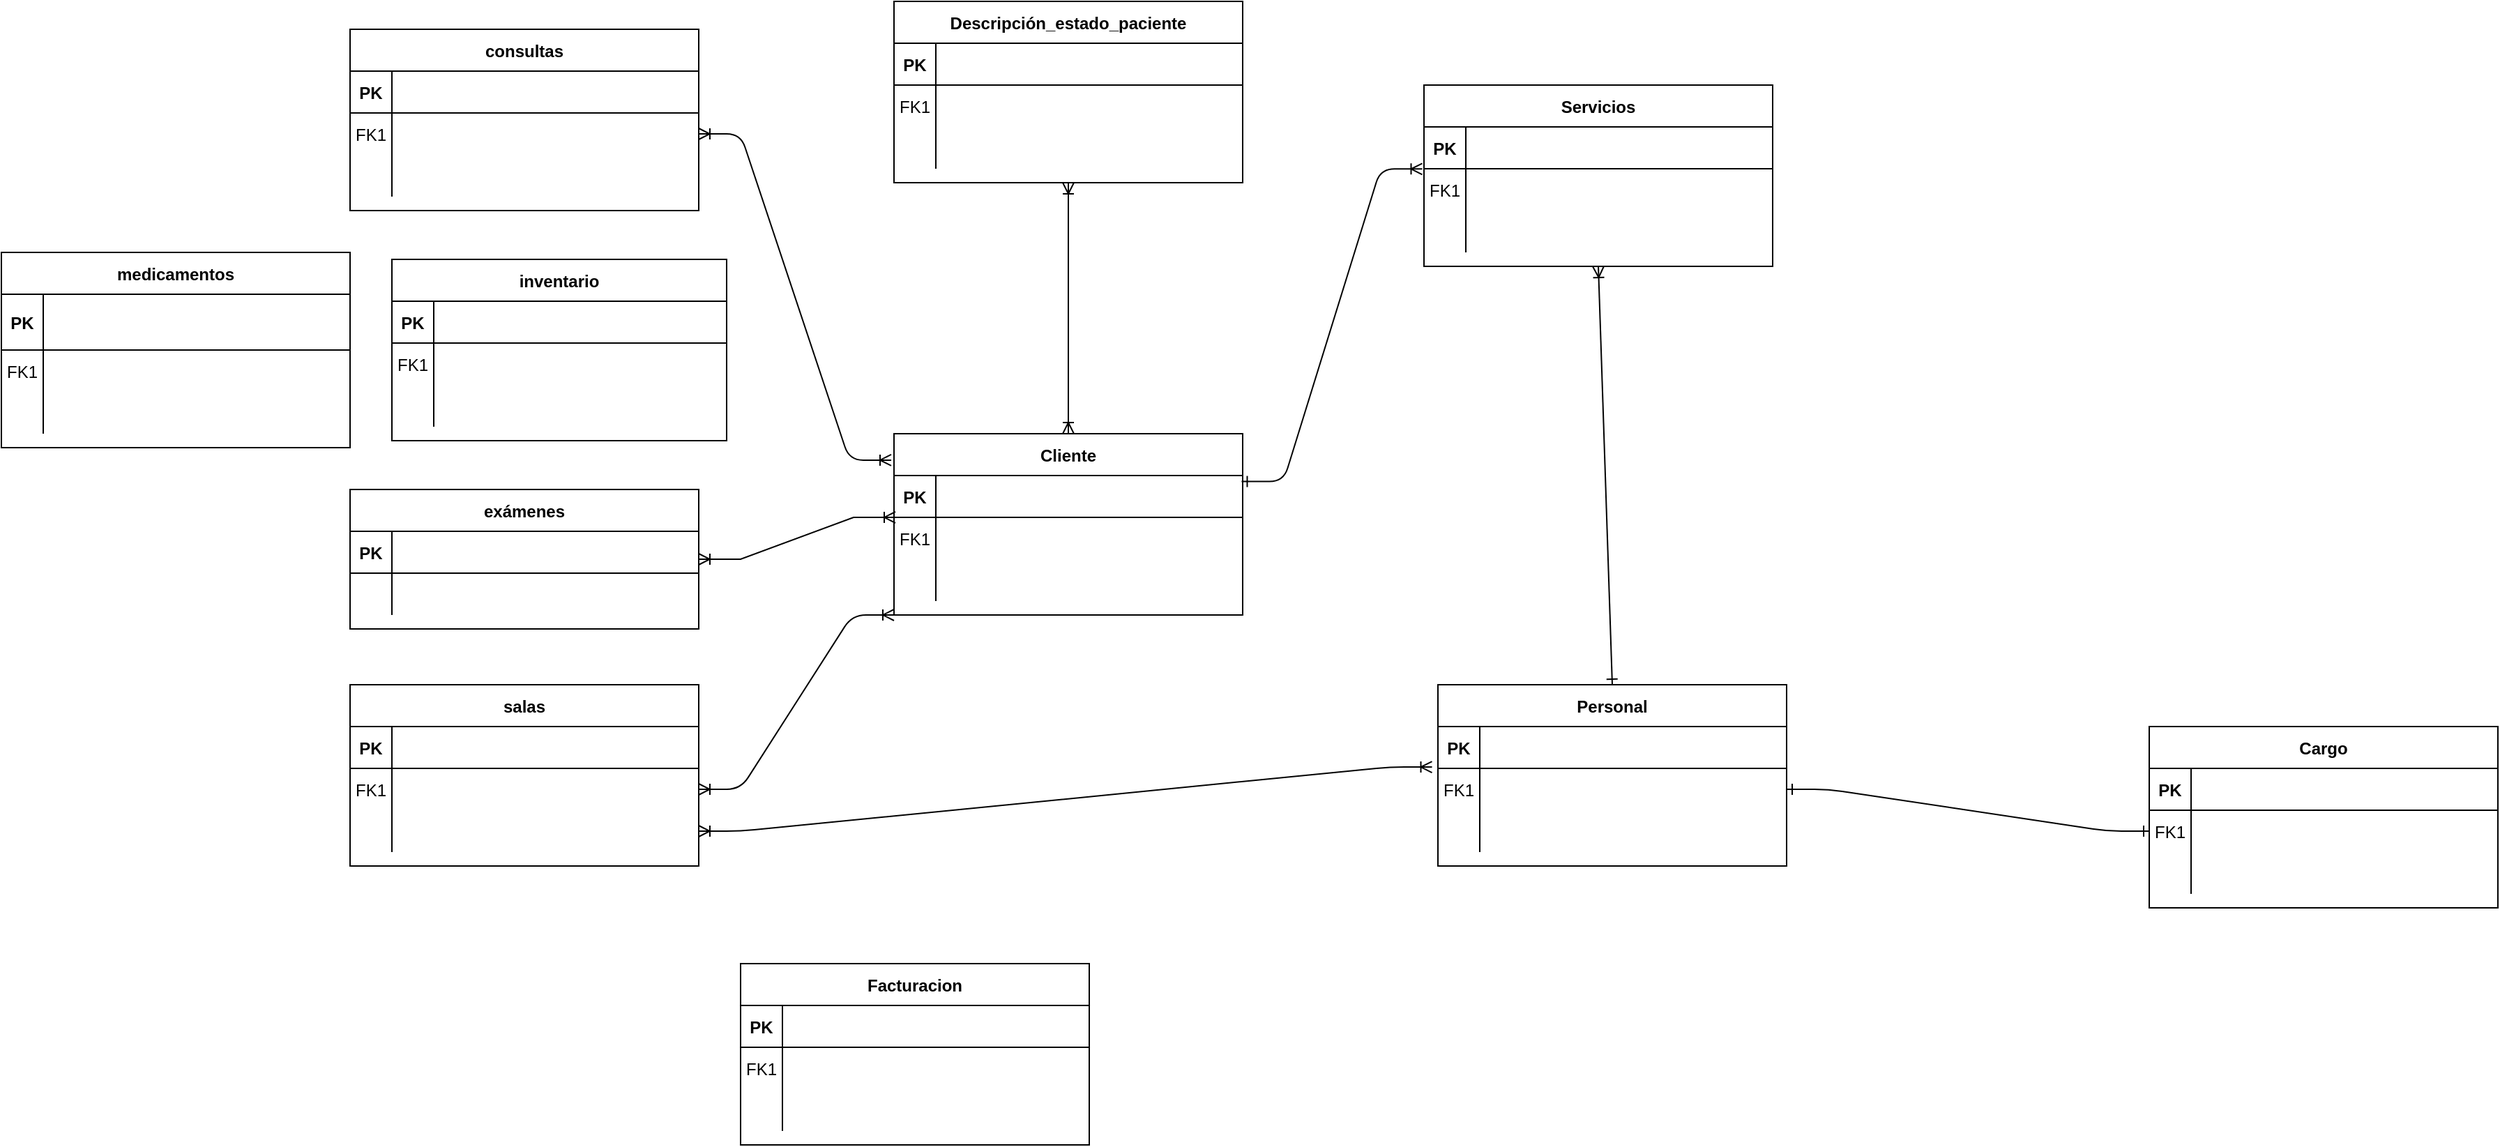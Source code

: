 <mxfile version="20.3.2" type="github" pages="2">
  <diagram id="R2lEEEUBdFMjLlhIrx00" name="Page-1">
    <mxGraphModel dx="3126" dy="1194" grid="1" gridSize="10" guides="1" tooltips="1" connect="1" arrows="1" fold="1" page="1" pageScale="1" pageWidth="827" pageHeight="1169" math="0" shadow="0" extFonts="Permanent Marker^https://fonts.googleapis.com/css?family=Permanent+Marker">
      <root>
        <mxCell id="0" />
        <mxCell id="1" parent="0" />
        <mxCell id="C-vyLk0tnHw3VtMMgP7b-12" value="" style="edgeStyle=entityRelationEdgeStyle;endArrow=ERoneToMany;startArrow=ERoneToMany;endFill=0;startFill=0;exitX=-0.008;exitY=0.146;exitDx=0;exitDy=0;exitPerimeter=0;" parent="1" source="9jMAkpz-C6o_cxNZyub2-11" target="C-vyLk0tnHw3VtMMgP7b-17" edge="1">
          <mxGeometry width="100" height="100" relative="1" as="geometry">
            <mxPoint x="400" y="180" as="sourcePoint" />
            <mxPoint x="460" y="205" as="targetPoint" />
          </mxGeometry>
        </mxCell>
        <mxCell id="C-vyLk0tnHw3VtMMgP7b-2" value="medicamentos" style="shape=table;startSize=30;container=1;collapsible=1;childLayout=tableLayout;fixedRows=1;rowLines=0;fontStyle=1;align=center;resizeLast=1;" parent="1" vertex="1">
          <mxGeometry x="-60" y="190" width="250" height="140" as="geometry" />
        </mxCell>
        <mxCell id="C-vyLk0tnHw3VtMMgP7b-3" value="" style="shape=partialRectangle;collapsible=0;dropTarget=0;pointerEvents=0;fillColor=none;points=[[0,0.5],[1,0.5]];portConstraint=eastwest;top=0;left=0;right=0;bottom=1;" parent="C-vyLk0tnHw3VtMMgP7b-2" vertex="1">
          <mxGeometry y="30" width="250" height="40" as="geometry" />
        </mxCell>
        <mxCell id="C-vyLk0tnHw3VtMMgP7b-4" value="PK" style="shape=partialRectangle;overflow=hidden;connectable=0;fillColor=none;top=0;left=0;bottom=0;right=0;fontStyle=1;" parent="C-vyLk0tnHw3VtMMgP7b-3" vertex="1">
          <mxGeometry width="30" height="40" as="geometry">
            <mxRectangle width="30" height="40" as="alternateBounds" />
          </mxGeometry>
        </mxCell>
        <mxCell id="C-vyLk0tnHw3VtMMgP7b-5" value="" style="shape=partialRectangle;overflow=hidden;connectable=0;fillColor=none;top=0;left=0;bottom=0;right=0;align=left;spacingLeft=6;fontStyle=5;" parent="C-vyLk0tnHw3VtMMgP7b-3" vertex="1">
          <mxGeometry x="30" width="220" height="40" as="geometry">
            <mxRectangle width="220" height="40" as="alternateBounds" />
          </mxGeometry>
        </mxCell>
        <mxCell id="C-vyLk0tnHw3VtMMgP7b-6" value="" style="shape=partialRectangle;collapsible=0;dropTarget=0;pointerEvents=0;fillColor=none;points=[[0,0.5],[1,0.5]];portConstraint=eastwest;top=0;left=0;right=0;bottom=0;" parent="C-vyLk0tnHw3VtMMgP7b-2" vertex="1">
          <mxGeometry y="70" width="250" height="30" as="geometry" />
        </mxCell>
        <mxCell id="C-vyLk0tnHw3VtMMgP7b-7" value="FK1" style="shape=partialRectangle;overflow=hidden;connectable=0;fillColor=none;top=0;left=0;bottom=0;right=0;" parent="C-vyLk0tnHw3VtMMgP7b-6" vertex="1">
          <mxGeometry width="30" height="30" as="geometry">
            <mxRectangle width="30" height="30" as="alternateBounds" />
          </mxGeometry>
        </mxCell>
        <mxCell id="C-vyLk0tnHw3VtMMgP7b-8" value="" style="shape=partialRectangle;overflow=hidden;connectable=0;fillColor=none;top=0;left=0;bottom=0;right=0;align=left;spacingLeft=6;" parent="C-vyLk0tnHw3VtMMgP7b-6" vertex="1">
          <mxGeometry x="30" width="220" height="30" as="geometry">
            <mxRectangle width="220" height="30" as="alternateBounds" />
          </mxGeometry>
        </mxCell>
        <mxCell id="C-vyLk0tnHw3VtMMgP7b-9" value="" style="shape=partialRectangle;collapsible=0;dropTarget=0;pointerEvents=0;fillColor=none;points=[[0,0.5],[1,0.5]];portConstraint=eastwest;top=0;left=0;right=0;bottom=0;" parent="C-vyLk0tnHw3VtMMgP7b-2" vertex="1">
          <mxGeometry y="100" width="250" height="30" as="geometry" />
        </mxCell>
        <mxCell id="C-vyLk0tnHw3VtMMgP7b-10" value="" style="shape=partialRectangle;overflow=hidden;connectable=0;fillColor=none;top=0;left=0;bottom=0;right=0;" parent="C-vyLk0tnHw3VtMMgP7b-9" vertex="1">
          <mxGeometry width="30" height="30" as="geometry">
            <mxRectangle width="30" height="30" as="alternateBounds" />
          </mxGeometry>
        </mxCell>
        <mxCell id="C-vyLk0tnHw3VtMMgP7b-11" value="" style="shape=partialRectangle;overflow=hidden;connectable=0;fillColor=none;top=0;left=0;bottom=0;right=0;align=left;spacingLeft=6;" parent="C-vyLk0tnHw3VtMMgP7b-9" vertex="1">
          <mxGeometry x="30" width="220" height="30" as="geometry">
            <mxRectangle width="220" height="30" as="alternateBounds" />
          </mxGeometry>
        </mxCell>
        <mxCell id="C-vyLk0tnHw3VtMMgP7b-13" value="consultas" style="shape=table;startSize=30;container=1;collapsible=1;childLayout=tableLayout;fixedRows=1;rowLines=0;fontStyle=1;align=center;resizeLast=1;" parent="1" vertex="1">
          <mxGeometry x="190" y="30" width="250" height="130" as="geometry" />
        </mxCell>
        <mxCell id="C-vyLk0tnHw3VtMMgP7b-14" value="" style="shape=partialRectangle;collapsible=0;dropTarget=0;pointerEvents=0;fillColor=none;points=[[0,0.5],[1,0.5]];portConstraint=eastwest;top=0;left=0;right=0;bottom=1;" parent="C-vyLk0tnHw3VtMMgP7b-13" vertex="1">
          <mxGeometry y="30" width="250" height="30" as="geometry" />
        </mxCell>
        <mxCell id="C-vyLk0tnHw3VtMMgP7b-15" value="PK" style="shape=partialRectangle;overflow=hidden;connectable=0;fillColor=none;top=0;left=0;bottom=0;right=0;fontStyle=1;" parent="C-vyLk0tnHw3VtMMgP7b-14" vertex="1">
          <mxGeometry width="30" height="30" as="geometry">
            <mxRectangle width="30" height="30" as="alternateBounds" />
          </mxGeometry>
        </mxCell>
        <mxCell id="C-vyLk0tnHw3VtMMgP7b-16" value="" style="shape=partialRectangle;overflow=hidden;connectable=0;fillColor=none;top=0;left=0;bottom=0;right=0;align=left;spacingLeft=6;fontStyle=5;" parent="C-vyLk0tnHw3VtMMgP7b-14" vertex="1">
          <mxGeometry x="30" width="220" height="30" as="geometry">
            <mxRectangle width="220" height="30" as="alternateBounds" />
          </mxGeometry>
        </mxCell>
        <mxCell id="C-vyLk0tnHw3VtMMgP7b-17" value="" style="shape=partialRectangle;collapsible=0;dropTarget=0;pointerEvents=0;fillColor=none;points=[[0,0.5],[1,0.5]];portConstraint=eastwest;top=0;left=0;right=0;bottom=0;" parent="C-vyLk0tnHw3VtMMgP7b-13" vertex="1">
          <mxGeometry y="60" width="250" height="30" as="geometry" />
        </mxCell>
        <mxCell id="C-vyLk0tnHw3VtMMgP7b-18" value="FK1" style="shape=partialRectangle;overflow=hidden;connectable=0;fillColor=none;top=0;left=0;bottom=0;right=0;" parent="C-vyLk0tnHw3VtMMgP7b-17" vertex="1">
          <mxGeometry width="30" height="30" as="geometry">
            <mxRectangle width="30" height="30" as="alternateBounds" />
          </mxGeometry>
        </mxCell>
        <mxCell id="C-vyLk0tnHw3VtMMgP7b-19" value="" style="shape=partialRectangle;overflow=hidden;connectable=0;fillColor=none;top=0;left=0;bottom=0;right=0;align=left;spacingLeft=6;" parent="C-vyLk0tnHw3VtMMgP7b-17" vertex="1">
          <mxGeometry x="30" width="220" height="30" as="geometry">
            <mxRectangle width="220" height="30" as="alternateBounds" />
          </mxGeometry>
        </mxCell>
        <mxCell id="C-vyLk0tnHw3VtMMgP7b-20" value="" style="shape=partialRectangle;collapsible=0;dropTarget=0;pointerEvents=0;fillColor=none;points=[[0,0.5],[1,0.5]];portConstraint=eastwest;top=0;left=0;right=0;bottom=0;" parent="C-vyLk0tnHw3VtMMgP7b-13" vertex="1">
          <mxGeometry y="90" width="250" height="30" as="geometry" />
        </mxCell>
        <mxCell id="C-vyLk0tnHw3VtMMgP7b-21" value="" style="shape=partialRectangle;overflow=hidden;connectable=0;fillColor=none;top=0;left=0;bottom=0;right=0;" parent="C-vyLk0tnHw3VtMMgP7b-20" vertex="1">
          <mxGeometry width="30" height="30" as="geometry">
            <mxRectangle width="30" height="30" as="alternateBounds" />
          </mxGeometry>
        </mxCell>
        <mxCell id="C-vyLk0tnHw3VtMMgP7b-22" value="" style="shape=partialRectangle;overflow=hidden;connectable=0;fillColor=none;top=0;left=0;bottom=0;right=0;align=left;spacingLeft=6;" parent="C-vyLk0tnHw3VtMMgP7b-20" vertex="1">
          <mxGeometry x="30" width="220" height="30" as="geometry">
            <mxRectangle width="220" height="30" as="alternateBounds" />
          </mxGeometry>
        </mxCell>
        <mxCell id="9jMAkpz-C6o_cxNZyub2-22" value="" style="edgeStyle=entityRelationEdgeStyle;rounded=0;orthogonalLoop=1;jettySize=auto;html=1;startArrow=ERoneToMany;startFill=0;endArrow=ERoneToMany;endFill=0;entryX=0.004;entryY=0;entryDx=0;entryDy=0;entryPerimeter=0;" parent="1" source="C-vyLk0tnHw3VtMMgP7b-23" target="9jMAkpz-C6o_cxNZyub2-15" edge="1">
          <mxGeometry relative="1" as="geometry" />
        </mxCell>
        <mxCell id="C-vyLk0tnHw3VtMMgP7b-23" value="exámenes" style="shape=table;startSize=30;container=1;collapsible=1;childLayout=tableLayout;fixedRows=1;rowLines=0;fontStyle=1;align=center;resizeLast=1;" parent="1" vertex="1">
          <mxGeometry x="190" y="360" width="250" height="100" as="geometry" />
        </mxCell>
        <mxCell id="C-vyLk0tnHw3VtMMgP7b-24" value="" style="shape=partialRectangle;collapsible=0;dropTarget=0;pointerEvents=0;fillColor=none;points=[[0,0.5],[1,0.5]];portConstraint=eastwest;top=0;left=0;right=0;bottom=1;" parent="C-vyLk0tnHw3VtMMgP7b-23" vertex="1">
          <mxGeometry y="30" width="250" height="30" as="geometry" />
        </mxCell>
        <mxCell id="C-vyLk0tnHw3VtMMgP7b-25" value="PK" style="shape=partialRectangle;overflow=hidden;connectable=0;fillColor=none;top=0;left=0;bottom=0;right=0;fontStyle=1;" parent="C-vyLk0tnHw3VtMMgP7b-24" vertex="1">
          <mxGeometry width="30" height="30" as="geometry">
            <mxRectangle width="30" height="30" as="alternateBounds" />
          </mxGeometry>
        </mxCell>
        <mxCell id="C-vyLk0tnHw3VtMMgP7b-26" value="" style="shape=partialRectangle;overflow=hidden;connectable=0;fillColor=none;top=0;left=0;bottom=0;right=0;align=left;spacingLeft=6;fontStyle=5;" parent="C-vyLk0tnHw3VtMMgP7b-24" vertex="1">
          <mxGeometry x="30" width="220" height="30" as="geometry">
            <mxRectangle width="220" height="30" as="alternateBounds" />
          </mxGeometry>
        </mxCell>
        <mxCell id="C-vyLk0tnHw3VtMMgP7b-27" value="" style="shape=partialRectangle;collapsible=0;dropTarget=0;pointerEvents=0;fillColor=none;points=[[0,0.5],[1,0.5]];portConstraint=eastwest;top=0;left=0;right=0;bottom=0;" parent="C-vyLk0tnHw3VtMMgP7b-23" vertex="1">
          <mxGeometry y="60" width="250" height="30" as="geometry" />
        </mxCell>
        <mxCell id="C-vyLk0tnHw3VtMMgP7b-28" value="" style="shape=partialRectangle;overflow=hidden;connectable=0;fillColor=none;top=0;left=0;bottom=0;right=0;" parent="C-vyLk0tnHw3VtMMgP7b-27" vertex="1">
          <mxGeometry width="30" height="30" as="geometry">
            <mxRectangle width="30" height="30" as="alternateBounds" />
          </mxGeometry>
        </mxCell>
        <mxCell id="C-vyLk0tnHw3VtMMgP7b-29" value="" style="shape=partialRectangle;overflow=hidden;connectable=0;fillColor=none;top=0;left=0;bottom=0;right=0;align=left;spacingLeft=6;" parent="C-vyLk0tnHw3VtMMgP7b-27" vertex="1">
          <mxGeometry x="30" width="220" height="30" as="geometry">
            <mxRectangle width="220" height="30" as="alternateBounds" />
          </mxGeometry>
        </mxCell>
        <mxCell id="9jMAkpz-C6o_cxNZyub2-1" value="salas" style="shape=table;startSize=30;container=1;collapsible=1;childLayout=tableLayout;fixedRows=1;rowLines=0;fontStyle=1;align=center;resizeLast=1;" parent="1" vertex="1">
          <mxGeometry x="190" y="500" width="250" height="130" as="geometry" />
        </mxCell>
        <mxCell id="9jMAkpz-C6o_cxNZyub2-2" value="" style="shape=partialRectangle;collapsible=0;dropTarget=0;pointerEvents=0;fillColor=none;points=[[0,0.5],[1,0.5]];portConstraint=eastwest;top=0;left=0;right=0;bottom=1;" parent="9jMAkpz-C6o_cxNZyub2-1" vertex="1">
          <mxGeometry y="30" width="250" height="30" as="geometry" />
        </mxCell>
        <mxCell id="9jMAkpz-C6o_cxNZyub2-3" value="PK" style="shape=partialRectangle;overflow=hidden;connectable=0;fillColor=none;top=0;left=0;bottom=0;right=0;fontStyle=1;" parent="9jMAkpz-C6o_cxNZyub2-2" vertex="1">
          <mxGeometry width="30" height="30" as="geometry">
            <mxRectangle width="30" height="30" as="alternateBounds" />
          </mxGeometry>
        </mxCell>
        <mxCell id="9jMAkpz-C6o_cxNZyub2-4" value="" style="shape=partialRectangle;overflow=hidden;connectable=0;fillColor=none;top=0;left=0;bottom=0;right=0;align=left;spacingLeft=6;fontStyle=5;" parent="9jMAkpz-C6o_cxNZyub2-2" vertex="1">
          <mxGeometry x="30" width="220" height="30" as="geometry">
            <mxRectangle width="220" height="30" as="alternateBounds" />
          </mxGeometry>
        </mxCell>
        <mxCell id="9jMAkpz-C6o_cxNZyub2-5" value="" style="shape=partialRectangle;collapsible=0;dropTarget=0;pointerEvents=0;fillColor=none;points=[[0,0.5],[1,0.5]];portConstraint=eastwest;top=0;left=0;right=0;bottom=0;" parent="9jMAkpz-C6o_cxNZyub2-1" vertex="1">
          <mxGeometry y="60" width="250" height="30" as="geometry" />
        </mxCell>
        <mxCell id="9jMAkpz-C6o_cxNZyub2-6" value="FK1" style="shape=partialRectangle;overflow=hidden;connectable=0;fillColor=none;top=0;left=0;bottom=0;right=0;" parent="9jMAkpz-C6o_cxNZyub2-5" vertex="1">
          <mxGeometry width="30" height="30" as="geometry">
            <mxRectangle width="30" height="30" as="alternateBounds" />
          </mxGeometry>
        </mxCell>
        <mxCell id="9jMAkpz-C6o_cxNZyub2-7" value="" style="shape=partialRectangle;overflow=hidden;connectable=0;fillColor=none;top=0;left=0;bottom=0;right=0;align=left;spacingLeft=6;" parent="9jMAkpz-C6o_cxNZyub2-5" vertex="1">
          <mxGeometry x="30" width="220" height="30" as="geometry">
            <mxRectangle width="220" height="30" as="alternateBounds" />
          </mxGeometry>
        </mxCell>
        <mxCell id="9jMAkpz-C6o_cxNZyub2-8" value="" style="shape=partialRectangle;collapsible=0;dropTarget=0;pointerEvents=0;fillColor=none;points=[[0,0.5],[1,0.5]];portConstraint=eastwest;top=0;left=0;right=0;bottom=0;" parent="9jMAkpz-C6o_cxNZyub2-1" vertex="1">
          <mxGeometry y="90" width="250" height="30" as="geometry" />
        </mxCell>
        <mxCell id="9jMAkpz-C6o_cxNZyub2-9" value="" style="shape=partialRectangle;overflow=hidden;connectable=0;fillColor=none;top=0;left=0;bottom=0;right=0;" parent="9jMAkpz-C6o_cxNZyub2-8" vertex="1">
          <mxGeometry width="30" height="30" as="geometry">
            <mxRectangle width="30" height="30" as="alternateBounds" />
          </mxGeometry>
        </mxCell>
        <mxCell id="9jMAkpz-C6o_cxNZyub2-10" value="" style="shape=partialRectangle;overflow=hidden;connectable=0;fillColor=none;top=0;left=0;bottom=0;right=0;align=left;spacingLeft=6;" parent="9jMAkpz-C6o_cxNZyub2-8" vertex="1">
          <mxGeometry x="30" width="220" height="30" as="geometry">
            <mxRectangle width="220" height="30" as="alternateBounds" />
          </mxGeometry>
        </mxCell>
        <mxCell id="9jMAkpz-C6o_cxNZyub2-11" value="Cliente" style="shape=table;startSize=30;container=1;collapsible=1;childLayout=tableLayout;fixedRows=1;rowLines=0;fontStyle=1;align=center;resizeLast=1;" parent="1" vertex="1">
          <mxGeometry x="580" y="320" width="250" height="130" as="geometry" />
        </mxCell>
        <mxCell id="9jMAkpz-C6o_cxNZyub2-12" value="" style="shape=partialRectangle;collapsible=0;dropTarget=0;pointerEvents=0;fillColor=none;points=[[0,0.5],[1,0.5]];portConstraint=eastwest;top=0;left=0;right=0;bottom=1;" parent="9jMAkpz-C6o_cxNZyub2-11" vertex="1">
          <mxGeometry y="30" width="250" height="30" as="geometry" />
        </mxCell>
        <mxCell id="9jMAkpz-C6o_cxNZyub2-13" value="PK" style="shape=partialRectangle;overflow=hidden;connectable=0;fillColor=none;top=0;left=0;bottom=0;right=0;fontStyle=1;" parent="9jMAkpz-C6o_cxNZyub2-12" vertex="1">
          <mxGeometry width="30" height="30" as="geometry">
            <mxRectangle width="30" height="30" as="alternateBounds" />
          </mxGeometry>
        </mxCell>
        <mxCell id="9jMAkpz-C6o_cxNZyub2-14" value="" style="shape=partialRectangle;overflow=hidden;connectable=0;fillColor=none;top=0;left=0;bottom=0;right=0;align=left;spacingLeft=6;fontStyle=5;" parent="9jMAkpz-C6o_cxNZyub2-12" vertex="1">
          <mxGeometry x="30" width="220" height="30" as="geometry">
            <mxRectangle width="220" height="30" as="alternateBounds" />
          </mxGeometry>
        </mxCell>
        <mxCell id="9jMAkpz-C6o_cxNZyub2-15" value="" style="shape=partialRectangle;collapsible=0;dropTarget=0;pointerEvents=0;fillColor=none;points=[[0,0.5],[1,0.5]];portConstraint=eastwest;top=0;left=0;right=0;bottom=0;" parent="9jMAkpz-C6o_cxNZyub2-11" vertex="1">
          <mxGeometry y="60" width="250" height="30" as="geometry" />
        </mxCell>
        <mxCell id="9jMAkpz-C6o_cxNZyub2-16" value="FK1" style="shape=partialRectangle;overflow=hidden;connectable=0;fillColor=none;top=0;left=0;bottom=0;right=0;" parent="9jMAkpz-C6o_cxNZyub2-15" vertex="1">
          <mxGeometry width="30" height="30" as="geometry">
            <mxRectangle width="30" height="30" as="alternateBounds" />
          </mxGeometry>
        </mxCell>
        <mxCell id="9jMAkpz-C6o_cxNZyub2-17" value="" style="shape=partialRectangle;overflow=hidden;connectable=0;fillColor=none;top=0;left=0;bottom=0;right=0;align=left;spacingLeft=6;" parent="9jMAkpz-C6o_cxNZyub2-15" vertex="1">
          <mxGeometry x="30" width="220" height="30" as="geometry">
            <mxRectangle width="220" height="30" as="alternateBounds" />
          </mxGeometry>
        </mxCell>
        <mxCell id="9jMAkpz-C6o_cxNZyub2-18" value="" style="shape=partialRectangle;collapsible=0;dropTarget=0;pointerEvents=0;fillColor=none;points=[[0,0.5],[1,0.5]];portConstraint=eastwest;top=0;left=0;right=0;bottom=0;" parent="9jMAkpz-C6o_cxNZyub2-11" vertex="1">
          <mxGeometry y="90" width="250" height="30" as="geometry" />
        </mxCell>
        <mxCell id="9jMAkpz-C6o_cxNZyub2-19" value="" style="shape=partialRectangle;overflow=hidden;connectable=0;fillColor=none;top=0;left=0;bottom=0;right=0;" parent="9jMAkpz-C6o_cxNZyub2-18" vertex="1">
          <mxGeometry width="30" height="30" as="geometry">
            <mxRectangle width="30" height="30" as="alternateBounds" />
          </mxGeometry>
        </mxCell>
        <mxCell id="9jMAkpz-C6o_cxNZyub2-20" value="" style="shape=partialRectangle;overflow=hidden;connectable=0;fillColor=none;top=0;left=0;bottom=0;right=0;align=left;spacingLeft=6;" parent="9jMAkpz-C6o_cxNZyub2-18" vertex="1">
          <mxGeometry x="30" width="220" height="30" as="geometry">
            <mxRectangle width="220" height="30" as="alternateBounds" />
          </mxGeometry>
        </mxCell>
        <mxCell id="9jMAkpz-C6o_cxNZyub2-23" value="" style="edgeStyle=entityRelationEdgeStyle;endArrow=ERoneToMany;startArrow=ERoneToMany;endFill=0;startFill=0;entryX=1;entryY=0.5;entryDx=0;entryDy=0;exitX=0;exitY=1;exitDx=0;exitDy=0;" parent="1" source="9jMAkpz-C6o_cxNZyub2-11" target="9jMAkpz-C6o_cxNZyub2-5" edge="1">
          <mxGeometry width="100" height="100" relative="1" as="geometry">
            <mxPoint x="540" y="390" as="sourcePoint" />
            <mxPoint x="350" y="520" as="targetPoint" />
          </mxGeometry>
        </mxCell>
        <mxCell id="h6_SHK0wzxtN0f5n3vB3-1" value="Servicios" style="shape=table;startSize=30;container=1;collapsible=1;childLayout=tableLayout;fixedRows=1;rowLines=0;fontStyle=1;align=center;resizeLast=1;" parent="1" vertex="1">
          <mxGeometry x="960" y="70" width="250" height="130" as="geometry" />
        </mxCell>
        <mxCell id="h6_SHK0wzxtN0f5n3vB3-2" value="" style="shape=partialRectangle;collapsible=0;dropTarget=0;pointerEvents=0;fillColor=none;points=[[0,0.5],[1,0.5]];portConstraint=eastwest;top=0;left=0;right=0;bottom=1;" parent="h6_SHK0wzxtN0f5n3vB3-1" vertex="1">
          <mxGeometry y="30" width="250" height="30" as="geometry" />
        </mxCell>
        <mxCell id="h6_SHK0wzxtN0f5n3vB3-3" value="PK" style="shape=partialRectangle;overflow=hidden;connectable=0;fillColor=none;top=0;left=0;bottom=0;right=0;fontStyle=1;" parent="h6_SHK0wzxtN0f5n3vB3-2" vertex="1">
          <mxGeometry width="30" height="30" as="geometry">
            <mxRectangle width="30" height="30" as="alternateBounds" />
          </mxGeometry>
        </mxCell>
        <mxCell id="h6_SHK0wzxtN0f5n3vB3-4" value="" style="shape=partialRectangle;overflow=hidden;connectable=0;fillColor=none;top=0;left=0;bottom=0;right=0;align=left;spacingLeft=6;fontStyle=5;" parent="h6_SHK0wzxtN0f5n3vB3-2" vertex="1">
          <mxGeometry x="30" width="220" height="30" as="geometry">
            <mxRectangle width="220" height="30" as="alternateBounds" />
          </mxGeometry>
        </mxCell>
        <mxCell id="h6_SHK0wzxtN0f5n3vB3-5" value="" style="shape=partialRectangle;collapsible=0;dropTarget=0;pointerEvents=0;fillColor=none;points=[[0,0.5],[1,0.5]];portConstraint=eastwest;top=0;left=0;right=0;bottom=0;" parent="h6_SHK0wzxtN0f5n3vB3-1" vertex="1">
          <mxGeometry y="60" width="250" height="30" as="geometry" />
        </mxCell>
        <mxCell id="h6_SHK0wzxtN0f5n3vB3-6" value="FK1" style="shape=partialRectangle;overflow=hidden;connectable=0;fillColor=none;top=0;left=0;bottom=0;right=0;" parent="h6_SHK0wzxtN0f5n3vB3-5" vertex="1">
          <mxGeometry width="30" height="30" as="geometry">
            <mxRectangle width="30" height="30" as="alternateBounds" />
          </mxGeometry>
        </mxCell>
        <mxCell id="h6_SHK0wzxtN0f5n3vB3-7" value="" style="shape=partialRectangle;overflow=hidden;connectable=0;fillColor=none;top=0;left=0;bottom=0;right=0;align=left;spacingLeft=6;" parent="h6_SHK0wzxtN0f5n3vB3-5" vertex="1">
          <mxGeometry x="30" width="220" height="30" as="geometry">
            <mxRectangle width="220" height="30" as="alternateBounds" />
          </mxGeometry>
        </mxCell>
        <mxCell id="h6_SHK0wzxtN0f5n3vB3-8" value="" style="shape=partialRectangle;collapsible=0;dropTarget=0;pointerEvents=0;fillColor=none;points=[[0,0.5],[1,0.5]];portConstraint=eastwest;top=0;left=0;right=0;bottom=0;" parent="h6_SHK0wzxtN0f5n3vB3-1" vertex="1">
          <mxGeometry y="90" width="250" height="30" as="geometry" />
        </mxCell>
        <mxCell id="h6_SHK0wzxtN0f5n3vB3-9" value="" style="shape=partialRectangle;overflow=hidden;connectable=0;fillColor=none;top=0;left=0;bottom=0;right=0;" parent="h6_SHK0wzxtN0f5n3vB3-8" vertex="1">
          <mxGeometry width="30" height="30" as="geometry">
            <mxRectangle width="30" height="30" as="alternateBounds" />
          </mxGeometry>
        </mxCell>
        <mxCell id="h6_SHK0wzxtN0f5n3vB3-10" value="" style="shape=partialRectangle;overflow=hidden;connectable=0;fillColor=none;top=0;left=0;bottom=0;right=0;align=left;spacingLeft=6;" parent="h6_SHK0wzxtN0f5n3vB3-8" vertex="1">
          <mxGeometry x="30" width="220" height="30" as="geometry">
            <mxRectangle width="220" height="30" as="alternateBounds" />
          </mxGeometry>
        </mxCell>
        <mxCell id="2ZpSjQONThYSigLQ00AX-1" value="Personal" style="shape=table;startSize=30;container=1;collapsible=1;childLayout=tableLayout;fixedRows=1;rowLines=0;fontStyle=1;align=center;resizeLast=1;" parent="1" vertex="1">
          <mxGeometry x="970" y="500" width="250" height="130" as="geometry" />
        </mxCell>
        <mxCell id="2ZpSjQONThYSigLQ00AX-2" value="" style="shape=partialRectangle;collapsible=0;dropTarget=0;pointerEvents=0;fillColor=none;points=[[0,0.5],[1,0.5]];portConstraint=eastwest;top=0;left=0;right=0;bottom=1;" parent="2ZpSjQONThYSigLQ00AX-1" vertex="1">
          <mxGeometry y="30" width="250" height="30" as="geometry" />
        </mxCell>
        <mxCell id="2ZpSjQONThYSigLQ00AX-3" value="PK" style="shape=partialRectangle;overflow=hidden;connectable=0;fillColor=none;top=0;left=0;bottom=0;right=0;fontStyle=1;" parent="2ZpSjQONThYSigLQ00AX-2" vertex="1">
          <mxGeometry width="30" height="30" as="geometry">
            <mxRectangle width="30" height="30" as="alternateBounds" />
          </mxGeometry>
        </mxCell>
        <mxCell id="2ZpSjQONThYSigLQ00AX-4" value="" style="shape=partialRectangle;overflow=hidden;connectable=0;fillColor=none;top=0;left=0;bottom=0;right=0;align=left;spacingLeft=6;fontStyle=5;" parent="2ZpSjQONThYSigLQ00AX-2" vertex="1">
          <mxGeometry x="30" width="220" height="30" as="geometry">
            <mxRectangle width="220" height="30" as="alternateBounds" />
          </mxGeometry>
        </mxCell>
        <mxCell id="2ZpSjQONThYSigLQ00AX-5" value="" style="shape=partialRectangle;collapsible=0;dropTarget=0;pointerEvents=0;fillColor=none;points=[[0,0.5],[1,0.5]];portConstraint=eastwest;top=0;left=0;right=0;bottom=0;" parent="2ZpSjQONThYSigLQ00AX-1" vertex="1">
          <mxGeometry y="60" width="250" height="30" as="geometry" />
        </mxCell>
        <mxCell id="2ZpSjQONThYSigLQ00AX-6" value="FK1" style="shape=partialRectangle;overflow=hidden;connectable=0;fillColor=none;top=0;left=0;bottom=0;right=0;" parent="2ZpSjQONThYSigLQ00AX-5" vertex="1">
          <mxGeometry width="30" height="30" as="geometry">
            <mxRectangle width="30" height="30" as="alternateBounds" />
          </mxGeometry>
        </mxCell>
        <mxCell id="2ZpSjQONThYSigLQ00AX-7" value="" style="shape=partialRectangle;overflow=hidden;connectable=0;fillColor=none;top=0;left=0;bottom=0;right=0;align=left;spacingLeft=6;" parent="2ZpSjQONThYSigLQ00AX-5" vertex="1">
          <mxGeometry x="30" width="220" height="30" as="geometry">
            <mxRectangle width="220" height="30" as="alternateBounds" />
          </mxGeometry>
        </mxCell>
        <mxCell id="2ZpSjQONThYSigLQ00AX-8" value="" style="shape=partialRectangle;collapsible=0;dropTarget=0;pointerEvents=0;fillColor=none;points=[[0,0.5],[1,0.5]];portConstraint=eastwest;top=0;left=0;right=0;bottom=0;" parent="2ZpSjQONThYSigLQ00AX-1" vertex="1">
          <mxGeometry y="90" width="250" height="30" as="geometry" />
        </mxCell>
        <mxCell id="2ZpSjQONThYSigLQ00AX-9" value="" style="shape=partialRectangle;overflow=hidden;connectable=0;fillColor=none;top=0;left=0;bottom=0;right=0;" parent="2ZpSjQONThYSigLQ00AX-8" vertex="1">
          <mxGeometry width="30" height="30" as="geometry">
            <mxRectangle width="30" height="30" as="alternateBounds" />
          </mxGeometry>
        </mxCell>
        <mxCell id="2ZpSjQONThYSigLQ00AX-10" value="" style="shape=partialRectangle;overflow=hidden;connectable=0;fillColor=none;top=0;left=0;bottom=0;right=0;align=left;spacingLeft=6;" parent="2ZpSjQONThYSigLQ00AX-8" vertex="1">
          <mxGeometry x="30" width="220" height="30" as="geometry">
            <mxRectangle width="220" height="30" as="alternateBounds" />
          </mxGeometry>
        </mxCell>
        <mxCell id="5Lkrn9ZeF4vCSXsKIJgX-1" value="" style="edgeStyle=entityRelationEdgeStyle;endArrow=ERoneToMany;startArrow=ERoneToMany;endFill=0;startFill=0;entryX=1;entryY=0.5;entryDx=0;entryDy=0;exitX=-0.017;exitY=-0.033;exitDx=0;exitDy=0;exitPerimeter=0;" parent="1" source="2ZpSjQONThYSigLQ00AX-5" target="9jMAkpz-C6o_cxNZyub2-8" edge="1">
          <mxGeometry width="100" height="100" relative="1" as="geometry">
            <mxPoint x="590" y="400" as="sourcePoint" />
            <mxPoint x="320" y="625" as="targetPoint" />
          </mxGeometry>
        </mxCell>
        <mxCell id="5Lkrn9ZeF4vCSXsKIJgX-2" value="Cargo" style="shape=table;startSize=30;container=1;collapsible=1;childLayout=tableLayout;fixedRows=1;rowLines=0;fontStyle=1;align=center;resizeLast=1;" parent="1" vertex="1">
          <mxGeometry x="1480" y="530" width="250" height="130" as="geometry" />
        </mxCell>
        <mxCell id="5Lkrn9ZeF4vCSXsKIJgX-3" value="" style="shape=partialRectangle;collapsible=0;dropTarget=0;pointerEvents=0;fillColor=none;points=[[0,0.5],[1,0.5]];portConstraint=eastwest;top=0;left=0;right=0;bottom=1;" parent="5Lkrn9ZeF4vCSXsKIJgX-2" vertex="1">
          <mxGeometry y="30" width="250" height="30" as="geometry" />
        </mxCell>
        <mxCell id="5Lkrn9ZeF4vCSXsKIJgX-4" value="PK" style="shape=partialRectangle;overflow=hidden;connectable=0;fillColor=none;top=0;left=0;bottom=0;right=0;fontStyle=1;" parent="5Lkrn9ZeF4vCSXsKIJgX-3" vertex="1">
          <mxGeometry width="30" height="30" as="geometry">
            <mxRectangle width="30" height="30" as="alternateBounds" />
          </mxGeometry>
        </mxCell>
        <mxCell id="5Lkrn9ZeF4vCSXsKIJgX-5" value="" style="shape=partialRectangle;overflow=hidden;connectable=0;fillColor=none;top=0;left=0;bottom=0;right=0;align=left;spacingLeft=6;fontStyle=5;" parent="5Lkrn9ZeF4vCSXsKIJgX-3" vertex="1">
          <mxGeometry x="30" width="220" height="30" as="geometry">
            <mxRectangle width="220" height="30" as="alternateBounds" />
          </mxGeometry>
        </mxCell>
        <mxCell id="5Lkrn9ZeF4vCSXsKIJgX-6" value="" style="shape=partialRectangle;collapsible=0;dropTarget=0;pointerEvents=0;fillColor=none;points=[[0,0.5],[1,0.5]];portConstraint=eastwest;top=0;left=0;right=0;bottom=0;" parent="5Lkrn9ZeF4vCSXsKIJgX-2" vertex="1">
          <mxGeometry y="60" width="250" height="30" as="geometry" />
        </mxCell>
        <mxCell id="5Lkrn9ZeF4vCSXsKIJgX-7" value="FK1" style="shape=partialRectangle;overflow=hidden;connectable=0;fillColor=none;top=0;left=0;bottom=0;right=0;" parent="5Lkrn9ZeF4vCSXsKIJgX-6" vertex="1">
          <mxGeometry width="30" height="30" as="geometry">
            <mxRectangle width="30" height="30" as="alternateBounds" />
          </mxGeometry>
        </mxCell>
        <mxCell id="5Lkrn9ZeF4vCSXsKIJgX-8" value="" style="shape=partialRectangle;overflow=hidden;connectable=0;fillColor=none;top=0;left=0;bottom=0;right=0;align=left;spacingLeft=6;" parent="5Lkrn9ZeF4vCSXsKIJgX-6" vertex="1">
          <mxGeometry x="30" width="220" height="30" as="geometry">
            <mxRectangle width="220" height="30" as="alternateBounds" />
          </mxGeometry>
        </mxCell>
        <mxCell id="5Lkrn9ZeF4vCSXsKIJgX-9" value="" style="shape=partialRectangle;collapsible=0;dropTarget=0;pointerEvents=0;fillColor=none;points=[[0,0.5],[1,0.5]];portConstraint=eastwest;top=0;left=0;right=0;bottom=0;" parent="5Lkrn9ZeF4vCSXsKIJgX-2" vertex="1">
          <mxGeometry y="90" width="250" height="30" as="geometry" />
        </mxCell>
        <mxCell id="5Lkrn9ZeF4vCSXsKIJgX-10" value="" style="shape=partialRectangle;overflow=hidden;connectable=0;fillColor=none;top=0;left=0;bottom=0;right=0;" parent="5Lkrn9ZeF4vCSXsKIJgX-9" vertex="1">
          <mxGeometry width="30" height="30" as="geometry">
            <mxRectangle width="30" height="30" as="alternateBounds" />
          </mxGeometry>
        </mxCell>
        <mxCell id="5Lkrn9ZeF4vCSXsKIJgX-11" value="" style="shape=partialRectangle;overflow=hidden;connectable=0;fillColor=none;top=0;left=0;bottom=0;right=0;align=left;spacingLeft=6;" parent="5Lkrn9ZeF4vCSXsKIJgX-9" vertex="1">
          <mxGeometry x="30" width="220" height="30" as="geometry">
            <mxRectangle width="220" height="30" as="alternateBounds" />
          </mxGeometry>
        </mxCell>
        <mxCell id="5Lkrn9ZeF4vCSXsKIJgX-12" value="" style="edgeStyle=entityRelationEdgeStyle;endArrow=ERone;startArrow=ERone;endFill=0;startFill=0;exitX=1;exitY=0.5;exitDx=0;exitDy=0;" parent="1" source="2ZpSjQONThYSigLQ00AX-5" target="5Lkrn9ZeF4vCSXsKIJgX-6" edge="1">
          <mxGeometry width="100" height="100" relative="1" as="geometry">
            <mxPoint x="1340" y="460" as="sourcePoint" />
            <mxPoint x="1070" y="685" as="targetPoint" />
          </mxGeometry>
        </mxCell>
        <mxCell id="5Lkrn9ZeF4vCSXsKIJgX-13" value="Facturacion" style="shape=table;startSize=30;container=1;collapsible=1;childLayout=tableLayout;fixedRows=1;rowLines=0;fontStyle=1;align=center;resizeLast=1;" parent="1" vertex="1">
          <mxGeometry x="470" y="700" width="250" height="130" as="geometry" />
        </mxCell>
        <mxCell id="5Lkrn9ZeF4vCSXsKIJgX-14" value="" style="shape=partialRectangle;collapsible=0;dropTarget=0;pointerEvents=0;fillColor=none;points=[[0,0.5],[1,0.5]];portConstraint=eastwest;top=0;left=0;right=0;bottom=1;" parent="5Lkrn9ZeF4vCSXsKIJgX-13" vertex="1">
          <mxGeometry y="30" width="250" height="30" as="geometry" />
        </mxCell>
        <mxCell id="5Lkrn9ZeF4vCSXsKIJgX-15" value="PK" style="shape=partialRectangle;overflow=hidden;connectable=0;fillColor=none;top=0;left=0;bottom=0;right=0;fontStyle=1;" parent="5Lkrn9ZeF4vCSXsKIJgX-14" vertex="1">
          <mxGeometry width="30" height="30" as="geometry">
            <mxRectangle width="30" height="30" as="alternateBounds" />
          </mxGeometry>
        </mxCell>
        <mxCell id="5Lkrn9ZeF4vCSXsKIJgX-16" value="" style="shape=partialRectangle;overflow=hidden;connectable=0;fillColor=none;top=0;left=0;bottom=0;right=0;align=left;spacingLeft=6;fontStyle=5;" parent="5Lkrn9ZeF4vCSXsKIJgX-14" vertex="1">
          <mxGeometry x="30" width="220" height="30" as="geometry">
            <mxRectangle width="220" height="30" as="alternateBounds" />
          </mxGeometry>
        </mxCell>
        <mxCell id="5Lkrn9ZeF4vCSXsKIJgX-17" value="" style="shape=partialRectangle;collapsible=0;dropTarget=0;pointerEvents=0;fillColor=none;points=[[0,0.5],[1,0.5]];portConstraint=eastwest;top=0;left=0;right=0;bottom=0;" parent="5Lkrn9ZeF4vCSXsKIJgX-13" vertex="1">
          <mxGeometry y="60" width="250" height="30" as="geometry" />
        </mxCell>
        <mxCell id="5Lkrn9ZeF4vCSXsKIJgX-18" value="FK1" style="shape=partialRectangle;overflow=hidden;connectable=0;fillColor=none;top=0;left=0;bottom=0;right=0;" parent="5Lkrn9ZeF4vCSXsKIJgX-17" vertex="1">
          <mxGeometry width="30" height="30" as="geometry">
            <mxRectangle width="30" height="30" as="alternateBounds" />
          </mxGeometry>
        </mxCell>
        <mxCell id="5Lkrn9ZeF4vCSXsKIJgX-19" value="" style="shape=partialRectangle;overflow=hidden;connectable=0;fillColor=none;top=0;left=0;bottom=0;right=0;align=left;spacingLeft=6;" parent="5Lkrn9ZeF4vCSXsKIJgX-17" vertex="1">
          <mxGeometry x="30" width="220" height="30" as="geometry">
            <mxRectangle width="220" height="30" as="alternateBounds" />
          </mxGeometry>
        </mxCell>
        <mxCell id="5Lkrn9ZeF4vCSXsKIJgX-20" value="" style="shape=partialRectangle;collapsible=0;dropTarget=0;pointerEvents=0;fillColor=none;points=[[0,0.5],[1,0.5]];portConstraint=eastwest;top=0;left=0;right=0;bottom=0;" parent="5Lkrn9ZeF4vCSXsKIJgX-13" vertex="1">
          <mxGeometry y="90" width="250" height="30" as="geometry" />
        </mxCell>
        <mxCell id="5Lkrn9ZeF4vCSXsKIJgX-21" value="" style="shape=partialRectangle;overflow=hidden;connectable=0;fillColor=none;top=0;left=0;bottom=0;right=0;" parent="5Lkrn9ZeF4vCSXsKIJgX-20" vertex="1">
          <mxGeometry width="30" height="30" as="geometry">
            <mxRectangle width="30" height="30" as="alternateBounds" />
          </mxGeometry>
        </mxCell>
        <mxCell id="5Lkrn9ZeF4vCSXsKIJgX-22" value="" style="shape=partialRectangle;overflow=hidden;connectable=0;fillColor=none;top=0;left=0;bottom=0;right=0;align=left;spacingLeft=6;" parent="5Lkrn9ZeF4vCSXsKIJgX-20" vertex="1">
          <mxGeometry x="30" width="220" height="30" as="geometry">
            <mxRectangle width="220" height="30" as="alternateBounds" />
          </mxGeometry>
        </mxCell>
        <mxCell id="93kmoLE-KFTKDCBcMxKl-1" value="" style="edgeStyle=entityRelationEdgeStyle;endArrow=ERoneToMany;startArrow=ERone;endFill=0;startFill=0;exitX=0.997;exitY=0.143;exitDx=0;exitDy=0;exitPerimeter=0;entryX=-0.005;entryY=0.006;entryDx=0;entryDy=0;entryPerimeter=0;" parent="1" source="9jMAkpz-C6o_cxNZyub2-12" target="h6_SHK0wzxtN0f5n3vB3-5" edge="1">
          <mxGeometry width="100" height="100" relative="1" as="geometry">
            <mxPoint x="1368" y="293.98" as="sourcePoint" />
            <mxPoint x="1100" y="110" as="targetPoint" />
          </mxGeometry>
        </mxCell>
        <mxCell id="93kmoLE-KFTKDCBcMxKl-2" value="" style="endArrow=ERoneToMany;startArrow=ERone;endFill=0;startFill=0;exitX=0.5;exitY=0;exitDx=0;exitDy=0;entryX=0.5;entryY=1;entryDx=0;entryDy=0;" parent="1" source="2ZpSjQONThYSigLQ00AX-1" target="h6_SHK0wzxtN0f5n3vB3-1" edge="1">
          <mxGeometry width="100" height="100" relative="1" as="geometry">
            <mxPoint x="839.25" y="304.29" as="sourcePoint" />
            <mxPoint x="1148.75" y="130.18" as="targetPoint" />
          </mxGeometry>
        </mxCell>
        <mxCell id="93kmoLE-KFTKDCBcMxKl-5" value="Descripción_estado_paciente" style="shape=table;startSize=30;container=1;collapsible=1;childLayout=tableLayout;fixedRows=1;rowLines=0;fontStyle=1;align=center;resizeLast=1;" parent="1" vertex="1">
          <mxGeometry x="580" y="10" width="250" height="130" as="geometry" />
        </mxCell>
        <mxCell id="93kmoLE-KFTKDCBcMxKl-6" value="" style="shape=partialRectangle;collapsible=0;dropTarget=0;pointerEvents=0;fillColor=none;points=[[0,0.5],[1,0.5]];portConstraint=eastwest;top=0;left=0;right=0;bottom=1;" parent="93kmoLE-KFTKDCBcMxKl-5" vertex="1">
          <mxGeometry y="30" width="250" height="30" as="geometry" />
        </mxCell>
        <mxCell id="93kmoLE-KFTKDCBcMxKl-7" value="PK" style="shape=partialRectangle;overflow=hidden;connectable=0;fillColor=none;top=0;left=0;bottom=0;right=0;fontStyle=1;" parent="93kmoLE-KFTKDCBcMxKl-6" vertex="1">
          <mxGeometry width="30" height="30" as="geometry">
            <mxRectangle width="30" height="30" as="alternateBounds" />
          </mxGeometry>
        </mxCell>
        <mxCell id="93kmoLE-KFTKDCBcMxKl-8" value="" style="shape=partialRectangle;overflow=hidden;connectable=0;fillColor=none;top=0;left=0;bottom=0;right=0;align=left;spacingLeft=6;fontStyle=5;" parent="93kmoLE-KFTKDCBcMxKl-6" vertex="1">
          <mxGeometry x="30" width="220" height="30" as="geometry">
            <mxRectangle width="220" height="30" as="alternateBounds" />
          </mxGeometry>
        </mxCell>
        <mxCell id="93kmoLE-KFTKDCBcMxKl-9" value="" style="shape=partialRectangle;collapsible=0;dropTarget=0;pointerEvents=0;fillColor=none;points=[[0,0.5],[1,0.5]];portConstraint=eastwest;top=0;left=0;right=0;bottom=0;" parent="93kmoLE-KFTKDCBcMxKl-5" vertex="1">
          <mxGeometry y="60" width="250" height="30" as="geometry" />
        </mxCell>
        <mxCell id="93kmoLE-KFTKDCBcMxKl-10" value="FK1" style="shape=partialRectangle;overflow=hidden;connectable=0;fillColor=none;top=0;left=0;bottom=0;right=0;" parent="93kmoLE-KFTKDCBcMxKl-9" vertex="1">
          <mxGeometry width="30" height="30" as="geometry">
            <mxRectangle width="30" height="30" as="alternateBounds" />
          </mxGeometry>
        </mxCell>
        <mxCell id="93kmoLE-KFTKDCBcMxKl-11" value="" style="shape=partialRectangle;overflow=hidden;connectable=0;fillColor=none;top=0;left=0;bottom=0;right=0;align=left;spacingLeft=6;" parent="93kmoLE-KFTKDCBcMxKl-9" vertex="1">
          <mxGeometry x="30" width="220" height="30" as="geometry">
            <mxRectangle width="220" height="30" as="alternateBounds" />
          </mxGeometry>
        </mxCell>
        <mxCell id="93kmoLE-KFTKDCBcMxKl-12" value="" style="shape=partialRectangle;collapsible=0;dropTarget=0;pointerEvents=0;fillColor=none;points=[[0,0.5],[1,0.5]];portConstraint=eastwest;top=0;left=0;right=0;bottom=0;" parent="93kmoLE-KFTKDCBcMxKl-5" vertex="1">
          <mxGeometry y="90" width="250" height="30" as="geometry" />
        </mxCell>
        <mxCell id="93kmoLE-KFTKDCBcMxKl-13" value="" style="shape=partialRectangle;overflow=hidden;connectable=0;fillColor=none;top=0;left=0;bottom=0;right=0;" parent="93kmoLE-KFTKDCBcMxKl-12" vertex="1">
          <mxGeometry width="30" height="30" as="geometry">
            <mxRectangle width="30" height="30" as="alternateBounds" />
          </mxGeometry>
        </mxCell>
        <mxCell id="93kmoLE-KFTKDCBcMxKl-14" value="" style="shape=partialRectangle;overflow=hidden;connectable=0;fillColor=none;top=0;left=0;bottom=0;right=0;align=left;spacingLeft=6;" parent="93kmoLE-KFTKDCBcMxKl-12" vertex="1">
          <mxGeometry x="30" width="220" height="30" as="geometry">
            <mxRectangle width="220" height="30" as="alternateBounds" />
          </mxGeometry>
        </mxCell>
        <mxCell id="93kmoLE-KFTKDCBcMxKl-15" value="" style="endArrow=ERoneToMany;startArrow=ERoneToMany;endFill=0;startFill=0;exitX=0.5;exitY=0;exitDx=0;exitDy=0;entryX=0.5;entryY=1;entryDx=0;entryDy=0;" parent="1" source="9jMAkpz-C6o_cxNZyub2-11" target="93kmoLE-KFTKDCBcMxKl-5" edge="1">
          <mxGeometry width="100" height="100" relative="1" as="geometry">
            <mxPoint x="840" y="200" as="sourcePoint" />
            <mxPoint x="570" y="192.5" as="targetPoint" />
          </mxGeometry>
        </mxCell>
        <mxCell id="XoVXlOnHaYtwOb1xd7Ol-1" value="inventario" style="shape=table;startSize=30;container=1;collapsible=1;childLayout=tableLayout;fixedRows=1;rowLines=0;fontStyle=1;align=center;resizeLast=1;" parent="1" vertex="1">
          <mxGeometry x="220" y="195" width="240" height="130" as="geometry" />
        </mxCell>
        <mxCell id="XoVXlOnHaYtwOb1xd7Ol-2" value="" style="shape=partialRectangle;collapsible=0;dropTarget=0;pointerEvents=0;fillColor=none;points=[[0,0.5],[1,0.5]];portConstraint=eastwest;top=0;left=0;right=0;bottom=1;" parent="XoVXlOnHaYtwOb1xd7Ol-1" vertex="1">
          <mxGeometry y="30" width="240" height="30" as="geometry" />
        </mxCell>
        <mxCell id="XoVXlOnHaYtwOb1xd7Ol-3" value="PK" style="shape=partialRectangle;overflow=hidden;connectable=0;fillColor=none;top=0;left=0;bottom=0;right=0;fontStyle=1;" parent="XoVXlOnHaYtwOb1xd7Ol-2" vertex="1">
          <mxGeometry width="30" height="30" as="geometry">
            <mxRectangle width="30" height="30" as="alternateBounds" />
          </mxGeometry>
        </mxCell>
        <mxCell id="XoVXlOnHaYtwOb1xd7Ol-4" value="" style="shape=partialRectangle;overflow=hidden;connectable=0;fillColor=none;top=0;left=0;bottom=0;right=0;align=left;spacingLeft=6;fontStyle=5;" parent="XoVXlOnHaYtwOb1xd7Ol-2" vertex="1">
          <mxGeometry x="30" width="210" height="30" as="geometry">
            <mxRectangle width="210" height="30" as="alternateBounds" />
          </mxGeometry>
        </mxCell>
        <mxCell id="XoVXlOnHaYtwOb1xd7Ol-5" value="" style="shape=partialRectangle;collapsible=0;dropTarget=0;pointerEvents=0;fillColor=none;points=[[0,0.5],[1,0.5]];portConstraint=eastwest;top=0;left=0;right=0;bottom=0;" parent="XoVXlOnHaYtwOb1xd7Ol-1" vertex="1">
          <mxGeometry y="60" width="240" height="30" as="geometry" />
        </mxCell>
        <mxCell id="XoVXlOnHaYtwOb1xd7Ol-6" value="FK1" style="shape=partialRectangle;overflow=hidden;connectable=0;fillColor=none;top=0;left=0;bottom=0;right=0;" parent="XoVXlOnHaYtwOb1xd7Ol-5" vertex="1">
          <mxGeometry width="30" height="30" as="geometry">
            <mxRectangle width="30" height="30" as="alternateBounds" />
          </mxGeometry>
        </mxCell>
        <mxCell id="XoVXlOnHaYtwOb1xd7Ol-7" value="" style="shape=partialRectangle;overflow=hidden;connectable=0;fillColor=none;top=0;left=0;bottom=0;right=0;align=left;spacingLeft=6;" parent="XoVXlOnHaYtwOb1xd7Ol-5" vertex="1">
          <mxGeometry x="30" width="210" height="30" as="geometry">
            <mxRectangle width="210" height="30" as="alternateBounds" />
          </mxGeometry>
        </mxCell>
        <mxCell id="XoVXlOnHaYtwOb1xd7Ol-8" value="" style="shape=partialRectangle;collapsible=0;dropTarget=0;pointerEvents=0;fillColor=none;points=[[0,0.5],[1,0.5]];portConstraint=eastwest;top=0;left=0;right=0;bottom=0;" parent="XoVXlOnHaYtwOb1xd7Ol-1" vertex="1">
          <mxGeometry y="90" width="240" height="30" as="geometry" />
        </mxCell>
        <mxCell id="XoVXlOnHaYtwOb1xd7Ol-9" value="" style="shape=partialRectangle;overflow=hidden;connectable=0;fillColor=none;top=0;left=0;bottom=0;right=0;" parent="XoVXlOnHaYtwOb1xd7Ol-8" vertex="1">
          <mxGeometry width="30" height="30" as="geometry">
            <mxRectangle width="30" height="30" as="alternateBounds" />
          </mxGeometry>
        </mxCell>
        <mxCell id="XoVXlOnHaYtwOb1xd7Ol-10" value="" style="shape=partialRectangle;overflow=hidden;connectable=0;fillColor=none;top=0;left=0;bottom=0;right=0;align=left;spacingLeft=6;" parent="XoVXlOnHaYtwOb1xd7Ol-8" vertex="1">
          <mxGeometry x="30" width="210" height="30" as="geometry">
            <mxRectangle width="210" height="30" as="alternateBounds" />
          </mxGeometry>
        </mxCell>
      </root>
    </mxGraphModel>
  </diagram>
  <diagram id="IcGA9fh2VYvcwu6_O1BU" name="Página-2">
    <mxGraphModel dx="5486" dy="3159" grid="1" gridSize="10" guides="1" tooltips="1" connect="1" arrows="1" fold="1" page="1" pageScale="1" pageWidth="827" pageHeight="1169" math="0" shadow="0">
      <root>
        <mxCell id="0" />
        <mxCell id="1" parent="0" />
        <mxCell id="jDoD6aZnnJwofS-AlRRB-2" value="Paciente" style="shape=table;startSize=30;container=1;collapsible=1;childLayout=tableLayout;fixedRows=1;rowLines=0;fontStyle=1;align=center;resizeLast=1;" parent="1" vertex="1">
          <mxGeometry x="-515" y="940" width="250" height="290" as="geometry" />
        </mxCell>
        <mxCell id="jDoD6aZnnJwofS-AlRRB-3" value="" style="shape=partialRectangle;collapsible=0;dropTarget=0;pointerEvents=0;fillColor=none;points=[[0,0.5],[1,0.5]];portConstraint=eastwest;top=0;left=0;right=0;bottom=1;" parent="jDoD6aZnnJwofS-AlRRB-2" vertex="1">
          <mxGeometry y="30" width="250" height="30" as="geometry" />
        </mxCell>
        <mxCell id="jDoD6aZnnJwofS-AlRRB-4" value="PK" style="shape=partialRectangle;overflow=hidden;connectable=0;fillColor=none;top=0;left=0;bottom=0;right=0;fontStyle=1;" parent="jDoD6aZnnJwofS-AlRRB-3" vertex="1">
          <mxGeometry width="30" height="30" as="geometry">
            <mxRectangle width="30" height="30" as="alternateBounds" />
          </mxGeometry>
        </mxCell>
        <mxCell id="jDoD6aZnnJwofS-AlRRB-5" value="cedula" style="shape=partialRectangle;overflow=hidden;connectable=0;fillColor=none;top=0;left=0;bottom=0;right=0;align=left;spacingLeft=6;fontStyle=5;" parent="jDoD6aZnnJwofS-AlRRB-3" vertex="1">
          <mxGeometry x="30" width="220" height="30" as="geometry">
            <mxRectangle width="220" height="30" as="alternateBounds" />
          </mxGeometry>
        </mxCell>
        <mxCell id="jDoD6aZnnJwofS-AlRRB-6" value="" style="shape=partialRectangle;collapsible=0;dropTarget=0;pointerEvents=0;fillColor=none;points=[[0,0.5],[1,0.5]];portConstraint=eastwest;top=0;left=0;right=0;bottom=0;" parent="jDoD6aZnnJwofS-AlRRB-2" vertex="1">
          <mxGeometry y="60" width="250" height="30" as="geometry" />
        </mxCell>
        <mxCell id="jDoD6aZnnJwofS-AlRRB-7" value="FK1" style="shape=partialRectangle;overflow=hidden;connectable=0;fillColor=none;top=0;left=0;bottom=0;right=0;" parent="jDoD6aZnnJwofS-AlRRB-6" vertex="1">
          <mxGeometry width="30" height="30" as="geometry">
            <mxRectangle width="30" height="30" as="alternateBounds" />
          </mxGeometry>
        </mxCell>
        <mxCell id="jDoD6aZnnJwofS-AlRRB-8" value="IdTipoDocumento" style="shape=partialRectangle;overflow=hidden;connectable=0;fillColor=none;top=0;left=0;bottom=0;right=0;align=left;spacingLeft=6;" parent="jDoD6aZnnJwofS-AlRRB-6" vertex="1">
          <mxGeometry x="30" width="220" height="30" as="geometry">
            <mxRectangle width="220" height="30" as="alternateBounds" />
          </mxGeometry>
        </mxCell>
        <mxCell id="jDoD6aZnnJwofS-AlRRB-9" value="" style="shape=partialRectangle;collapsible=0;dropTarget=0;pointerEvents=0;fillColor=none;points=[[0,0.5],[1,0.5]];portConstraint=eastwest;top=0;left=0;right=0;bottom=0;" parent="jDoD6aZnnJwofS-AlRRB-2" vertex="1">
          <mxGeometry y="90" width="250" height="30" as="geometry" />
        </mxCell>
        <mxCell id="jDoD6aZnnJwofS-AlRRB-10" value="FK2" style="shape=partialRectangle;overflow=hidden;connectable=0;fillColor=none;top=0;left=0;bottom=0;right=0;" parent="jDoD6aZnnJwofS-AlRRB-9" vertex="1">
          <mxGeometry width="30" height="30" as="geometry">
            <mxRectangle width="30" height="30" as="alternateBounds" />
          </mxGeometry>
        </mxCell>
        <mxCell id="jDoD6aZnnJwofS-AlRRB-11" value="idEps-Ips" style="shape=partialRectangle;overflow=hidden;connectable=0;fillColor=none;top=0;left=0;bottom=0;right=0;align=left;spacingLeft=6;" parent="jDoD6aZnnJwofS-AlRRB-9" vertex="1">
          <mxGeometry x="30" width="220" height="30" as="geometry">
            <mxRectangle width="220" height="30" as="alternateBounds" />
          </mxGeometry>
        </mxCell>
        <mxCell id="7gFub9qFmDkNBpcaXIeF-2" value="eps-ips" style="shape=table;startSize=30;container=1;collapsible=1;childLayout=tableLayout;fixedRows=1;rowLines=0;fontStyle=1;align=center;resizeLast=1;" parent="1" vertex="1">
          <mxGeometry x="-1000" y="745" width="250" height="140" as="geometry" />
        </mxCell>
        <mxCell id="7gFub9qFmDkNBpcaXIeF-3" value="" style="shape=partialRectangle;collapsible=0;dropTarget=0;pointerEvents=0;fillColor=none;points=[[0,0.5],[1,0.5]];portConstraint=eastwest;top=0;left=0;right=0;bottom=1;" parent="7gFub9qFmDkNBpcaXIeF-2" vertex="1">
          <mxGeometry y="30" width="250" height="40" as="geometry" />
        </mxCell>
        <mxCell id="7gFub9qFmDkNBpcaXIeF-4" value="PK" style="shape=partialRectangle;overflow=hidden;connectable=0;fillColor=none;top=0;left=0;bottom=0;right=0;fontStyle=1;" parent="7gFub9qFmDkNBpcaXIeF-3" vertex="1">
          <mxGeometry width="30" height="40" as="geometry">
            <mxRectangle width="30" height="40" as="alternateBounds" />
          </mxGeometry>
        </mxCell>
        <mxCell id="7gFub9qFmDkNBpcaXIeF-5" value="IdEps-ips" style="shape=partialRectangle;overflow=hidden;connectable=0;fillColor=none;top=0;left=0;bottom=0;right=0;align=left;spacingLeft=6;fontStyle=5;" parent="7gFub9qFmDkNBpcaXIeF-3" vertex="1">
          <mxGeometry x="30" width="220" height="40" as="geometry">
            <mxRectangle width="220" height="40" as="alternateBounds" />
          </mxGeometry>
        </mxCell>
        <mxCell id="7gFub9qFmDkNBpcaXIeF-6" value="" style="shape=partialRectangle;collapsible=0;dropTarget=0;pointerEvents=0;fillColor=none;points=[[0,0.5],[1,0.5]];portConstraint=eastwest;top=0;left=0;right=0;bottom=0;" parent="7gFub9qFmDkNBpcaXIeF-2" vertex="1">
          <mxGeometry y="70" width="250" height="30" as="geometry" />
        </mxCell>
        <mxCell id="7gFub9qFmDkNBpcaXIeF-7" value="" style="shape=partialRectangle;overflow=hidden;connectable=0;fillColor=none;top=0;left=0;bottom=0;right=0;" parent="7gFub9qFmDkNBpcaXIeF-6" vertex="1">
          <mxGeometry width="30" height="30" as="geometry">
            <mxRectangle width="30" height="30" as="alternateBounds" />
          </mxGeometry>
        </mxCell>
        <mxCell id="7gFub9qFmDkNBpcaXIeF-8" value="Eps-Ips" style="shape=partialRectangle;overflow=hidden;connectable=0;fillColor=none;top=0;left=0;bottom=0;right=0;align=left;spacingLeft=6;" parent="7gFub9qFmDkNBpcaXIeF-6" vertex="1">
          <mxGeometry x="30" width="220" height="30" as="geometry">
            <mxRectangle width="220" height="30" as="alternateBounds" />
          </mxGeometry>
        </mxCell>
        <mxCell id="7gFub9qFmDkNBpcaXIeF-9" value="" style="shape=partialRectangle;collapsible=0;dropTarget=0;pointerEvents=0;fillColor=none;points=[[0,0.5],[1,0.5]];portConstraint=eastwest;top=0;left=0;right=0;bottom=0;" parent="7gFub9qFmDkNBpcaXIeF-2" vertex="1">
          <mxGeometry y="100" width="250" height="30" as="geometry" />
        </mxCell>
        <mxCell id="7gFub9qFmDkNBpcaXIeF-10" value="" style="shape=partialRectangle;overflow=hidden;connectable=0;fillColor=none;top=0;left=0;bottom=0;right=0;" parent="7gFub9qFmDkNBpcaXIeF-9" vertex="1">
          <mxGeometry width="30" height="30" as="geometry">
            <mxRectangle width="30" height="30" as="alternateBounds" />
          </mxGeometry>
        </mxCell>
        <mxCell id="7gFub9qFmDkNBpcaXIeF-11" value="" style="shape=partialRectangle;overflow=hidden;connectable=0;fillColor=none;top=0;left=0;bottom=0;right=0;align=left;spacingLeft=6;" parent="7gFub9qFmDkNBpcaXIeF-9" vertex="1">
          <mxGeometry x="30" width="220" height="30" as="geometry">
            <mxRectangle width="220" height="30" as="alternateBounds" />
          </mxGeometry>
        </mxCell>
        <mxCell id="7gFub9qFmDkNBpcaXIeF-12" value="municipio" style="shape=table;startSize=30;container=1;collapsible=1;childLayout=tableLayout;fixedRows=1;rowLines=0;fontStyle=1;align=center;resizeLast=1;" parent="1" vertex="1">
          <mxGeometry x="-1350" y="920" width="250" height="140" as="geometry" />
        </mxCell>
        <mxCell id="7gFub9qFmDkNBpcaXIeF-13" value="" style="shape=partialRectangle;collapsible=0;dropTarget=0;pointerEvents=0;fillColor=none;points=[[0,0.5],[1,0.5]];portConstraint=eastwest;top=0;left=0;right=0;bottom=1;" parent="7gFub9qFmDkNBpcaXIeF-12" vertex="1">
          <mxGeometry y="30" width="250" height="40" as="geometry" />
        </mxCell>
        <mxCell id="7gFub9qFmDkNBpcaXIeF-14" value="PK" style="shape=partialRectangle;overflow=hidden;connectable=0;fillColor=none;top=0;left=0;bottom=0;right=0;fontStyle=1;" parent="7gFub9qFmDkNBpcaXIeF-13" vertex="1">
          <mxGeometry width="30" height="40" as="geometry">
            <mxRectangle width="30" height="40" as="alternateBounds" />
          </mxGeometry>
        </mxCell>
        <mxCell id="7gFub9qFmDkNBpcaXIeF-15" value="IdMunicipio" style="shape=partialRectangle;overflow=hidden;connectable=0;fillColor=none;top=0;left=0;bottom=0;right=0;align=left;spacingLeft=6;fontStyle=5;" parent="7gFub9qFmDkNBpcaXIeF-13" vertex="1">
          <mxGeometry x="30" width="220" height="40" as="geometry">
            <mxRectangle width="220" height="40" as="alternateBounds" />
          </mxGeometry>
        </mxCell>
        <mxCell id="7gFub9qFmDkNBpcaXIeF-16" value="" style="shape=partialRectangle;collapsible=0;dropTarget=0;pointerEvents=0;fillColor=none;points=[[0,0.5],[1,0.5]];portConstraint=eastwest;top=0;left=0;right=0;bottom=0;" parent="7gFub9qFmDkNBpcaXIeF-12" vertex="1">
          <mxGeometry y="70" width="250" height="30" as="geometry" />
        </mxCell>
        <mxCell id="7gFub9qFmDkNBpcaXIeF-17" value="FK1" style="shape=partialRectangle;overflow=hidden;connectable=0;fillColor=none;top=0;left=0;bottom=0;right=0;" parent="7gFub9qFmDkNBpcaXIeF-16" vertex="1">
          <mxGeometry width="30" height="30" as="geometry">
            <mxRectangle width="30" height="30" as="alternateBounds" />
          </mxGeometry>
        </mxCell>
        <mxCell id="7gFub9qFmDkNBpcaXIeF-18" value="IdDepartamento" style="shape=partialRectangle;overflow=hidden;connectable=0;fillColor=none;top=0;left=0;bottom=0;right=0;align=left;spacingLeft=6;" parent="7gFub9qFmDkNBpcaXIeF-16" vertex="1">
          <mxGeometry x="30" width="220" height="30" as="geometry">
            <mxRectangle width="220" height="30" as="alternateBounds" />
          </mxGeometry>
        </mxCell>
        <mxCell id="7gFub9qFmDkNBpcaXIeF-19" value="" style="shape=partialRectangle;collapsible=0;dropTarget=0;pointerEvents=0;fillColor=none;points=[[0,0.5],[1,0.5]];portConstraint=eastwest;top=0;left=0;right=0;bottom=0;" parent="7gFub9qFmDkNBpcaXIeF-12" vertex="1">
          <mxGeometry y="100" width="250" height="30" as="geometry" />
        </mxCell>
        <mxCell id="7gFub9qFmDkNBpcaXIeF-20" value="" style="shape=partialRectangle;overflow=hidden;connectable=0;fillColor=none;top=0;left=0;bottom=0;right=0;" parent="7gFub9qFmDkNBpcaXIeF-19" vertex="1">
          <mxGeometry width="30" height="30" as="geometry">
            <mxRectangle width="30" height="30" as="alternateBounds" />
          </mxGeometry>
        </mxCell>
        <mxCell id="7gFub9qFmDkNBpcaXIeF-21" value="Municipio" style="shape=partialRectangle;overflow=hidden;connectable=0;fillColor=none;top=0;left=0;bottom=0;right=0;align=left;spacingLeft=6;" parent="7gFub9qFmDkNBpcaXIeF-19" vertex="1">
          <mxGeometry x="30" width="220" height="30" as="geometry">
            <mxRectangle width="220" height="30" as="alternateBounds" />
          </mxGeometry>
        </mxCell>
        <mxCell id="7gFub9qFmDkNBpcaXIeF-22" value="departamento" style="shape=table;startSize=30;container=1;collapsible=1;childLayout=tableLayout;fixedRows=1;rowLines=0;fontStyle=1;align=center;resizeLast=1;" parent="1" vertex="1">
          <mxGeometry x="-1000" y="920" width="250" height="140" as="geometry" />
        </mxCell>
        <mxCell id="7gFub9qFmDkNBpcaXIeF-23" value="" style="shape=partialRectangle;collapsible=0;dropTarget=0;pointerEvents=0;fillColor=none;points=[[0,0.5],[1,0.5]];portConstraint=eastwest;top=0;left=0;right=0;bottom=1;" parent="7gFub9qFmDkNBpcaXIeF-22" vertex="1">
          <mxGeometry y="30" width="250" height="40" as="geometry" />
        </mxCell>
        <mxCell id="7gFub9qFmDkNBpcaXIeF-24" value="PK" style="shape=partialRectangle;overflow=hidden;connectable=0;fillColor=none;top=0;left=0;bottom=0;right=0;fontStyle=1;" parent="7gFub9qFmDkNBpcaXIeF-23" vertex="1">
          <mxGeometry width="30" height="40" as="geometry">
            <mxRectangle width="30" height="40" as="alternateBounds" />
          </mxGeometry>
        </mxCell>
        <mxCell id="7gFub9qFmDkNBpcaXIeF-25" value="idDepartamento" style="shape=partialRectangle;overflow=hidden;connectable=0;fillColor=none;top=0;left=0;bottom=0;right=0;align=left;spacingLeft=6;fontStyle=5;" parent="7gFub9qFmDkNBpcaXIeF-23" vertex="1">
          <mxGeometry x="30" width="220" height="40" as="geometry">
            <mxRectangle width="220" height="40" as="alternateBounds" />
          </mxGeometry>
        </mxCell>
        <mxCell id="7gFub9qFmDkNBpcaXIeF-26" value="" style="shape=partialRectangle;collapsible=0;dropTarget=0;pointerEvents=0;fillColor=none;points=[[0,0.5],[1,0.5]];portConstraint=eastwest;top=0;left=0;right=0;bottom=0;" parent="7gFub9qFmDkNBpcaXIeF-22" vertex="1">
          <mxGeometry y="70" width="250" height="30" as="geometry" />
        </mxCell>
        <mxCell id="7gFub9qFmDkNBpcaXIeF-27" value="FK1" style="shape=partialRectangle;overflow=hidden;connectable=0;fillColor=none;top=0;left=0;bottom=0;right=0;" parent="7gFub9qFmDkNBpcaXIeF-26" vertex="1">
          <mxGeometry width="30" height="30" as="geometry">
            <mxRectangle width="30" height="30" as="alternateBounds" />
          </mxGeometry>
        </mxCell>
        <mxCell id="7gFub9qFmDkNBpcaXIeF-28" value="Departamento" style="shape=partialRectangle;overflow=hidden;connectable=0;fillColor=none;top=0;left=0;bottom=0;right=0;align=left;spacingLeft=6;" parent="7gFub9qFmDkNBpcaXIeF-26" vertex="1">
          <mxGeometry x="30" width="220" height="30" as="geometry">
            <mxRectangle width="220" height="30" as="alternateBounds" />
          </mxGeometry>
        </mxCell>
        <mxCell id="7gFub9qFmDkNBpcaXIeF-29" value="" style="shape=partialRectangle;collapsible=0;dropTarget=0;pointerEvents=0;fillColor=none;points=[[0,0.5],[1,0.5]];portConstraint=eastwest;top=0;left=0;right=0;bottom=0;" parent="7gFub9qFmDkNBpcaXIeF-22" vertex="1">
          <mxGeometry y="100" width="250" height="30" as="geometry" />
        </mxCell>
        <mxCell id="7gFub9qFmDkNBpcaXIeF-30" value="" style="shape=partialRectangle;overflow=hidden;connectable=0;fillColor=none;top=0;left=0;bottom=0;right=0;" parent="7gFub9qFmDkNBpcaXIeF-29" vertex="1">
          <mxGeometry width="30" height="30" as="geometry">
            <mxRectangle width="30" height="30" as="alternateBounds" />
          </mxGeometry>
        </mxCell>
        <mxCell id="7gFub9qFmDkNBpcaXIeF-31" value="" style="shape=partialRectangle;overflow=hidden;connectable=0;fillColor=none;top=0;left=0;bottom=0;right=0;align=left;spacingLeft=6;" parent="7gFub9qFmDkNBpcaXIeF-29" vertex="1">
          <mxGeometry x="30" width="220" height="30" as="geometry">
            <mxRectangle width="220" height="30" as="alternateBounds" />
          </mxGeometry>
        </mxCell>
        <mxCell id="7gFub9qFmDkNBpcaXIeF-42" value="familiar" style="shape=table;startSize=30;container=1;collapsible=1;childLayout=tableLayout;fixedRows=1;rowLines=0;fontStyle=1;align=center;resizeLast=1;" parent="1" vertex="1">
          <mxGeometry x="-555" y="555" width="250" height="170" as="geometry" />
        </mxCell>
        <mxCell id="7gFub9qFmDkNBpcaXIeF-43" value="" style="shape=partialRectangle;collapsible=0;dropTarget=0;pointerEvents=0;fillColor=none;points=[[0,0.5],[1,0.5]];portConstraint=eastwest;top=0;left=0;right=0;bottom=1;" parent="7gFub9qFmDkNBpcaXIeF-42" vertex="1">
          <mxGeometry y="30" width="250" height="40" as="geometry" />
        </mxCell>
        <mxCell id="7gFub9qFmDkNBpcaXIeF-44" value="PK" style="shape=partialRectangle;overflow=hidden;connectable=0;fillColor=none;top=0;left=0;bottom=0;right=0;fontStyle=1;" parent="7gFub9qFmDkNBpcaXIeF-43" vertex="1">
          <mxGeometry width="30" height="40" as="geometry">
            <mxRectangle width="30" height="40" as="alternateBounds" />
          </mxGeometry>
        </mxCell>
        <mxCell id="7gFub9qFmDkNBpcaXIeF-45" value="idFamiliar" style="shape=partialRectangle;overflow=hidden;connectable=0;fillColor=none;top=0;left=0;bottom=0;right=0;align=left;spacingLeft=6;fontStyle=5;" parent="7gFub9qFmDkNBpcaXIeF-43" vertex="1">
          <mxGeometry x="30" width="220" height="40" as="geometry">
            <mxRectangle width="220" height="40" as="alternateBounds" />
          </mxGeometry>
        </mxCell>
        <mxCell id="7gFub9qFmDkNBpcaXIeF-46" value="" style="shape=partialRectangle;collapsible=0;dropTarget=0;pointerEvents=0;fillColor=none;points=[[0,0.5],[1,0.5]];portConstraint=eastwest;top=0;left=0;right=0;bottom=0;" parent="7gFub9qFmDkNBpcaXIeF-42" vertex="1">
          <mxGeometry y="70" width="250" height="30" as="geometry" />
        </mxCell>
        <mxCell id="7gFub9qFmDkNBpcaXIeF-47" value="FK1" style="shape=partialRectangle;overflow=hidden;connectable=0;fillColor=none;top=0;left=0;bottom=0;right=0;" parent="7gFub9qFmDkNBpcaXIeF-46" vertex="1">
          <mxGeometry width="30" height="30" as="geometry">
            <mxRectangle width="30" height="30" as="alternateBounds" />
          </mxGeometry>
        </mxCell>
        <mxCell id="7gFub9qFmDkNBpcaXIeF-48" value="IdAdmision" style="shape=partialRectangle;overflow=hidden;connectable=0;fillColor=none;top=0;left=0;bottom=0;right=0;align=left;spacingLeft=6;" parent="7gFub9qFmDkNBpcaXIeF-46" vertex="1">
          <mxGeometry x="30" width="220" height="30" as="geometry">
            <mxRectangle width="220" height="30" as="alternateBounds" />
          </mxGeometry>
        </mxCell>
        <mxCell id="7gFub9qFmDkNBpcaXIeF-49" value="" style="shape=partialRectangle;collapsible=0;dropTarget=0;pointerEvents=0;fillColor=none;points=[[0,0.5],[1,0.5]];portConstraint=eastwest;top=0;left=0;right=0;bottom=0;" parent="7gFub9qFmDkNBpcaXIeF-42" vertex="1">
          <mxGeometry y="100" width="250" height="30" as="geometry" />
        </mxCell>
        <mxCell id="7gFub9qFmDkNBpcaXIeF-50" value="" style="shape=partialRectangle;overflow=hidden;connectable=0;fillColor=none;top=0;left=0;bottom=0;right=0;" parent="7gFub9qFmDkNBpcaXIeF-49" vertex="1">
          <mxGeometry width="30" height="30" as="geometry">
            <mxRectangle width="30" height="30" as="alternateBounds" />
          </mxGeometry>
        </mxCell>
        <mxCell id="7gFub9qFmDkNBpcaXIeF-51" value="Parentesco" style="shape=partialRectangle;overflow=hidden;connectable=0;fillColor=none;top=0;left=0;bottom=0;right=0;align=left;spacingLeft=6;" parent="7gFub9qFmDkNBpcaXIeF-49" vertex="1">
          <mxGeometry x="30" width="220" height="30" as="geometry">
            <mxRectangle width="220" height="30" as="alternateBounds" />
          </mxGeometry>
        </mxCell>
        <mxCell id="7gFub9qFmDkNBpcaXIeF-62" value="rh" style="shape=table;startSize=30;container=1;collapsible=1;childLayout=tableLayout;fixedRows=1;rowLines=0;fontStyle=1;align=center;resizeLast=1;" parent="1" vertex="1">
          <mxGeometry x="-1000" y="1270" width="250" height="140" as="geometry" />
        </mxCell>
        <mxCell id="7gFub9qFmDkNBpcaXIeF-63" value="" style="shape=partialRectangle;collapsible=0;dropTarget=0;pointerEvents=0;fillColor=none;points=[[0,0.5],[1,0.5]];portConstraint=eastwest;top=0;left=0;right=0;bottom=1;" parent="7gFub9qFmDkNBpcaXIeF-62" vertex="1">
          <mxGeometry y="30" width="250" height="40" as="geometry" />
        </mxCell>
        <mxCell id="7gFub9qFmDkNBpcaXIeF-64" value="PK" style="shape=partialRectangle;overflow=hidden;connectable=0;fillColor=none;top=0;left=0;bottom=0;right=0;fontStyle=1;" parent="7gFub9qFmDkNBpcaXIeF-63" vertex="1">
          <mxGeometry width="30" height="40" as="geometry">
            <mxRectangle width="30" height="40" as="alternateBounds" />
          </mxGeometry>
        </mxCell>
        <mxCell id="7gFub9qFmDkNBpcaXIeF-65" value="IdRh" style="shape=partialRectangle;overflow=hidden;connectable=0;fillColor=none;top=0;left=0;bottom=0;right=0;align=left;spacingLeft=6;fontStyle=5;" parent="7gFub9qFmDkNBpcaXIeF-63" vertex="1">
          <mxGeometry x="30" width="220" height="40" as="geometry">
            <mxRectangle width="220" height="40" as="alternateBounds" />
          </mxGeometry>
        </mxCell>
        <mxCell id="7gFub9qFmDkNBpcaXIeF-66" value="" style="shape=partialRectangle;collapsible=0;dropTarget=0;pointerEvents=0;fillColor=none;points=[[0,0.5],[1,0.5]];portConstraint=eastwest;top=0;left=0;right=0;bottom=0;" parent="7gFub9qFmDkNBpcaXIeF-62" vertex="1">
          <mxGeometry y="70" width="250" height="30" as="geometry" />
        </mxCell>
        <mxCell id="7gFub9qFmDkNBpcaXIeF-67" value="" style="shape=partialRectangle;overflow=hidden;connectable=0;fillColor=none;top=0;left=0;bottom=0;right=0;" parent="7gFub9qFmDkNBpcaXIeF-66" vertex="1">
          <mxGeometry width="30" height="30" as="geometry">
            <mxRectangle width="30" height="30" as="alternateBounds" />
          </mxGeometry>
        </mxCell>
        <mxCell id="7gFub9qFmDkNBpcaXIeF-68" value="Rh" style="shape=partialRectangle;overflow=hidden;connectable=0;fillColor=none;top=0;left=0;bottom=0;right=0;align=left;spacingLeft=6;" parent="7gFub9qFmDkNBpcaXIeF-66" vertex="1">
          <mxGeometry x="30" width="220" height="30" as="geometry">
            <mxRectangle width="220" height="30" as="alternateBounds" />
          </mxGeometry>
        </mxCell>
        <mxCell id="7gFub9qFmDkNBpcaXIeF-69" value="" style="shape=partialRectangle;collapsible=0;dropTarget=0;pointerEvents=0;fillColor=none;points=[[0,0.5],[1,0.5]];portConstraint=eastwest;top=0;left=0;right=0;bottom=0;" parent="7gFub9qFmDkNBpcaXIeF-62" vertex="1">
          <mxGeometry y="100" width="250" height="30" as="geometry" />
        </mxCell>
        <mxCell id="7gFub9qFmDkNBpcaXIeF-70" value="" style="shape=partialRectangle;overflow=hidden;connectable=0;fillColor=none;top=0;left=0;bottom=0;right=0;" parent="7gFub9qFmDkNBpcaXIeF-69" vertex="1">
          <mxGeometry width="30" height="30" as="geometry">
            <mxRectangle width="30" height="30" as="alternateBounds" />
          </mxGeometry>
        </mxCell>
        <mxCell id="7gFub9qFmDkNBpcaXIeF-71" value="" style="shape=partialRectangle;overflow=hidden;connectable=0;fillColor=none;top=0;left=0;bottom=0;right=0;align=left;spacingLeft=6;" parent="7gFub9qFmDkNBpcaXIeF-69" vertex="1">
          <mxGeometry x="30" width="220" height="30" as="geometry">
            <mxRectangle width="220" height="30" as="alternateBounds" />
          </mxGeometry>
        </mxCell>
        <mxCell id="7gFub9qFmDkNBpcaXIeF-72" value="sangre" style="shape=table;startSize=30;container=1;collapsible=1;childLayout=tableLayout;fixedRows=1;rowLines=0;fontStyle=1;align=center;resizeLast=1;" parent="1" vertex="1">
          <mxGeometry x="-625" y="1280" width="250" height="140" as="geometry" />
        </mxCell>
        <mxCell id="7gFub9qFmDkNBpcaXIeF-73" value="" style="shape=partialRectangle;collapsible=0;dropTarget=0;pointerEvents=0;fillColor=none;points=[[0,0.5],[1,0.5]];portConstraint=eastwest;top=0;left=0;right=0;bottom=1;" parent="7gFub9qFmDkNBpcaXIeF-72" vertex="1">
          <mxGeometry y="30" width="250" height="40" as="geometry" />
        </mxCell>
        <mxCell id="7gFub9qFmDkNBpcaXIeF-74" value="PK" style="shape=partialRectangle;overflow=hidden;connectable=0;fillColor=none;top=0;left=0;bottom=0;right=0;fontStyle=1;" parent="7gFub9qFmDkNBpcaXIeF-73" vertex="1">
          <mxGeometry width="30" height="40" as="geometry">
            <mxRectangle width="30" height="40" as="alternateBounds" />
          </mxGeometry>
        </mxCell>
        <mxCell id="7gFub9qFmDkNBpcaXIeF-75" value="IdSangre" style="shape=partialRectangle;overflow=hidden;connectable=0;fillColor=none;top=0;left=0;bottom=0;right=0;align=left;spacingLeft=6;fontStyle=5;" parent="7gFub9qFmDkNBpcaXIeF-73" vertex="1">
          <mxGeometry x="30" width="220" height="40" as="geometry">
            <mxRectangle width="220" height="40" as="alternateBounds" />
          </mxGeometry>
        </mxCell>
        <mxCell id="7gFub9qFmDkNBpcaXIeF-76" value="" style="shape=partialRectangle;collapsible=0;dropTarget=0;pointerEvents=0;fillColor=none;points=[[0,0.5],[1,0.5]];portConstraint=eastwest;top=0;left=0;right=0;bottom=0;" parent="7gFub9qFmDkNBpcaXIeF-72" vertex="1">
          <mxGeometry y="70" width="250" height="30" as="geometry" />
        </mxCell>
        <mxCell id="7gFub9qFmDkNBpcaXIeF-77" value="" style="shape=partialRectangle;overflow=hidden;connectable=0;fillColor=none;top=0;left=0;bottom=0;right=0;" parent="7gFub9qFmDkNBpcaXIeF-76" vertex="1">
          <mxGeometry width="30" height="30" as="geometry">
            <mxRectangle width="30" height="30" as="alternateBounds" />
          </mxGeometry>
        </mxCell>
        <mxCell id="7gFub9qFmDkNBpcaXIeF-78" value="Tiposangre" style="shape=partialRectangle;overflow=hidden;connectable=0;fillColor=none;top=0;left=0;bottom=0;right=0;align=left;spacingLeft=6;" parent="7gFub9qFmDkNBpcaXIeF-76" vertex="1">
          <mxGeometry x="30" width="220" height="30" as="geometry">
            <mxRectangle width="220" height="30" as="alternateBounds" />
          </mxGeometry>
        </mxCell>
        <mxCell id="7gFub9qFmDkNBpcaXIeF-79" value="" style="shape=partialRectangle;collapsible=0;dropTarget=0;pointerEvents=0;fillColor=none;points=[[0,0.5],[1,0.5]];portConstraint=eastwest;top=0;left=0;right=0;bottom=0;" parent="7gFub9qFmDkNBpcaXIeF-72" vertex="1">
          <mxGeometry y="100" width="250" height="30" as="geometry" />
        </mxCell>
        <mxCell id="7gFub9qFmDkNBpcaXIeF-80" value="" style="shape=partialRectangle;overflow=hidden;connectable=0;fillColor=none;top=0;left=0;bottom=0;right=0;" parent="7gFub9qFmDkNBpcaXIeF-79" vertex="1">
          <mxGeometry width="30" height="30" as="geometry">
            <mxRectangle width="30" height="30" as="alternateBounds" />
          </mxGeometry>
        </mxCell>
        <mxCell id="7gFub9qFmDkNBpcaXIeF-81" value="" style="shape=partialRectangle;overflow=hidden;connectable=0;fillColor=none;top=0;left=0;bottom=0;right=0;align=left;spacingLeft=6;" parent="7gFub9qFmDkNBpcaXIeF-79" vertex="1">
          <mxGeometry x="30" width="220" height="30" as="geometry">
            <mxRectangle width="220" height="30" as="alternateBounds" />
          </mxGeometry>
        </mxCell>
        <mxCell id="7gFub9qFmDkNBpcaXIeF-82" value="personal" style="shape=table;startSize=30;container=1;collapsible=1;childLayout=tableLayout;fixedRows=1;rowLines=0;fontStyle=1;align=center;resizeLast=1;" parent="1" vertex="1">
          <mxGeometry x="-620" y="150" width="250" height="320" as="geometry" />
        </mxCell>
        <mxCell id="7gFub9qFmDkNBpcaXIeF-83" value="" style="shape=partialRectangle;collapsible=0;dropTarget=0;pointerEvents=0;fillColor=none;points=[[0,0.5],[1,0.5]];portConstraint=eastwest;top=0;left=0;right=0;bottom=1;" parent="7gFub9qFmDkNBpcaXIeF-82" vertex="1">
          <mxGeometry y="30" width="250" height="40" as="geometry" />
        </mxCell>
        <mxCell id="7gFub9qFmDkNBpcaXIeF-84" value="PK" style="shape=partialRectangle;overflow=hidden;connectable=0;fillColor=none;top=0;left=0;bottom=0;right=0;fontStyle=1;" parent="7gFub9qFmDkNBpcaXIeF-83" vertex="1">
          <mxGeometry width="30" height="40" as="geometry">
            <mxRectangle width="30" height="40" as="alternateBounds" />
          </mxGeometry>
        </mxCell>
        <mxCell id="7gFub9qFmDkNBpcaXIeF-85" value="IdPersonal" style="shape=partialRectangle;overflow=hidden;connectable=0;fillColor=none;top=0;left=0;bottom=0;right=0;align=left;spacingLeft=6;fontStyle=5;" parent="7gFub9qFmDkNBpcaXIeF-83" vertex="1">
          <mxGeometry x="30" width="220" height="40" as="geometry">
            <mxRectangle width="220" height="40" as="alternateBounds" />
          </mxGeometry>
        </mxCell>
        <mxCell id="7gFub9qFmDkNBpcaXIeF-86" value="" style="shape=partialRectangle;collapsible=0;dropTarget=0;pointerEvents=0;fillColor=none;points=[[0,0.5],[1,0.5]];portConstraint=eastwest;top=0;left=0;right=0;bottom=0;" parent="7gFub9qFmDkNBpcaXIeF-82" vertex="1">
          <mxGeometry y="70" width="250" height="30" as="geometry" />
        </mxCell>
        <mxCell id="7gFub9qFmDkNBpcaXIeF-87" value="" style="shape=partialRectangle;overflow=hidden;connectable=0;fillColor=none;top=0;left=0;bottom=0;right=0;" parent="7gFub9qFmDkNBpcaXIeF-86" vertex="1">
          <mxGeometry width="30" height="30" as="geometry">
            <mxRectangle width="30" height="30" as="alternateBounds" />
          </mxGeometry>
        </mxCell>
        <mxCell id="7gFub9qFmDkNBpcaXIeF-88" value="" style="shape=partialRectangle;overflow=hidden;connectable=0;fillColor=none;top=0;left=0;bottom=0;right=0;align=left;spacingLeft=6;" parent="7gFub9qFmDkNBpcaXIeF-86" vertex="1">
          <mxGeometry x="30" width="220" height="30" as="geometry">
            <mxRectangle width="220" height="30" as="alternateBounds" />
          </mxGeometry>
        </mxCell>
        <mxCell id="7gFub9qFmDkNBpcaXIeF-89" value="" style="shape=partialRectangle;collapsible=0;dropTarget=0;pointerEvents=0;fillColor=none;points=[[0,0.5],[1,0.5]];portConstraint=eastwest;top=0;left=0;right=0;bottom=0;" parent="7gFub9qFmDkNBpcaXIeF-82" vertex="1">
          <mxGeometry y="100" width="250" height="30" as="geometry" />
        </mxCell>
        <mxCell id="7gFub9qFmDkNBpcaXIeF-90" value="" style="shape=partialRectangle;overflow=hidden;connectable=0;fillColor=none;top=0;left=0;bottom=0;right=0;" parent="7gFub9qFmDkNBpcaXIeF-89" vertex="1">
          <mxGeometry width="30" height="30" as="geometry">
            <mxRectangle width="30" height="30" as="alternateBounds" />
          </mxGeometry>
        </mxCell>
        <mxCell id="7gFub9qFmDkNBpcaXIeF-91" value="" style="shape=partialRectangle;overflow=hidden;connectable=0;fillColor=none;top=0;left=0;bottom=0;right=0;align=left;spacingLeft=6;" parent="7gFub9qFmDkNBpcaXIeF-89" vertex="1">
          <mxGeometry x="30" width="220" height="30" as="geometry">
            <mxRectangle width="220" height="30" as="alternateBounds" />
          </mxGeometry>
        </mxCell>
        <mxCell id="7gFub9qFmDkNBpcaXIeF-92" value="correos" style="shape=table;startSize=30;container=1;collapsible=1;childLayout=tableLayout;fixedRows=1;rowLines=0;fontStyle=1;align=center;resizeLast=1;" parent="1" vertex="1">
          <mxGeometry x="-1250" y="70" width="250" height="140" as="geometry" />
        </mxCell>
        <mxCell id="7gFub9qFmDkNBpcaXIeF-93" value="" style="shape=partialRectangle;collapsible=0;dropTarget=0;pointerEvents=0;fillColor=none;points=[[0,0.5],[1,0.5]];portConstraint=eastwest;top=0;left=0;right=0;bottom=1;" parent="7gFub9qFmDkNBpcaXIeF-92" vertex="1">
          <mxGeometry y="30" width="250" height="40" as="geometry" />
        </mxCell>
        <mxCell id="7gFub9qFmDkNBpcaXIeF-94" value="PK" style="shape=partialRectangle;overflow=hidden;connectable=0;fillColor=none;top=0;left=0;bottom=0;right=0;fontStyle=1;" parent="7gFub9qFmDkNBpcaXIeF-93" vertex="1">
          <mxGeometry width="30" height="40" as="geometry">
            <mxRectangle width="30" height="40" as="alternateBounds" />
          </mxGeometry>
        </mxCell>
        <mxCell id="7gFub9qFmDkNBpcaXIeF-95" value="IdCorreo" style="shape=partialRectangle;overflow=hidden;connectable=0;fillColor=none;top=0;left=0;bottom=0;right=0;align=left;spacingLeft=6;fontStyle=5;" parent="7gFub9qFmDkNBpcaXIeF-93" vertex="1">
          <mxGeometry x="30" width="220" height="40" as="geometry">
            <mxRectangle width="220" height="40" as="alternateBounds" />
          </mxGeometry>
        </mxCell>
        <mxCell id="7gFub9qFmDkNBpcaXIeF-96" value="" style="shape=partialRectangle;collapsible=0;dropTarget=0;pointerEvents=0;fillColor=none;points=[[0,0.5],[1,0.5]];portConstraint=eastwest;top=0;left=0;right=0;bottom=0;" parent="7gFub9qFmDkNBpcaXIeF-92" vertex="1">
          <mxGeometry y="70" width="250" height="30" as="geometry" />
        </mxCell>
        <mxCell id="7gFub9qFmDkNBpcaXIeF-97" value="" style="shape=partialRectangle;overflow=hidden;connectable=0;fillColor=none;top=0;left=0;bottom=0;right=0;" parent="7gFub9qFmDkNBpcaXIeF-96" vertex="1">
          <mxGeometry width="30" height="30" as="geometry">
            <mxRectangle width="30" height="30" as="alternateBounds" />
          </mxGeometry>
        </mxCell>
        <mxCell id="7gFub9qFmDkNBpcaXIeF-98" value="Correo" style="shape=partialRectangle;overflow=hidden;connectable=0;fillColor=none;top=0;left=0;bottom=0;right=0;align=left;spacingLeft=6;" parent="7gFub9qFmDkNBpcaXIeF-96" vertex="1">
          <mxGeometry x="30" width="220" height="30" as="geometry">
            <mxRectangle width="220" height="30" as="alternateBounds" />
          </mxGeometry>
        </mxCell>
        <mxCell id="7gFub9qFmDkNBpcaXIeF-99" value="" style="shape=partialRectangle;collapsible=0;dropTarget=0;pointerEvents=0;fillColor=none;points=[[0,0.5],[1,0.5]];portConstraint=eastwest;top=0;left=0;right=0;bottom=0;" parent="7gFub9qFmDkNBpcaXIeF-92" vertex="1">
          <mxGeometry y="100" width="250" height="30" as="geometry" />
        </mxCell>
        <mxCell id="7gFub9qFmDkNBpcaXIeF-100" value="" style="shape=partialRectangle;overflow=hidden;connectable=0;fillColor=none;top=0;left=0;bottom=0;right=0;" parent="7gFub9qFmDkNBpcaXIeF-99" vertex="1">
          <mxGeometry width="30" height="30" as="geometry">
            <mxRectangle width="30" height="30" as="alternateBounds" />
          </mxGeometry>
        </mxCell>
        <mxCell id="7gFub9qFmDkNBpcaXIeF-101" value="" style="shape=partialRectangle;overflow=hidden;connectable=0;fillColor=none;top=0;left=0;bottom=0;right=0;align=left;spacingLeft=6;" parent="7gFub9qFmDkNBpcaXIeF-99" vertex="1">
          <mxGeometry x="30" width="220" height="30" as="geometry">
            <mxRectangle width="220" height="30" as="alternateBounds" />
          </mxGeometry>
        </mxCell>
        <mxCell id="7gFub9qFmDkNBpcaXIeF-102" value="sede" style="shape=table;startSize=30;container=1;collapsible=1;childLayout=tableLayout;fixedRows=1;rowLines=0;fontStyle=1;align=center;resizeLast=1;" parent="1" vertex="1">
          <mxGeometry x="434" y="-130" width="250" height="140" as="geometry" />
        </mxCell>
        <mxCell id="7gFub9qFmDkNBpcaXIeF-103" value="" style="shape=partialRectangle;collapsible=0;dropTarget=0;pointerEvents=0;fillColor=none;points=[[0,0.5],[1,0.5]];portConstraint=eastwest;top=0;left=0;right=0;bottom=1;" parent="7gFub9qFmDkNBpcaXIeF-102" vertex="1">
          <mxGeometry y="30" width="250" height="40" as="geometry" />
        </mxCell>
        <mxCell id="7gFub9qFmDkNBpcaXIeF-104" value="PK" style="shape=partialRectangle;overflow=hidden;connectable=0;fillColor=none;top=0;left=0;bottom=0;right=0;fontStyle=1;" parent="7gFub9qFmDkNBpcaXIeF-103" vertex="1">
          <mxGeometry width="30" height="40" as="geometry">
            <mxRectangle width="30" height="40" as="alternateBounds" />
          </mxGeometry>
        </mxCell>
        <mxCell id="7gFub9qFmDkNBpcaXIeF-105" value="" style="shape=partialRectangle;overflow=hidden;connectable=0;fillColor=none;top=0;left=0;bottom=0;right=0;align=left;spacingLeft=6;fontStyle=5;" parent="7gFub9qFmDkNBpcaXIeF-103" vertex="1">
          <mxGeometry x="30" width="220" height="40" as="geometry">
            <mxRectangle width="220" height="40" as="alternateBounds" />
          </mxGeometry>
        </mxCell>
        <mxCell id="7gFub9qFmDkNBpcaXIeF-106" value="" style="shape=partialRectangle;collapsible=0;dropTarget=0;pointerEvents=0;fillColor=none;points=[[0,0.5],[1,0.5]];portConstraint=eastwest;top=0;left=0;right=0;bottom=0;" parent="7gFub9qFmDkNBpcaXIeF-102" vertex="1">
          <mxGeometry y="70" width="250" height="30" as="geometry" />
        </mxCell>
        <mxCell id="7gFub9qFmDkNBpcaXIeF-107" value="FK1" style="shape=partialRectangle;overflow=hidden;connectable=0;fillColor=none;top=0;left=0;bottom=0;right=0;" parent="7gFub9qFmDkNBpcaXIeF-106" vertex="1">
          <mxGeometry width="30" height="30" as="geometry">
            <mxRectangle width="30" height="30" as="alternateBounds" />
          </mxGeometry>
        </mxCell>
        <mxCell id="7gFub9qFmDkNBpcaXIeF-108" value="" style="shape=partialRectangle;overflow=hidden;connectable=0;fillColor=none;top=0;left=0;bottom=0;right=0;align=left;spacingLeft=6;" parent="7gFub9qFmDkNBpcaXIeF-106" vertex="1">
          <mxGeometry x="30" width="220" height="30" as="geometry">
            <mxRectangle width="220" height="30" as="alternateBounds" />
          </mxGeometry>
        </mxCell>
        <mxCell id="7gFub9qFmDkNBpcaXIeF-109" value="" style="shape=partialRectangle;collapsible=0;dropTarget=0;pointerEvents=0;fillColor=none;points=[[0,0.5],[1,0.5]];portConstraint=eastwest;top=0;left=0;right=0;bottom=0;" parent="7gFub9qFmDkNBpcaXIeF-102" vertex="1">
          <mxGeometry y="100" width="250" height="30" as="geometry" />
        </mxCell>
        <mxCell id="7gFub9qFmDkNBpcaXIeF-110" value="" style="shape=partialRectangle;overflow=hidden;connectable=0;fillColor=none;top=0;left=0;bottom=0;right=0;" parent="7gFub9qFmDkNBpcaXIeF-109" vertex="1">
          <mxGeometry width="30" height="30" as="geometry">
            <mxRectangle width="30" height="30" as="alternateBounds" />
          </mxGeometry>
        </mxCell>
        <mxCell id="7gFub9qFmDkNBpcaXIeF-111" value="" style="shape=partialRectangle;overflow=hidden;connectable=0;fillColor=none;top=0;left=0;bottom=0;right=0;align=left;spacingLeft=6;" parent="7gFub9qFmDkNBpcaXIeF-109" vertex="1">
          <mxGeometry x="30" width="220" height="30" as="geometry">
            <mxRectangle width="220" height="30" as="alternateBounds" />
          </mxGeometry>
        </mxCell>
        <mxCell id="7gFub9qFmDkNBpcaXIeF-112" value="sector personal" style="shape=table;startSize=30;container=1;collapsible=1;childLayout=tableLayout;fixedRows=1;rowLines=0;fontStyle=1;align=center;resizeLast=1;" parent="1" vertex="1">
          <mxGeometry x="-880" y="-470" width="250" height="140" as="geometry" />
        </mxCell>
        <mxCell id="7gFub9qFmDkNBpcaXIeF-113" value="" style="shape=partialRectangle;collapsible=0;dropTarget=0;pointerEvents=0;fillColor=none;points=[[0,0.5],[1,0.5]];portConstraint=eastwest;top=0;left=0;right=0;bottom=1;" parent="7gFub9qFmDkNBpcaXIeF-112" vertex="1">
          <mxGeometry y="30" width="250" height="40" as="geometry" />
        </mxCell>
        <mxCell id="7gFub9qFmDkNBpcaXIeF-114" value="PK" style="shape=partialRectangle;overflow=hidden;connectable=0;fillColor=none;top=0;left=0;bottom=0;right=0;fontStyle=1;" parent="7gFub9qFmDkNBpcaXIeF-113" vertex="1">
          <mxGeometry width="30" height="40" as="geometry">
            <mxRectangle width="30" height="40" as="alternateBounds" />
          </mxGeometry>
        </mxCell>
        <mxCell id="7gFub9qFmDkNBpcaXIeF-115" value="idSectorPersonal" style="shape=partialRectangle;overflow=hidden;connectable=0;fillColor=none;top=0;left=0;bottom=0;right=0;align=left;spacingLeft=6;fontStyle=5;" parent="7gFub9qFmDkNBpcaXIeF-113" vertex="1">
          <mxGeometry x="30" width="220" height="40" as="geometry">
            <mxRectangle width="220" height="40" as="alternateBounds" />
          </mxGeometry>
        </mxCell>
        <mxCell id="7gFub9qFmDkNBpcaXIeF-116" value="" style="shape=partialRectangle;collapsible=0;dropTarget=0;pointerEvents=0;fillColor=none;points=[[0,0.5],[1,0.5]];portConstraint=eastwest;top=0;left=0;right=0;bottom=0;" parent="7gFub9qFmDkNBpcaXIeF-112" vertex="1">
          <mxGeometry y="70" width="250" height="30" as="geometry" />
        </mxCell>
        <mxCell id="7gFub9qFmDkNBpcaXIeF-117" value="" style="shape=partialRectangle;overflow=hidden;connectable=0;fillColor=none;top=0;left=0;bottom=0;right=0;" parent="7gFub9qFmDkNBpcaXIeF-116" vertex="1">
          <mxGeometry width="30" height="30" as="geometry">
            <mxRectangle width="30" height="30" as="alternateBounds" />
          </mxGeometry>
        </mxCell>
        <mxCell id="7gFub9qFmDkNBpcaXIeF-118" value="SectorPersonal" style="shape=partialRectangle;overflow=hidden;connectable=0;fillColor=none;top=0;left=0;bottom=0;right=0;align=left;spacingLeft=6;" parent="7gFub9qFmDkNBpcaXIeF-116" vertex="1">
          <mxGeometry x="30" width="220" height="30" as="geometry">
            <mxRectangle width="220" height="30" as="alternateBounds" />
          </mxGeometry>
        </mxCell>
        <mxCell id="7gFub9qFmDkNBpcaXIeF-119" value="" style="shape=partialRectangle;collapsible=0;dropTarget=0;pointerEvents=0;fillColor=none;points=[[0,0.5],[1,0.5]];portConstraint=eastwest;top=0;left=0;right=0;bottom=0;" parent="7gFub9qFmDkNBpcaXIeF-112" vertex="1">
          <mxGeometry y="100" width="250" height="30" as="geometry" />
        </mxCell>
        <mxCell id="7gFub9qFmDkNBpcaXIeF-120" value="" style="shape=partialRectangle;overflow=hidden;connectable=0;fillColor=none;top=0;left=0;bottom=0;right=0;" parent="7gFub9qFmDkNBpcaXIeF-119" vertex="1">
          <mxGeometry width="30" height="30" as="geometry">
            <mxRectangle width="30" height="30" as="alternateBounds" />
          </mxGeometry>
        </mxCell>
        <mxCell id="7gFub9qFmDkNBpcaXIeF-121" value="" style="shape=partialRectangle;overflow=hidden;connectable=0;fillColor=none;top=0;left=0;bottom=0;right=0;align=left;spacingLeft=6;" parent="7gFub9qFmDkNBpcaXIeF-119" vertex="1">
          <mxGeometry x="30" width="220" height="30" as="geometry">
            <mxRectangle width="220" height="30" as="alternateBounds" />
          </mxGeometry>
        </mxCell>
        <mxCell id="7gFub9qFmDkNBpcaXIeF-122" value="tipo usuario" style="shape=table;startSize=30;container=1;collapsible=1;childLayout=tableLayout;fixedRows=1;rowLines=0;fontStyle=1;align=center;resizeLast=1;" parent="1" vertex="1">
          <mxGeometry x="-1230" y="-270" width="250" height="140" as="geometry" />
        </mxCell>
        <mxCell id="7gFub9qFmDkNBpcaXIeF-123" value="" style="shape=partialRectangle;collapsible=0;dropTarget=0;pointerEvents=0;fillColor=none;points=[[0,0.5],[1,0.5]];portConstraint=eastwest;top=0;left=0;right=0;bottom=1;" parent="7gFub9qFmDkNBpcaXIeF-122" vertex="1">
          <mxGeometry y="30" width="250" height="40" as="geometry" />
        </mxCell>
        <mxCell id="7gFub9qFmDkNBpcaXIeF-124" value="PK" style="shape=partialRectangle;overflow=hidden;connectable=0;fillColor=none;top=0;left=0;bottom=0;right=0;fontStyle=1;" parent="7gFub9qFmDkNBpcaXIeF-123" vertex="1">
          <mxGeometry width="30" height="40" as="geometry">
            <mxRectangle width="30" height="40" as="alternateBounds" />
          </mxGeometry>
        </mxCell>
        <mxCell id="7gFub9qFmDkNBpcaXIeF-125" value="IdTipoUsuario" style="shape=partialRectangle;overflow=hidden;connectable=0;fillColor=none;top=0;left=0;bottom=0;right=0;align=left;spacingLeft=6;fontStyle=5;" parent="7gFub9qFmDkNBpcaXIeF-123" vertex="1">
          <mxGeometry x="30" width="220" height="40" as="geometry">
            <mxRectangle width="220" height="40" as="alternateBounds" />
          </mxGeometry>
        </mxCell>
        <mxCell id="7gFub9qFmDkNBpcaXIeF-126" value="" style="shape=partialRectangle;collapsible=0;dropTarget=0;pointerEvents=0;fillColor=none;points=[[0,0.5],[1,0.5]];portConstraint=eastwest;top=0;left=0;right=0;bottom=0;" parent="7gFub9qFmDkNBpcaXIeF-122" vertex="1">
          <mxGeometry y="70" width="250" height="30" as="geometry" />
        </mxCell>
        <mxCell id="7gFub9qFmDkNBpcaXIeF-127" value="" style="shape=partialRectangle;overflow=hidden;connectable=0;fillColor=none;top=0;left=0;bottom=0;right=0;" parent="7gFub9qFmDkNBpcaXIeF-126" vertex="1">
          <mxGeometry width="30" height="30" as="geometry">
            <mxRectangle width="30" height="30" as="alternateBounds" />
          </mxGeometry>
        </mxCell>
        <mxCell id="7gFub9qFmDkNBpcaXIeF-128" value="TipoUsuario" style="shape=partialRectangle;overflow=hidden;connectable=0;fillColor=none;top=0;left=0;bottom=0;right=0;align=left;spacingLeft=6;" parent="7gFub9qFmDkNBpcaXIeF-126" vertex="1">
          <mxGeometry x="30" width="220" height="30" as="geometry">
            <mxRectangle width="220" height="30" as="alternateBounds" />
          </mxGeometry>
        </mxCell>
        <mxCell id="7gFub9qFmDkNBpcaXIeF-129" value="" style="shape=partialRectangle;collapsible=0;dropTarget=0;pointerEvents=0;fillColor=none;points=[[0,0.5],[1,0.5]];portConstraint=eastwest;top=0;left=0;right=0;bottom=0;" parent="7gFub9qFmDkNBpcaXIeF-122" vertex="1">
          <mxGeometry y="100" width="250" height="30" as="geometry" />
        </mxCell>
        <mxCell id="7gFub9qFmDkNBpcaXIeF-130" value="" style="shape=partialRectangle;overflow=hidden;connectable=0;fillColor=none;top=0;left=0;bottom=0;right=0;" parent="7gFub9qFmDkNBpcaXIeF-129" vertex="1">
          <mxGeometry width="30" height="30" as="geometry">
            <mxRectangle width="30" height="30" as="alternateBounds" />
          </mxGeometry>
        </mxCell>
        <mxCell id="7gFub9qFmDkNBpcaXIeF-131" value="" style="shape=partialRectangle;overflow=hidden;connectable=0;fillColor=none;top=0;left=0;bottom=0;right=0;align=left;spacingLeft=6;" parent="7gFub9qFmDkNBpcaXIeF-129" vertex="1">
          <mxGeometry x="30" width="220" height="30" as="geometry">
            <mxRectangle width="220" height="30" as="alternateBounds" />
          </mxGeometry>
        </mxCell>
        <mxCell id="7gFub9qFmDkNBpcaXIeF-132" value="unidad Funcional" style="shape=table;startSize=30;container=1;collapsible=1;childLayout=tableLayout;fixedRows=1;rowLines=0;fontStyle=1;align=center;resizeLast=1;" parent="1" vertex="1">
          <mxGeometry x="-1410" y="-470" width="250" height="140" as="geometry" />
        </mxCell>
        <mxCell id="7gFub9qFmDkNBpcaXIeF-133" value="" style="shape=partialRectangle;collapsible=0;dropTarget=0;pointerEvents=0;fillColor=none;points=[[0,0.5],[1,0.5]];portConstraint=eastwest;top=0;left=0;right=0;bottom=1;" parent="7gFub9qFmDkNBpcaXIeF-132" vertex="1">
          <mxGeometry y="30" width="250" height="40" as="geometry" />
        </mxCell>
        <mxCell id="7gFub9qFmDkNBpcaXIeF-134" value="PK" style="shape=partialRectangle;overflow=hidden;connectable=0;fillColor=none;top=0;left=0;bottom=0;right=0;fontStyle=1;" parent="7gFub9qFmDkNBpcaXIeF-133" vertex="1">
          <mxGeometry width="30" height="40" as="geometry">
            <mxRectangle width="30" height="40" as="alternateBounds" />
          </mxGeometry>
        </mxCell>
        <mxCell id="7gFub9qFmDkNBpcaXIeF-135" value="idUnidadFuncional" style="shape=partialRectangle;overflow=hidden;connectable=0;fillColor=none;top=0;left=0;bottom=0;right=0;align=left;spacingLeft=6;fontStyle=5;" parent="7gFub9qFmDkNBpcaXIeF-133" vertex="1">
          <mxGeometry x="30" width="220" height="40" as="geometry">
            <mxRectangle width="220" height="40" as="alternateBounds" />
          </mxGeometry>
        </mxCell>
        <mxCell id="7gFub9qFmDkNBpcaXIeF-136" value="" style="shape=partialRectangle;collapsible=0;dropTarget=0;pointerEvents=0;fillColor=none;points=[[0,0.5],[1,0.5]];portConstraint=eastwest;top=0;left=0;right=0;bottom=0;" parent="7gFub9qFmDkNBpcaXIeF-132" vertex="1">
          <mxGeometry y="70" width="250" height="30" as="geometry" />
        </mxCell>
        <mxCell id="7gFub9qFmDkNBpcaXIeF-137" value="" style="shape=partialRectangle;overflow=hidden;connectable=0;fillColor=none;top=0;left=0;bottom=0;right=0;" parent="7gFub9qFmDkNBpcaXIeF-136" vertex="1">
          <mxGeometry width="30" height="30" as="geometry">
            <mxRectangle width="30" height="30" as="alternateBounds" />
          </mxGeometry>
        </mxCell>
        <mxCell id="7gFub9qFmDkNBpcaXIeF-138" value="UnidadFuncional" style="shape=partialRectangle;overflow=hidden;connectable=0;fillColor=none;top=0;left=0;bottom=0;right=0;align=left;spacingLeft=6;" parent="7gFub9qFmDkNBpcaXIeF-136" vertex="1">
          <mxGeometry x="30" width="220" height="30" as="geometry">
            <mxRectangle width="220" height="30" as="alternateBounds" />
          </mxGeometry>
        </mxCell>
        <mxCell id="7gFub9qFmDkNBpcaXIeF-139" value="" style="shape=partialRectangle;collapsible=0;dropTarget=0;pointerEvents=0;fillColor=none;points=[[0,0.5],[1,0.5]];portConstraint=eastwest;top=0;left=0;right=0;bottom=0;" parent="7gFub9qFmDkNBpcaXIeF-132" vertex="1">
          <mxGeometry y="100" width="250" height="30" as="geometry" />
        </mxCell>
        <mxCell id="7gFub9qFmDkNBpcaXIeF-140" value="" style="shape=partialRectangle;overflow=hidden;connectable=0;fillColor=none;top=0;left=0;bottom=0;right=0;" parent="7gFub9qFmDkNBpcaXIeF-139" vertex="1">
          <mxGeometry width="30" height="30" as="geometry">
            <mxRectangle width="30" height="30" as="alternateBounds" />
          </mxGeometry>
        </mxCell>
        <mxCell id="7gFub9qFmDkNBpcaXIeF-141" value="Descripcion" style="shape=partialRectangle;overflow=hidden;connectable=0;fillColor=none;top=0;left=0;bottom=0;right=0;align=left;spacingLeft=6;" parent="7gFub9qFmDkNBpcaXIeF-139" vertex="1">
          <mxGeometry x="30" width="220" height="30" as="geometry">
            <mxRectangle width="220" height="30" as="alternateBounds" />
          </mxGeometry>
        </mxCell>
        <mxCell id="7gFub9qFmDkNBpcaXIeF-142" value="cargo" style="shape=table;startSize=30;container=1;collapsible=1;childLayout=tableLayout;fixedRows=1;rowLines=0;fontStyle=1;align=center;resizeLast=1;" parent="1" vertex="1">
          <mxGeometry x="-890" y="-290" width="250" height="190.0" as="geometry" />
        </mxCell>
        <mxCell id="7gFub9qFmDkNBpcaXIeF-143" value="" style="shape=partialRectangle;collapsible=0;dropTarget=0;pointerEvents=0;fillColor=none;points=[[0,0.5],[1,0.5]];portConstraint=eastwest;top=0;left=0;right=0;bottom=1;" parent="7gFub9qFmDkNBpcaXIeF-142" vertex="1">
          <mxGeometry y="30" width="250" height="40" as="geometry" />
        </mxCell>
        <mxCell id="7gFub9qFmDkNBpcaXIeF-144" value="PK" style="shape=partialRectangle;overflow=hidden;connectable=0;fillColor=none;top=0;left=0;bottom=0;right=0;fontStyle=1;" parent="7gFub9qFmDkNBpcaXIeF-143" vertex="1">
          <mxGeometry width="30" height="40" as="geometry">
            <mxRectangle width="30" height="40" as="alternateBounds" />
          </mxGeometry>
        </mxCell>
        <mxCell id="7gFub9qFmDkNBpcaXIeF-145" value="IdCargo" style="shape=partialRectangle;overflow=hidden;connectable=0;fillColor=none;top=0;left=0;bottom=0;right=0;align=left;spacingLeft=6;fontStyle=5;" parent="7gFub9qFmDkNBpcaXIeF-143" vertex="1">
          <mxGeometry x="30" width="220" height="40" as="geometry">
            <mxRectangle width="220" height="40" as="alternateBounds" />
          </mxGeometry>
        </mxCell>
        <mxCell id="7gFub9qFmDkNBpcaXIeF-146" value="" style="shape=partialRectangle;collapsible=0;dropTarget=0;pointerEvents=0;fillColor=none;points=[[0,0.5],[1,0.5]];portConstraint=eastwest;top=0;left=0;right=0;bottom=0;" parent="7gFub9qFmDkNBpcaXIeF-142" vertex="1">
          <mxGeometry y="70" width="250" height="30" as="geometry" />
        </mxCell>
        <mxCell id="7gFub9qFmDkNBpcaXIeF-147" value="FK1" style="shape=partialRectangle;overflow=hidden;connectable=0;fillColor=none;top=0;left=0;bottom=0;right=0;" parent="7gFub9qFmDkNBpcaXIeF-146" vertex="1">
          <mxGeometry width="30" height="30" as="geometry">
            <mxRectangle width="30" height="30" as="alternateBounds" />
          </mxGeometry>
        </mxCell>
        <mxCell id="7gFub9qFmDkNBpcaXIeF-148" value="IdPersonal" style="shape=partialRectangle;overflow=hidden;connectable=0;fillColor=none;top=0;left=0;bottom=0;right=0;align=left;spacingLeft=6;" parent="7gFub9qFmDkNBpcaXIeF-146" vertex="1">
          <mxGeometry x="30" width="220" height="30" as="geometry">
            <mxRectangle width="220" height="30" as="alternateBounds" />
          </mxGeometry>
        </mxCell>
        <mxCell id="7gFub9qFmDkNBpcaXIeF-149" value="" style="shape=partialRectangle;collapsible=0;dropTarget=0;pointerEvents=0;fillColor=none;points=[[0,0.5],[1,0.5]];portConstraint=eastwest;top=0;left=0;right=0;bottom=0;" parent="7gFub9qFmDkNBpcaXIeF-142" vertex="1">
          <mxGeometry y="100" width="250" height="30" as="geometry" />
        </mxCell>
        <mxCell id="7gFub9qFmDkNBpcaXIeF-150" value="FK2" style="shape=partialRectangle;overflow=hidden;connectable=0;fillColor=none;top=0;left=0;bottom=0;right=0;" parent="7gFub9qFmDkNBpcaXIeF-149" vertex="1">
          <mxGeometry width="30" height="30" as="geometry">
            <mxRectangle width="30" height="30" as="alternateBounds" />
          </mxGeometry>
        </mxCell>
        <mxCell id="7gFub9qFmDkNBpcaXIeF-151" value="IdSectorPersonal" style="shape=partialRectangle;overflow=hidden;connectable=0;fillColor=none;top=0;left=0;bottom=0;right=0;align=left;spacingLeft=6;" parent="7gFub9qFmDkNBpcaXIeF-149" vertex="1">
          <mxGeometry x="30" width="220" height="30" as="geometry">
            <mxRectangle width="220" height="30" as="alternateBounds" />
          </mxGeometry>
        </mxCell>
        <mxCell id="7gFub9qFmDkNBpcaXIeF-152" value="enfermeria" style="shape=table;startSize=30;container=1;collapsible=1;childLayout=tableLayout;fixedRows=1;rowLines=0;fontStyle=1;align=center;resizeLast=1;" parent="1" vertex="1">
          <mxGeometry x="805" y="-180" width="250" height="140" as="geometry" />
        </mxCell>
        <mxCell id="7gFub9qFmDkNBpcaXIeF-153" value="" style="shape=partialRectangle;collapsible=0;dropTarget=0;pointerEvents=0;fillColor=none;points=[[0,0.5],[1,0.5]];portConstraint=eastwest;top=0;left=0;right=0;bottom=1;" parent="7gFub9qFmDkNBpcaXIeF-152" vertex="1">
          <mxGeometry y="30" width="250" height="40" as="geometry" />
        </mxCell>
        <mxCell id="7gFub9qFmDkNBpcaXIeF-154" value="PK" style="shape=partialRectangle;overflow=hidden;connectable=0;fillColor=none;top=0;left=0;bottom=0;right=0;fontStyle=1;" parent="7gFub9qFmDkNBpcaXIeF-153" vertex="1">
          <mxGeometry width="30" height="40" as="geometry">
            <mxRectangle width="30" height="40" as="alternateBounds" />
          </mxGeometry>
        </mxCell>
        <mxCell id="7gFub9qFmDkNBpcaXIeF-155" value="" style="shape=partialRectangle;overflow=hidden;connectable=0;fillColor=none;top=0;left=0;bottom=0;right=0;align=left;spacingLeft=6;fontStyle=5;" parent="7gFub9qFmDkNBpcaXIeF-153" vertex="1">
          <mxGeometry x="30" width="220" height="40" as="geometry">
            <mxRectangle width="220" height="40" as="alternateBounds" />
          </mxGeometry>
        </mxCell>
        <mxCell id="7gFub9qFmDkNBpcaXIeF-156" value="" style="shape=partialRectangle;collapsible=0;dropTarget=0;pointerEvents=0;fillColor=none;points=[[0,0.5],[1,0.5]];portConstraint=eastwest;top=0;left=0;right=0;bottom=0;" parent="7gFub9qFmDkNBpcaXIeF-152" vertex="1">
          <mxGeometry y="70" width="250" height="30" as="geometry" />
        </mxCell>
        <mxCell id="7gFub9qFmDkNBpcaXIeF-157" value="FK1" style="shape=partialRectangle;overflow=hidden;connectable=0;fillColor=none;top=0;left=0;bottom=0;right=0;" parent="7gFub9qFmDkNBpcaXIeF-156" vertex="1">
          <mxGeometry width="30" height="30" as="geometry">
            <mxRectangle width="30" height="30" as="alternateBounds" />
          </mxGeometry>
        </mxCell>
        <mxCell id="7gFub9qFmDkNBpcaXIeF-158" value="" style="shape=partialRectangle;overflow=hidden;connectable=0;fillColor=none;top=0;left=0;bottom=0;right=0;align=left;spacingLeft=6;" parent="7gFub9qFmDkNBpcaXIeF-156" vertex="1">
          <mxGeometry x="30" width="220" height="30" as="geometry">
            <mxRectangle width="220" height="30" as="alternateBounds" />
          </mxGeometry>
        </mxCell>
        <mxCell id="7gFub9qFmDkNBpcaXIeF-159" value="" style="shape=partialRectangle;collapsible=0;dropTarget=0;pointerEvents=0;fillColor=none;points=[[0,0.5],[1,0.5]];portConstraint=eastwest;top=0;left=0;right=0;bottom=0;" parent="7gFub9qFmDkNBpcaXIeF-152" vertex="1">
          <mxGeometry y="100" width="250" height="30" as="geometry" />
        </mxCell>
        <mxCell id="7gFub9qFmDkNBpcaXIeF-160" value="" style="shape=partialRectangle;overflow=hidden;connectable=0;fillColor=none;top=0;left=0;bottom=0;right=0;" parent="7gFub9qFmDkNBpcaXIeF-159" vertex="1">
          <mxGeometry width="30" height="30" as="geometry">
            <mxRectangle width="30" height="30" as="alternateBounds" />
          </mxGeometry>
        </mxCell>
        <mxCell id="7gFub9qFmDkNBpcaXIeF-161" value="" style="shape=partialRectangle;overflow=hidden;connectable=0;fillColor=none;top=0;left=0;bottom=0;right=0;align=left;spacingLeft=6;" parent="7gFub9qFmDkNBpcaXIeF-159" vertex="1">
          <mxGeometry x="30" width="220" height="30" as="geometry">
            <mxRectangle width="220" height="30" as="alternateBounds" />
          </mxGeometry>
        </mxCell>
        <mxCell id="7gFub9qFmDkNBpcaXIeF-162" value="dietaDescripcion" style="shape=table;startSize=30;container=1;collapsible=1;childLayout=tableLayout;fixedRows=1;rowLines=0;fontStyle=1;align=center;resizeLast=1;" parent="1" vertex="1">
          <mxGeometry x="-210" y="620" width="250" height="140" as="geometry" />
        </mxCell>
        <mxCell id="7gFub9qFmDkNBpcaXIeF-163" value="" style="shape=partialRectangle;collapsible=0;dropTarget=0;pointerEvents=0;fillColor=none;points=[[0,0.5],[1,0.5]];portConstraint=eastwest;top=0;left=0;right=0;bottom=1;" parent="7gFub9qFmDkNBpcaXIeF-162" vertex="1">
          <mxGeometry y="30" width="250" height="40" as="geometry" />
        </mxCell>
        <mxCell id="7gFub9qFmDkNBpcaXIeF-164" value="PK" style="shape=partialRectangle;overflow=hidden;connectable=0;fillColor=none;top=0;left=0;bottom=0;right=0;fontStyle=1;" parent="7gFub9qFmDkNBpcaXIeF-163" vertex="1">
          <mxGeometry width="30" height="40" as="geometry">
            <mxRectangle width="30" height="40" as="alternateBounds" />
          </mxGeometry>
        </mxCell>
        <mxCell id="7gFub9qFmDkNBpcaXIeF-165" value="IdDietaDescripcion" style="shape=partialRectangle;overflow=hidden;connectable=0;fillColor=none;top=0;left=0;bottom=0;right=0;align=left;spacingLeft=6;fontStyle=5;" parent="7gFub9qFmDkNBpcaXIeF-163" vertex="1">
          <mxGeometry x="30" width="220" height="40" as="geometry">
            <mxRectangle width="220" height="40" as="alternateBounds" />
          </mxGeometry>
        </mxCell>
        <mxCell id="7gFub9qFmDkNBpcaXIeF-166" value="" style="shape=partialRectangle;collapsible=0;dropTarget=0;pointerEvents=0;fillColor=none;points=[[0,0.5],[1,0.5]];portConstraint=eastwest;top=0;left=0;right=0;bottom=0;" parent="7gFub9qFmDkNBpcaXIeF-162" vertex="1">
          <mxGeometry y="70" width="250" height="30" as="geometry" />
        </mxCell>
        <mxCell id="7gFub9qFmDkNBpcaXIeF-167" value="" style="shape=partialRectangle;overflow=hidden;connectable=0;fillColor=none;top=0;left=0;bottom=0;right=0;" parent="7gFub9qFmDkNBpcaXIeF-166" vertex="1">
          <mxGeometry width="30" height="30" as="geometry">
            <mxRectangle width="30" height="30" as="alternateBounds" />
          </mxGeometry>
        </mxCell>
        <mxCell id="7gFub9qFmDkNBpcaXIeF-168" value="descripcion" style="shape=partialRectangle;overflow=hidden;connectable=0;fillColor=none;top=0;left=0;bottom=0;right=0;align=left;spacingLeft=6;" parent="7gFub9qFmDkNBpcaXIeF-166" vertex="1">
          <mxGeometry x="30" width="220" height="30" as="geometry">
            <mxRectangle width="220" height="30" as="alternateBounds" />
          </mxGeometry>
        </mxCell>
        <mxCell id="7gFub9qFmDkNBpcaXIeF-169" value="" style="shape=partialRectangle;collapsible=0;dropTarget=0;pointerEvents=0;fillColor=none;points=[[0,0.5],[1,0.5]];portConstraint=eastwest;top=0;left=0;right=0;bottom=0;" parent="7gFub9qFmDkNBpcaXIeF-162" vertex="1">
          <mxGeometry y="100" width="250" height="30" as="geometry" />
        </mxCell>
        <mxCell id="7gFub9qFmDkNBpcaXIeF-170" value="FK" style="shape=partialRectangle;overflow=hidden;connectable=0;fillColor=none;top=0;left=0;bottom=0;right=0;" parent="7gFub9qFmDkNBpcaXIeF-169" vertex="1">
          <mxGeometry width="30" height="30" as="geometry">
            <mxRectangle width="30" height="30" as="alternateBounds" />
          </mxGeometry>
        </mxCell>
        <mxCell id="7gFub9qFmDkNBpcaXIeF-171" value="IdDieta" style="shape=partialRectangle;overflow=hidden;connectable=0;fillColor=none;top=0;left=0;bottom=0;right=0;align=left;spacingLeft=6;" parent="7gFub9qFmDkNBpcaXIeF-169" vertex="1">
          <mxGeometry x="30" width="220" height="30" as="geometry">
            <mxRectangle width="220" height="30" as="alternateBounds" />
          </mxGeometry>
        </mxCell>
        <mxCell id="7gFub9qFmDkNBpcaXIeF-172" value="menu" style="shape=table;startSize=30;container=1;collapsible=1;childLayout=tableLayout;fixedRows=1;rowLines=0;fontStyle=1;align=center;resizeLast=1;" parent="1" vertex="1">
          <mxGeometry x="130" y="390" width="250" height="140" as="geometry" />
        </mxCell>
        <mxCell id="7gFub9qFmDkNBpcaXIeF-173" value="" style="shape=partialRectangle;collapsible=0;dropTarget=0;pointerEvents=0;fillColor=none;points=[[0,0.5],[1,0.5]];portConstraint=eastwest;top=0;left=0;right=0;bottom=1;" parent="7gFub9qFmDkNBpcaXIeF-172" vertex="1">
          <mxGeometry y="30" width="250" height="40" as="geometry" />
        </mxCell>
        <mxCell id="7gFub9qFmDkNBpcaXIeF-174" value="PK" style="shape=partialRectangle;overflow=hidden;connectable=0;fillColor=none;top=0;left=0;bottom=0;right=0;fontStyle=1;" parent="7gFub9qFmDkNBpcaXIeF-173" vertex="1">
          <mxGeometry width="30" height="40" as="geometry">
            <mxRectangle width="30" height="40" as="alternateBounds" />
          </mxGeometry>
        </mxCell>
        <mxCell id="7gFub9qFmDkNBpcaXIeF-175" value="IdDieta" style="shape=partialRectangle;overflow=hidden;connectable=0;fillColor=none;top=0;left=0;bottom=0;right=0;align=left;spacingLeft=6;fontStyle=5;" parent="7gFub9qFmDkNBpcaXIeF-173" vertex="1">
          <mxGeometry x="30" width="220" height="40" as="geometry">
            <mxRectangle width="220" height="40" as="alternateBounds" />
          </mxGeometry>
        </mxCell>
        <mxCell id="7gFub9qFmDkNBpcaXIeF-176" value="" style="shape=partialRectangle;collapsible=0;dropTarget=0;pointerEvents=0;fillColor=none;points=[[0,0.5],[1,0.5]];portConstraint=eastwest;top=0;left=0;right=0;bottom=0;" parent="7gFub9qFmDkNBpcaXIeF-172" vertex="1">
          <mxGeometry y="70" width="250" height="30" as="geometry" />
        </mxCell>
        <mxCell id="7gFub9qFmDkNBpcaXIeF-177" value="FK1" style="shape=partialRectangle;overflow=hidden;connectable=0;fillColor=none;top=0;left=0;bottom=0;right=0;" parent="7gFub9qFmDkNBpcaXIeF-176" vertex="1">
          <mxGeometry width="30" height="30" as="geometry">
            <mxRectangle width="30" height="30" as="alternateBounds" />
          </mxGeometry>
        </mxCell>
        <mxCell id="7gFub9qFmDkNBpcaXIeF-178" value="IdHospitalizacion" style="shape=partialRectangle;overflow=hidden;connectable=0;fillColor=none;top=0;left=0;bottom=0;right=0;align=left;spacingLeft=6;" parent="7gFub9qFmDkNBpcaXIeF-176" vertex="1">
          <mxGeometry x="30" width="220" height="30" as="geometry">
            <mxRectangle width="220" height="30" as="alternateBounds" />
          </mxGeometry>
        </mxCell>
        <mxCell id="7gFub9qFmDkNBpcaXIeF-179" value="" style="shape=partialRectangle;collapsible=0;dropTarget=0;pointerEvents=0;fillColor=none;points=[[0,0.5],[1,0.5]];portConstraint=eastwest;top=0;left=0;right=0;bottom=0;" parent="7gFub9qFmDkNBpcaXIeF-172" vertex="1">
          <mxGeometry y="100" width="250" height="30" as="geometry" />
        </mxCell>
        <mxCell id="7gFub9qFmDkNBpcaXIeF-180" value="FK2" style="shape=partialRectangle;overflow=hidden;connectable=0;fillColor=none;top=0;left=0;bottom=0;right=0;" parent="7gFub9qFmDkNBpcaXIeF-179" vertex="1">
          <mxGeometry width="30" height="30" as="geometry">
            <mxRectangle width="30" height="30" as="alternateBounds" />
          </mxGeometry>
        </mxCell>
        <mxCell id="7gFub9qFmDkNBpcaXIeF-181" value="IdAlimento" style="shape=partialRectangle;overflow=hidden;connectable=0;fillColor=none;top=0;left=0;bottom=0;right=0;align=left;spacingLeft=6;" parent="7gFub9qFmDkNBpcaXIeF-179" vertex="1">
          <mxGeometry x="30" width="220" height="30" as="geometry">
            <mxRectangle width="220" height="30" as="alternateBounds" />
          </mxGeometry>
        </mxCell>
        <mxCell id="7gFub9qFmDkNBpcaXIeF-182" value="examen medico" style="shape=table;startSize=30;container=1;collapsible=1;childLayout=tableLayout;fixedRows=1;rowLines=0;fontStyle=1;align=center;resizeLast=1;" parent="1" vertex="1">
          <mxGeometry x="-590" y="-400" width="250" height="240" as="geometry" />
        </mxCell>
        <mxCell id="7gFub9qFmDkNBpcaXIeF-183" value="" style="shape=partialRectangle;collapsible=0;dropTarget=0;pointerEvents=0;fillColor=none;points=[[0,0.5],[1,0.5]];portConstraint=eastwest;top=0;left=0;right=0;bottom=1;" parent="7gFub9qFmDkNBpcaXIeF-182" vertex="1">
          <mxGeometry y="30" width="250" height="40" as="geometry" />
        </mxCell>
        <mxCell id="7gFub9qFmDkNBpcaXIeF-184" value="PK" style="shape=partialRectangle;overflow=hidden;connectable=0;fillColor=none;top=0;left=0;bottom=0;right=0;fontStyle=1;" parent="7gFub9qFmDkNBpcaXIeF-183" vertex="1">
          <mxGeometry width="30" height="40" as="geometry">
            <mxRectangle width="30" height="40" as="alternateBounds" />
          </mxGeometry>
        </mxCell>
        <mxCell id="7gFub9qFmDkNBpcaXIeF-185" value="idExamen" style="shape=partialRectangle;overflow=hidden;connectable=0;fillColor=none;top=0;left=0;bottom=0;right=0;align=left;spacingLeft=6;fontStyle=5;" parent="7gFub9qFmDkNBpcaXIeF-183" vertex="1">
          <mxGeometry x="30" width="220" height="40" as="geometry">
            <mxRectangle width="220" height="40" as="alternateBounds" />
          </mxGeometry>
        </mxCell>
        <mxCell id="7gFub9qFmDkNBpcaXIeF-186" value="" style="shape=partialRectangle;collapsible=0;dropTarget=0;pointerEvents=0;fillColor=none;points=[[0,0.5],[1,0.5]];portConstraint=eastwest;top=0;left=0;right=0;bottom=0;" parent="7gFub9qFmDkNBpcaXIeF-182" vertex="1">
          <mxGeometry y="70" width="250" height="30" as="geometry" />
        </mxCell>
        <mxCell id="7gFub9qFmDkNBpcaXIeF-187" value="FK1" style="shape=partialRectangle;overflow=hidden;connectable=0;fillColor=none;top=0;left=0;bottom=0;right=0;" parent="7gFub9qFmDkNBpcaXIeF-186" vertex="1">
          <mxGeometry width="30" height="30" as="geometry">
            <mxRectangle width="30" height="30" as="alternateBounds" />
          </mxGeometry>
        </mxCell>
        <mxCell id="7gFub9qFmDkNBpcaXIeF-188" value="idPersonal" style="shape=partialRectangle;overflow=hidden;connectable=0;fillColor=none;top=0;left=0;bottom=0;right=0;align=left;spacingLeft=6;" parent="7gFub9qFmDkNBpcaXIeF-186" vertex="1">
          <mxGeometry x="30" width="220" height="30" as="geometry">
            <mxRectangle width="220" height="30" as="alternateBounds" />
          </mxGeometry>
        </mxCell>
        <mxCell id="7gFub9qFmDkNBpcaXIeF-189" value="" style="shape=partialRectangle;collapsible=0;dropTarget=0;pointerEvents=0;fillColor=none;points=[[0,0.5],[1,0.5]];portConstraint=eastwest;top=0;left=0;right=0;bottom=0;" parent="7gFub9qFmDkNBpcaXIeF-182" vertex="1">
          <mxGeometry y="100" width="250" height="30" as="geometry" />
        </mxCell>
        <mxCell id="7gFub9qFmDkNBpcaXIeF-190" value="" style="shape=partialRectangle;overflow=hidden;connectable=0;fillColor=none;top=0;left=0;bottom=0;right=0;" parent="7gFub9qFmDkNBpcaXIeF-189" vertex="1">
          <mxGeometry width="30" height="30" as="geometry">
            <mxRectangle width="30" height="30" as="alternateBounds" />
          </mxGeometry>
        </mxCell>
        <mxCell id="7gFub9qFmDkNBpcaXIeF-191" value="peso" style="shape=partialRectangle;overflow=hidden;connectable=0;fillColor=none;top=0;left=0;bottom=0;right=0;align=left;spacingLeft=6;" parent="7gFub9qFmDkNBpcaXIeF-189" vertex="1">
          <mxGeometry x="30" width="220" height="30" as="geometry">
            <mxRectangle width="220" height="30" as="alternateBounds" />
          </mxGeometry>
        </mxCell>
        <mxCell id="7gFub9qFmDkNBpcaXIeF-193" value="horario" style="shape=table;startSize=30;container=1;collapsible=1;childLayout=tableLayout;fixedRows=1;rowLines=0;fontStyle=1;align=center;resizeLast=1;" parent="1" vertex="1">
          <mxGeometry x="-1590" y="-265" width="250" height="240" as="geometry" />
        </mxCell>
        <mxCell id="7gFub9qFmDkNBpcaXIeF-194" value="" style="shape=partialRectangle;collapsible=0;dropTarget=0;pointerEvents=0;fillColor=none;points=[[0,0.5],[1,0.5]];portConstraint=eastwest;top=0;left=0;right=0;bottom=1;" parent="7gFub9qFmDkNBpcaXIeF-193" vertex="1">
          <mxGeometry y="30" width="250" height="40" as="geometry" />
        </mxCell>
        <mxCell id="7gFub9qFmDkNBpcaXIeF-195" value="PK" style="shape=partialRectangle;overflow=hidden;connectable=0;fillColor=none;top=0;left=0;bottom=0;right=0;fontStyle=1;" parent="7gFub9qFmDkNBpcaXIeF-194" vertex="1">
          <mxGeometry width="30" height="40" as="geometry">
            <mxRectangle width="30" height="40" as="alternateBounds" />
          </mxGeometry>
        </mxCell>
        <mxCell id="7gFub9qFmDkNBpcaXIeF-196" value="idHorario" style="shape=partialRectangle;overflow=hidden;connectable=0;fillColor=none;top=0;left=0;bottom=0;right=0;align=left;spacingLeft=6;fontStyle=5;" parent="7gFub9qFmDkNBpcaXIeF-194" vertex="1">
          <mxGeometry x="30" width="220" height="40" as="geometry">
            <mxRectangle width="220" height="40" as="alternateBounds" />
          </mxGeometry>
        </mxCell>
        <mxCell id="7gFub9qFmDkNBpcaXIeF-197" value="" style="shape=partialRectangle;collapsible=0;dropTarget=0;pointerEvents=0;fillColor=none;points=[[0,0.5],[1,0.5]];portConstraint=eastwest;top=0;left=0;right=0;bottom=0;" parent="7gFub9qFmDkNBpcaXIeF-193" vertex="1">
          <mxGeometry y="70" width="250" height="30" as="geometry" />
        </mxCell>
        <mxCell id="7gFub9qFmDkNBpcaXIeF-198" value="FK1" style="shape=partialRectangle;overflow=hidden;connectable=0;fillColor=none;top=0;left=0;bottom=0;right=0;" parent="7gFub9qFmDkNBpcaXIeF-197" vertex="1">
          <mxGeometry width="30" height="30" as="geometry">
            <mxRectangle width="30" height="30" as="alternateBounds" />
          </mxGeometry>
        </mxCell>
        <mxCell id="7gFub9qFmDkNBpcaXIeF-199" value="IdPersonal" style="shape=partialRectangle;overflow=hidden;connectable=0;fillColor=none;top=0;left=0;bottom=0;right=0;align=left;spacingLeft=6;" parent="7gFub9qFmDkNBpcaXIeF-197" vertex="1">
          <mxGeometry x="30" width="220" height="30" as="geometry">
            <mxRectangle width="220" height="30" as="alternateBounds" />
          </mxGeometry>
        </mxCell>
        <mxCell id="7gFub9qFmDkNBpcaXIeF-200" value="" style="shape=partialRectangle;collapsible=0;dropTarget=0;pointerEvents=0;fillColor=none;points=[[0,0.5],[1,0.5]];portConstraint=eastwest;top=0;left=0;right=0;bottom=0;" parent="7gFub9qFmDkNBpcaXIeF-193" vertex="1">
          <mxGeometry y="100" width="250" height="30" as="geometry" />
        </mxCell>
        <mxCell id="7gFub9qFmDkNBpcaXIeF-201" value="" style="shape=partialRectangle;overflow=hidden;connectable=0;fillColor=none;top=0;left=0;bottom=0;right=0;" parent="7gFub9qFmDkNBpcaXIeF-200" vertex="1">
          <mxGeometry width="30" height="30" as="geometry">
            <mxRectangle width="30" height="30" as="alternateBounds" />
          </mxGeometry>
        </mxCell>
        <mxCell id="7gFub9qFmDkNBpcaXIeF-202" value="Fecha" style="shape=partialRectangle;overflow=hidden;connectable=0;fillColor=none;top=0;left=0;bottom=0;right=0;align=left;spacingLeft=6;" parent="7gFub9qFmDkNBpcaXIeF-200" vertex="1">
          <mxGeometry x="30" width="220" height="30" as="geometry">
            <mxRectangle width="220" height="30" as="alternateBounds" />
          </mxGeometry>
        </mxCell>
        <mxCell id="7gFub9qFmDkNBpcaXIeF-203" value="telefonos" style="shape=table;startSize=20;container=1;collapsible=1;childLayout=tableLayout;fixedRows=1;rowLines=0;fontStyle=1;align=center;resizeLast=1;" parent="1" vertex="1">
          <mxGeometry x="-1280" y="250" width="250" height="140" as="geometry" />
        </mxCell>
        <mxCell id="7gFub9qFmDkNBpcaXIeF-204" value="" style="shape=partialRectangle;collapsible=0;dropTarget=0;pointerEvents=0;fillColor=none;points=[[0,0.5],[1,0.5]];portConstraint=eastwest;top=0;left=0;right=0;bottom=1;" parent="7gFub9qFmDkNBpcaXIeF-203" vertex="1">
          <mxGeometry y="20" width="250" height="40" as="geometry" />
        </mxCell>
        <mxCell id="7gFub9qFmDkNBpcaXIeF-205" value="PK" style="shape=partialRectangle;overflow=hidden;connectable=0;fillColor=none;top=0;left=0;bottom=0;right=0;fontStyle=1;" parent="7gFub9qFmDkNBpcaXIeF-204" vertex="1">
          <mxGeometry width="30" height="40" as="geometry">
            <mxRectangle width="30" height="40" as="alternateBounds" />
          </mxGeometry>
        </mxCell>
        <mxCell id="7gFub9qFmDkNBpcaXIeF-206" value="IdTelefono" style="shape=partialRectangle;overflow=hidden;connectable=0;fillColor=none;top=0;left=0;bottom=0;right=0;align=left;spacingLeft=6;fontStyle=5;" parent="7gFub9qFmDkNBpcaXIeF-204" vertex="1">
          <mxGeometry x="30" width="220" height="40" as="geometry">
            <mxRectangle width="220" height="40" as="alternateBounds" />
          </mxGeometry>
        </mxCell>
        <mxCell id="7gFub9qFmDkNBpcaXIeF-207" value="" style="shape=partialRectangle;collapsible=0;dropTarget=0;pointerEvents=0;fillColor=none;points=[[0,0.5],[1,0.5]];portConstraint=eastwest;top=0;left=0;right=0;bottom=0;" parent="7gFub9qFmDkNBpcaXIeF-203" vertex="1">
          <mxGeometry y="60" width="250" height="30" as="geometry" />
        </mxCell>
        <mxCell id="7gFub9qFmDkNBpcaXIeF-208" value="FK1" style="shape=partialRectangle;overflow=hidden;connectable=0;fillColor=none;top=0;left=0;bottom=0;right=0;" parent="7gFub9qFmDkNBpcaXIeF-207" vertex="1">
          <mxGeometry width="30" height="30" as="geometry">
            <mxRectangle width="30" height="30" as="alternateBounds" />
          </mxGeometry>
        </mxCell>
        <mxCell id="7gFub9qFmDkNBpcaXIeF-209" value="Personal" style="shape=partialRectangle;overflow=hidden;connectable=0;fillColor=none;top=0;left=0;bottom=0;right=0;align=left;spacingLeft=6;" parent="7gFub9qFmDkNBpcaXIeF-207" vertex="1">
          <mxGeometry x="30" width="220" height="30" as="geometry">
            <mxRectangle width="220" height="30" as="alternateBounds" />
          </mxGeometry>
        </mxCell>
        <mxCell id="7gFub9qFmDkNBpcaXIeF-210" value="" style="shape=partialRectangle;collapsible=0;dropTarget=0;pointerEvents=0;fillColor=none;points=[[0,0.5],[1,0.5]];portConstraint=eastwest;top=0;left=0;right=0;bottom=0;" parent="7gFub9qFmDkNBpcaXIeF-203" vertex="1">
          <mxGeometry y="90" width="250" height="30" as="geometry" />
        </mxCell>
        <mxCell id="7gFub9qFmDkNBpcaXIeF-211" value="" style="shape=partialRectangle;overflow=hidden;connectable=0;fillColor=none;top=0;left=0;bottom=0;right=0;" parent="7gFub9qFmDkNBpcaXIeF-210" vertex="1">
          <mxGeometry width="30" height="30" as="geometry">
            <mxRectangle width="30" height="30" as="alternateBounds" />
          </mxGeometry>
        </mxCell>
        <mxCell id="7gFub9qFmDkNBpcaXIeF-212" value="Telefono" style="shape=partialRectangle;overflow=hidden;connectable=0;fillColor=none;top=0;left=0;bottom=0;right=0;align=left;spacingLeft=6;" parent="7gFub9qFmDkNBpcaXIeF-210" vertex="1">
          <mxGeometry x="30" width="220" height="30" as="geometry">
            <mxRectangle width="220" height="30" as="alternateBounds" />
          </mxGeometry>
        </mxCell>
        <mxCell id="7gFub9qFmDkNBpcaXIeF-213" value="tipo documento" style="shape=table;startSize=30;container=1;collapsible=1;childLayout=tableLayout;fixedRows=1;rowLines=0;fontStyle=1;align=center;resizeLast=1;" parent="1" vertex="1">
          <mxGeometry x="-1000" y="585" width="250" height="140" as="geometry" />
        </mxCell>
        <mxCell id="7gFub9qFmDkNBpcaXIeF-214" value="" style="shape=partialRectangle;collapsible=0;dropTarget=0;pointerEvents=0;fillColor=none;points=[[0,0.5],[1,0.5]];portConstraint=eastwest;top=0;left=0;right=0;bottom=1;" parent="7gFub9qFmDkNBpcaXIeF-213" vertex="1">
          <mxGeometry y="30" width="250" height="40" as="geometry" />
        </mxCell>
        <mxCell id="7gFub9qFmDkNBpcaXIeF-215" value="PK" style="shape=partialRectangle;overflow=hidden;connectable=0;fillColor=none;top=0;left=0;bottom=0;right=0;fontStyle=1;" parent="7gFub9qFmDkNBpcaXIeF-214" vertex="1">
          <mxGeometry width="30" height="40" as="geometry">
            <mxRectangle width="30" height="40" as="alternateBounds" />
          </mxGeometry>
        </mxCell>
        <mxCell id="7gFub9qFmDkNBpcaXIeF-216" value="IdTipoDoc" style="shape=partialRectangle;overflow=hidden;connectable=0;fillColor=none;top=0;left=0;bottom=0;right=0;align=left;spacingLeft=6;fontStyle=5;" parent="7gFub9qFmDkNBpcaXIeF-214" vertex="1">
          <mxGeometry x="30" width="220" height="40" as="geometry">
            <mxRectangle width="220" height="40" as="alternateBounds" />
          </mxGeometry>
        </mxCell>
        <mxCell id="7gFub9qFmDkNBpcaXIeF-217" value="" style="shape=partialRectangle;collapsible=0;dropTarget=0;pointerEvents=0;fillColor=none;points=[[0,0.5],[1,0.5]];portConstraint=eastwest;top=0;left=0;right=0;bottom=0;" parent="7gFub9qFmDkNBpcaXIeF-213" vertex="1">
          <mxGeometry y="70" width="250" height="30" as="geometry" />
        </mxCell>
        <mxCell id="7gFub9qFmDkNBpcaXIeF-218" value="" style="shape=partialRectangle;overflow=hidden;connectable=0;fillColor=none;top=0;left=0;bottom=0;right=0;" parent="7gFub9qFmDkNBpcaXIeF-217" vertex="1">
          <mxGeometry width="30" height="30" as="geometry">
            <mxRectangle width="30" height="30" as="alternateBounds" />
          </mxGeometry>
        </mxCell>
        <mxCell id="7gFub9qFmDkNBpcaXIeF-219" value="TipoDocumento" style="shape=partialRectangle;overflow=hidden;connectable=0;fillColor=none;top=0;left=0;bottom=0;right=0;align=left;spacingLeft=6;" parent="7gFub9qFmDkNBpcaXIeF-217" vertex="1">
          <mxGeometry x="30" width="220" height="30" as="geometry">
            <mxRectangle width="220" height="30" as="alternateBounds" />
          </mxGeometry>
        </mxCell>
        <mxCell id="7gFub9qFmDkNBpcaXIeF-220" value="" style="shape=partialRectangle;collapsible=0;dropTarget=0;pointerEvents=0;fillColor=none;points=[[0,0.5],[1,0.5]];portConstraint=eastwest;top=0;left=0;right=0;bottom=0;" parent="7gFub9qFmDkNBpcaXIeF-213" vertex="1">
          <mxGeometry y="100" width="250" height="30" as="geometry" />
        </mxCell>
        <mxCell id="7gFub9qFmDkNBpcaXIeF-221" value="" style="shape=partialRectangle;overflow=hidden;connectable=0;fillColor=none;top=0;left=0;bottom=0;right=0;" parent="7gFub9qFmDkNBpcaXIeF-220" vertex="1">
          <mxGeometry width="30" height="30" as="geometry">
            <mxRectangle width="30" height="30" as="alternateBounds" />
          </mxGeometry>
        </mxCell>
        <mxCell id="7gFub9qFmDkNBpcaXIeF-222" value="" style="shape=partialRectangle;overflow=hidden;connectable=0;fillColor=none;top=0;left=0;bottom=0;right=0;align=left;spacingLeft=6;" parent="7gFub9qFmDkNBpcaXIeF-220" vertex="1">
          <mxGeometry x="30" width="220" height="30" as="geometry">
            <mxRectangle width="220" height="30" as="alternateBounds" />
          </mxGeometry>
        </mxCell>
        <mxCell id="7gFub9qFmDkNBpcaXIeF-227" value="consultas" style="shape=table;startSize=30;container=1;collapsible=1;childLayout=tableLayout;fixedRows=1;rowLines=0;fontStyle=1;align=center;resizeLast=1;" parent="1" vertex="1">
          <mxGeometry x="500" y="630" width="250" height="140" as="geometry" />
        </mxCell>
        <mxCell id="7gFub9qFmDkNBpcaXIeF-228" value="" style="shape=partialRectangle;collapsible=0;dropTarget=0;pointerEvents=0;fillColor=none;points=[[0,0.5],[1,0.5]];portConstraint=eastwest;top=0;left=0;right=0;bottom=1;" parent="7gFub9qFmDkNBpcaXIeF-227" vertex="1">
          <mxGeometry y="30" width="250" height="40" as="geometry" />
        </mxCell>
        <mxCell id="7gFub9qFmDkNBpcaXIeF-229" value="PK" style="shape=partialRectangle;overflow=hidden;connectable=0;fillColor=none;top=0;left=0;bottom=0;right=0;fontStyle=1;" parent="7gFub9qFmDkNBpcaXIeF-228" vertex="1">
          <mxGeometry width="30" height="40" as="geometry">
            <mxRectangle width="30" height="40" as="alternateBounds" />
          </mxGeometry>
        </mxCell>
        <mxCell id="7gFub9qFmDkNBpcaXIeF-230" value="idConsulta" style="shape=partialRectangle;overflow=hidden;connectable=0;fillColor=none;top=0;left=0;bottom=0;right=0;align=left;spacingLeft=6;fontStyle=5;" parent="7gFub9qFmDkNBpcaXIeF-228" vertex="1">
          <mxGeometry x="30" width="220" height="40" as="geometry">
            <mxRectangle width="220" height="40" as="alternateBounds" />
          </mxGeometry>
        </mxCell>
        <mxCell id="7gFub9qFmDkNBpcaXIeF-231" value="" style="shape=partialRectangle;collapsible=0;dropTarget=0;pointerEvents=0;fillColor=none;points=[[0,0.5],[1,0.5]];portConstraint=eastwest;top=0;left=0;right=0;bottom=0;" parent="7gFub9qFmDkNBpcaXIeF-227" vertex="1">
          <mxGeometry y="70" width="250" height="30" as="geometry" />
        </mxCell>
        <mxCell id="7gFub9qFmDkNBpcaXIeF-232" value="FK1" style="shape=partialRectangle;overflow=hidden;connectable=0;fillColor=none;top=0;left=0;bottom=0;right=0;" parent="7gFub9qFmDkNBpcaXIeF-231" vertex="1">
          <mxGeometry width="30" height="30" as="geometry">
            <mxRectangle width="30" height="30" as="alternateBounds" />
          </mxGeometry>
        </mxCell>
        <mxCell id="7gFub9qFmDkNBpcaXIeF-233" value="IdRegistro" style="shape=partialRectangle;overflow=hidden;connectable=0;fillColor=none;top=0;left=0;bottom=0;right=0;align=left;spacingLeft=6;" parent="7gFub9qFmDkNBpcaXIeF-231" vertex="1">
          <mxGeometry x="30" width="220" height="30" as="geometry">
            <mxRectangle width="220" height="30" as="alternateBounds" />
          </mxGeometry>
        </mxCell>
        <mxCell id="7gFub9qFmDkNBpcaXIeF-234" value="" style="shape=partialRectangle;collapsible=0;dropTarget=0;pointerEvents=0;fillColor=none;points=[[0,0.5],[1,0.5]];portConstraint=eastwest;top=0;left=0;right=0;bottom=0;" parent="7gFub9qFmDkNBpcaXIeF-227" vertex="1">
          <mxGeometry y="100" width="250" height="30" as="geometry" />
        </mxCell>
        <mxCell id="7gFub9qFmDkNBpcaXIeF-235" value="" style="shape=partialRectangle;overflow=hidden;connectable=0;fillColor=none;top=0;left=0;bottom=0;right=0;" parent="7gFub9qFmDkNBpcaXIeF-234" vertex="1">
          <mxGeometry width="30" height="30" as="geometry">
            <mxRectangle width="30" height="30" as="alternateBounds" />
          </mxGeometry>
        </mxCell>
        <mxCell id="7gFub9qFmDkNBpcaXIeF-236" value="Virtual" style="shape=partialRectangle;overflow=hidden;connectable=0;fillColor=none;top=0;left=0;bottom=0;right=0;align=left;spacingLeft=6;" parent="7gFub9qFmDkNBpcaXIeF-234" vertex="1">
          <mxGeometry x="30" width="220" height="30" as="geometry">
            <mxRectangle width="220" height="30" as="alternateBounds" />
          </mxGeometry>
        </mxCell>
        <mxCell id="7gFub9qFmDkNBpcaXIeF-238" value="admision" style="shape=table;startSize=30;container=1;collapsible=1;childLayout=tableLayout;fixedRows=1;rowLines=0;fontStyle=1;align=center;resizeLast=1;" parent="1" vertex="1">
          <mxGeometry x="-555" y="745" width="250" height="170" as="geometry" />
        </mxCell>
        <mxCell id="7gFub9qFmDkNBpcaXIeF-239" value="" style="shape=partialRectangle;collapsible=0;dropTarget=0;pointerEvents=0;fillColor=none;points=[[0,0.5],[1,0.5]];portConstraint=eastwest;top=0;left=0;right=0;bottom=1;" parent="7gFub9qFmDkNBpcaXIeF-238" vertex="1">
          <mxGeometry y="30" width="250" height="40" as="geometry" />
        </mxCell>
        <mxCell id="7gFub9qFmDkNBpcaXIeF-240" value="PK" style="shape=partialRectangle;overflow=hidden;connectable=0;fillColor=none;top=0;left=0;bottom=0;right=0;fontStyle=1;" parent="7gFub9qFmDkNBpcaXIeF-239" vertex="1">
          <mxGeometry width="30" height="40" as="geometry">
            <mxRectangle width="30" height="40" as="alternateBounds" />
          </mxGeometry>
        </mxCell>
        <mxCell id="7gFub9qFmDkNBpcaXIeF-241" value="idAdmision" style="shape=partialRectangle;overflow=hidden;connectable=0;fillColor=none;top=0;left=0;bottom=0;right=0;align=left;spacingLeft=6;fontStyle=5;" parent="7gFub9qFmDkNBpcaXIeF-239" vertex="1">
          <mxGeometry x="30" width="220" height="40" as="geometry">
            <mxRectangle width="220" height="40" as="alternateBounds" />
          </mxGeometry>
        </mxCell>
        <mxCell id="7gFub9qFmDkNBpcaXIeF-242" value="" style="shape=partialRectangle;collapsible=0;dropTarget=0;pointerEvents=0;fillColor=none;points=[[0,0.5],[1,0.5]];portConstraint=eastwest;top=0;left=0;right=0;bottom=0;" parent="7gFub9qFmDkNBpcaXIeF-238" vertex="1">
          <mxGeometry y="70" width="250" height="30" as="geometry" />
        </mxCell>
        <mxCell id="7gFub9qFmDkNBpcaXIeF-243" value="FK1" style="shape=partialRectangle;overflow=hidden;connectable=0;fillColor=none;top=0;left=0;bottom=0;right=0;" parent="7gFub9qFmDkNBpcaXIeF-242" vertex="1">
          <mxGeometry width="30" height="30" as="geometry">
            <mxRectangle width="30" height="30" as="alternateBounds" />
          </mxGeometry>
        </mxCell>
        <mxCell id="7gFub9qFmDkNBpcaXIeF-244" value="cedula" style="shape=partialRectangle;overflow=hidden;connectable=0;fillColor=none;top=0;left=0;bottom=0;right=0;align=left;spacingLeft=6;" parent="7gFub9qFmDkNBpcaXIeF-242" vertex="1">
          <mxGeometry x="30" width="220" height="30" as="geometry">
            <mxRectangle width="220" height="30" as="alternateBounds" />
          </mxGeometry>
        </mxCell>
        <mxCell id="7gFub9qFmDkNBpcaXIeF-245" value="" style="shape=partialRectangle;collapsible=0;dropTarget=0;pointerEvents=0;fillColor=none;points=[[0,0.5],[1,0.5]];portConstraint=eastwest;top=0;left=0;right=0;bottom=0;" parent="7gFub9qFmDkNBpcaXIeF-238" vertex="1">
          <mxGeometry y="100" width="250" height="30" as="geometry" />
        </mxCell>
        <mxCell id="7gFub9qFmDkNBpcaXIeF-246" value="" style="shape=partialRectangle;overflow=hidden;connectable=0;fillColor=none;top=0;left=0;bottom=0;right=0;" parent="7gFub9qFmDkNBpcaXIeF-245" vertex="1">
          <mxGeometry width="30" height="30" as="geometry">
            <mxRectangle width="30" height="30" as="alternateBounds" />
          </mxGeometry>
        </mxCell>
        <mxCell id="7gFub9qFmDkNBpcaXIeF-247" value="edad" style="shape=partialRectangle;overflow=hidden;connectable=0;fillColor=none;top=0;left=0;bottom=0;right=0;align=left;spacingLeft=6;" parent="7gFub9qFmDkNBpcaXIeF-245" vertex="1">
          <mxGeometry x="30" width="220" height="30" as="geometry">
            <mxRectangle width="220" height="30" as="alternateBounds" />
          </mxGeometry>
        </mxCell>
        <mxCell id="7gFub9qFmDkNBpcaXIeF-248" value="registro" style="shape=table;startSize=30;container=1;collapsible=1;childLayout=tableLayout;fixedRows=1;rowLines=0;fontStyle=1;align=center;resizeLast=1;" parent="1" vertex="1">
          <mxGeometry x="-30" y="830" width="250" height="180" as="geometry" />
        </mxCell>
        <mxCell id="7gFub9qFmDkNBpcaXIeF-249" value="" style="shape=partialRectangle;collapsible=0;dropTarget=0;pointerEvents=0;fillColor=none;points=[[0,0.5],[1,0.5]];portConstraint=eastwest;top=0;left=0;right=0;bottom=1;" parent="7gFub9qFmDkNBpcaXIeF-248" vertex="1">
          <mxGeometry y="30" width="250" height="40" as="geometry" />
        </mxCell>
        <mxCell id="7gFub9qFmDkNBpcaXIeF-250" value="PK" style="shape=partialRectangle;overflow=hidden;connectable=0;fillColor=none;top=0;left=0;bottom=0;right=0;fontStyle=1;" parent="7gFub9qFmDkNBpcaXIeF-249" vertex="1">
          <mxGeometry width="30" height="40" as="geometry">
            <mxRectangle width="30" height="40" as="alternateBounds" />
          </mxGeometry>
        </mxCell>
        <mxCell id="7gFub9qFmDkNBpcaXIeF-251" value="idRegistro" style="shape=partialRectangle;overflow=hidden;connectable=0;fillColor=none;top=0;left=0;bottom=0;right=0;align=left;spacingLeft=6;fontStyle=5;" parent="7gFub9qFmDkNBpcaXIeF-249" vertex="1">
          <mxGeometry x="30" width="220" height="40" as="geometry">
            <mxRectangle width="220" height="40" as="alternateBounds" />
          </mxGeometry>
        </mxCell>
        <mxCell id="7gFub9qFmDkNBpcaXIeF-252" value="" style="shape=partialRectangle;collapsible=0;dropTarget=0;pointerEvents=0;fillColor=none;points=[[0,0.5],[1,0.5]];portConstraint=eastwest;top=0;left=0;right=0;bottom=0;" parent="7gFub9qFmDkNBpcaXIeF-248" vertex="1">
          <mxGeometry y="70" width="250" height="30" as="geometry" />
        </mxCell>
        <mxCell id="7gFub9qFmDkNBpcaXIeF-253" value="FK1" style="shape=partialRectangle;overflow=hidden;connectable=0;fillColor=none;top=0;left=0;bottom=0;right=0;" parent="7gFub9qFmDkNBpcaXIeF-252" vertex="1">
          <mxGeometry width="30" height="30" as="geometry">
            <mxRectangle width="30" height="30" as="alternateBounds" />
          </mxGeometry>
        </mxCell>
        <mxCell id="7gFub9qFmDkNBpcaXIeF-254" value="IdTelefono" style="shape=partialRectangle;overflow=hidden;connectable=0;fillColor=none;top=0;left=0;bottom=0;right=0;align=left;spacingLeft=6;" parent="7gFub9qFmDkNBpcaXIeF-252" vertex="1">
          <mxGeometry x="30" width="220" height="30" as="geometry">
            <mxRectangle width="220" height="30" as="alternateBounds" />
          </mxGeometry>
        </mxCell>
        <mxCell id="7gFub9qFmDkNBpcaXIeF-255" value="" style="shape=partialRectangle;collapsible=0;dropTarget=0;pointerEvents=0;fillColor=none;points=[[0,0.5],[1,0.5]];portConstraint=eastwest;top=0;left=0;right=0;bottom=0;" parent="7gFub9qFmDkNBpcaXIeF-248" vertex="1">
          <mxGeometry y="100" width="250" height="30" as="geometry" />
        </mxCell>
        <mxCell id="7gFub9qFmDkNBpcaXIeF-256" value="FK2" style="shape=partialRectangle;overflow=hidden;connectable=0;fillColor=none;top=0;left=0;bottom=0;right=0;" parent="7gFub9qFmDkNBpcaXIeF-255" vertex="1">
          <mxGeometry width="30" height="30" as="geometry">
            <mxRectangle width="30" height="30" as="alternateBounds" />
          </mxGeometry>
        </mxCell>
        <mxCell id="7gFub9qFmDkNBpcaXIeF-257" value="cedula" style="shape=partialRectangle;overflow=hidden;connectable=0;fillColor=none;top=0;left=0;bottom=0;right=0;align=left;spacingLeft=6;" parent="7gFub9qFmDkNBpcaXIeF-255" vertex="1">
          <mxGeometry x="30" width="220" height="30" as="geometry">
            <mxRectangle width="220" height="30" as="alternateBounds" />
          </mxGeometry>
        </mxCell>
        <mxCell id="7gFub9qFmDkNBpcaXIeF-258" value="hospitalizacion" style="shape=table;startSize=30;container=1;collapsible=1;childLayout=tableLayout;fixedRows=1;rowLines=0;fontStyle=1;align=center;resizeLast=1;" parent="1" vertex="1">
          <mxGeometry x="470" y="290" width="250" height="140" as="geometry" />
        </mxCell>
        <mxCell id="7gFub9qFmDkNBpcaXIeF-259" value="" style="shape=partialRectangle;collapsible=0;dropTarget=0;pointerEvents=0;fillColor=none;points=[[0,0.5],[1,0.5]];portConstraint=eastwest;top=0;left=0;right=0;bottom=1;" parent="7gFub9qFmDkNBpcaXIeF-258" vertex="1">
          <mxGeometry y="30" width="250" height="40" as="geometry" />
        </mxCell>
        <mxCell id="7gFub9qFmDkNBpcaXIeF-260" value="PK" style="shape=partialRectangle;overflow=hidden;connectable=0;fillColor=none;top=0;left=0;bottom=0;right=0;fontStyle=1;" parent="7gFub9qFmDkNBpcaXIeF-259" vertex="1">
          <mxGeometry width="30" height="40" as="geometry">
            <mxRectangle width="30" height="40" as="alternateBounds" />
          </mxGeometry>
        </mxCell>
        <mxCell id="7gFub9qFmDkNBpcaXIeF-261" value="" style="shape=partialRectangle;overflow=hidden;connectable=0;fillColor=none;top=0;left=0;bottom=0;right=0;align=left;spacingLeft=6;fontStyle=5;" parent="7gFub9qFmDkNBpcaXIeF-259" vertex="1">
          <mxGeometry x="30" width="220" height="40" as="geometry">
            <mxRectangle width="220" height="40" as="alternateBounds" />
          </mxGeometry>
        </mxCell>
        <mxCell id="7gFub9qFmDkNBpcaXIeF-262" value="" style="shape=partialRectangle;collapsible=0;dropTarget=0;pointerEvents=0;fillColor=none;points=[[0,0.5],[1,0.5]];portConstraint=eastwest;top=0;left=0;right=0;bottom=0;" parent="7gFub9qFmDkNBpcaXIeF-258" vertex="1">
          <mxGeometry y="70" width="250" height="30" as="geometry" />
        </mxCell>
        <mxCell id="7gFub9qFmDkNBpcaXIeF-263" value="FK1" style="shape=partialRectangle;overflow=hidden;connectable=0;fillColor=none;top=0;left=0;bottom=0;right=0;" parent="7gFub9qFmDkNBpcaXIeF-262" vertex="1">
          <mxGeometry width="30" height="30" as="geometry">
            <mxRectangle width="30" height="30" as="alternateBounds" />
          </mxGeometry>
        </mxCell>
        <mxCell id="7gFub9qFmDkNBpcaXIeF-264" value="" style="shape=partialRectangle;overflow=hidden;connectable=0;fillColor=none;top=0;left=0;bottom=0;right=0;align=left;spacingLeft=6;" parent="7gFub9qFmDkNBpcaXIeF-262" vertex="1">
          <mxGeometry x="30" width="220" height="30" as="geometry">
            <mxRectangle width="220" height="30" as="alternateBounds" />
          </mxGeometry>
        </mxCell>
        <mxCell id="7gFub9qFmDkNBpcaXIeF-265" value="" style="shape=partialRectangle;collapsible=0;dropTarget=0;pointerEvents=0;fillColor=none;points=[[0,0.5],[1,0.5]];portConstraint=eastwest;top=0;left=0;right=0;bottom=0;" parent="7gFub9qFmDkNBpcaXIeF-258" vertex="1">
          <mxGeometry y="100" width="250" height="30" as="geometry" />
        </mxCell>
        <mxCell id="7gFub9qFmDkNBpcaXIeF-266" value="" style="shape=partialRectangle;overflow=hidden;connectable=0;fillColor=none;top=0;left=0;bottom=0;right=0;" parent="7gFub9qFmDkNBpcaXIeF-265" vertex="1">
          <mxGeometry width="30" height="30" as="geometry">
            <mxRectangle width="30" height="30" as="alternateBounds" />
          </mxGeometry>
        </mxCell>
        <mxCell id="7gFub9qFmDkNBpcaXIeF-267" value="" style="shape=partialRectangle;overflow=hidden;connectable=0;fillColor=none;top=0;left=0;bottom=0;right=0;align=left;spacingLeft=6;" parent="7gFub9qFmDkNBpcaXIeF-265" vertex="1">
          <mxGeometry x="30" width="220" height="30" as="geometry">
            <mxRectangle width="220" height="30" as="alternateBounds" />
          </mxGeometry>
        </mxCell>
        <mxCell id="7gFub9qFmDkNBpcaXIeF-268" value="servicio" style="shape=table;startSize=30;container=1;collapsible=1;childLayout=tableLayout;fixedRows=1;rowLines=0;fontStyle=1;align=center;resizeLast=1;" parent="1" vertex="1">
          <mxGeometry x="460" y="80" width="250" height="140" as="geometry" />
        </mxCell>
        <mxCell id="7gFub9qFmDkNBpcaXIeF-269" value="" style="shape=partialRectangle;collapsible=0;dropTarget=0;pointerEvents=0;fillColor=none;points=[[0,0.5],[1,0.5]];portConstraint=eastwest;top=0;left=0;right=0;bottom=1;" parent="7gFub9qFmDkNBpcaXIeF-268" vertex="1">
          <mxGeometry y="30" width="250" height="40" as="geometry" />
        </mxCell>
        <mxCell id="7gFub9qFmDkNBpcaXIeF-270" value="PK" style="shape=partialRectangle;overflow=hidden;connectable=0;fillColor=none;top=0;left=0;bottom=0;right=0;fontStyle=1;" parent="7gFub9qFmDkNBpcaXIeF-269" vertex="1">
          <mxGeometry width="30" height="40" as="geometry">
            <mxRectangle width="30" height="40" as="alternateBounds" />
          </mxGeometry>
        </mxCell>
        <mxCell id="7gFub9qFmDkNBpcaXIeF-271" value="" style="shape=partialRectangle;overflow=hidden;connectable=0;fillColor=none;top=0;left=0;bottom=0;right=0;align=left;spacingLeft=6;fontStyle=5;" parent="7gFub9qFmDkNBpcaXIeF-269" vertex="1">
          <mxGeometry x="30" width="220" height="40" as="geometry">
            <mxRectangle width="220" height="40" as="alternateBounds" />
          </mxGeometry>
        </mxCell>
        <mxCell id="7gFub9qFmDkNBpcaXIeF-272" value="" style="shape=partialRectangle;collapsible=0;dropTarget=0;pointerEvents=0;fillColor=none;points=[[0,0.5],[1,0.5]];portConstraint=eastwest;top=0;left=0;right=0;bottom=0;" parent="7gFub9qFmDkNBpcaXIeF-268" vertex="1">
          <mxGeometry y="70" width="250" height="30" as="geometry" />
        </mxCell>
        <mxCell id="7gFub9qFmDkNBpcaXIeF-273" value="FK1" style="shape=partialRectangle;overflow=hidden;connectable=0;fillColor=none;top=0;left=0;bottom=0;right=0;" parent="7gFub9qFmDkNBpcaXIeF-272" vertex="1">
          <mxGeometry width="30" height="30" as="geometry">
            <mxRectangle width="30" height="30" as="alternateBounds" />
          </mxGeometry>
        </mxCell>
        <mxCell id="7gFub9qFmDkNBpcaXIeF-274" value="" style="shape=partialRectangle;overflow=hidden;connectable=0;fillColor=none;top=0;left=0;bottom=0;right=0;align=left;spacingLeft=6;" parent="7gFub9qFmDkNBpcaXIeF-272" vertex="1">
          <mxGeometry x="30" width="220" height="30" as="geometry">
            <mxRectangle width="220" height="30" as="alternateBounds" />
          </mxGeometry>
        </mxCell>
        <mxCell id="7gFub9qFmDkNBpcaXIeF-275" value="" style="shape=partialRectangle;collapsible=0;dropTarget=0;pointerEvents=0;fillColor=none;points=[[0,0.5],[1,0.5]];portConstraint=eastwest;top=0;left=0;right=0;bottom=0;" parent="7gFub9qFmDkNBpcaXIeF-268" vertex="1">
          <mxGeometry y="100" width="250" height="30" as="geometry" />
        </mxCell>
        <mxCell id="7gFub9qFmDkNBpcaXIeF-276" value="" style="shape=partialRectangle;overflow=hidden;connectable=0;fillColor=none;top=0;left=0;bottom=0;right=0;" parent="7gFub9qFmDkNBpcaXIeF-275" vertex="1">
          <mxGeometry width="30" height="30" as="geometry">
            <mxRectangle width="30" height="30" as="alternateBounds" />
          </mxGeometry>
        </mxCell>
        <mxCell id="7gFub9qFmDkNBpcaXIeF-277" value="" style="shape=partialRectangle;overflow=hidden;connectable=0;fillColor=none;top=0;left=0;bottom=0;right=0;align=left;spacingLeft=6;" parent="7gFub9qFmDkNBpcaXIeF-275" vertex="1">
          <mxGeometry x="30" width="220" height="30" as="geometry">
            <mxRectangle width="220" height="30" as="alternateBounds" />
          </mxGeometry>
        </mxCell>
        <mxCell id="7gFub9qFmDkNBpcaXIeF-278" value="espacio" style="shape=table;startSize=30;container=1;collapsible=1;childLayout=tableLayout;fixedRows=1;rowLines=0;fontStyle=1;align=center;resizeLast=1;" parent="1" vertex="1">
          <mxGeometry x="1100" y="330" width="250" height="140" as="geometry" />
        </mxCell>
        <mxCell id="7gFub9qFmDkNBpcaXIeF-279" value="" style="shape=partialRectangle;collapsible=0;dropTarget=0;pointerEvents=0;fillColor=none;points=[[0,0.5],[1,0.5]];portConstraint=eastwest;top=0;left=0;right=0;bottom=1;" parent="7gFub9qFmDkNBpcaXIeF-278" vertex="1">
          <mxGeometry y="30" width="250" height="40" as="geometry" />
        </mxCell>
        <mxCell id="7gFub9qFmDkNBpcaXIeF-280" value="PK" style="shape=partialRectangle;overflow=hidden;connectable=0;fillColor=none;top=0;left=0;bottom=0;right=0;fontStyle=1;" parent="7gFub9qFmDkNBpcaXIeF-279" vertex="1">
          <mxGeometry width="30" height="40" as="geometry">
            <mxRectangle width="30" height="40" as="alternateBounds" />
          </mxGeometry>
        </mxCell>
        <mxCell id="7gFub9qFmDkNBpcaXIeF-281" value="IdEspacio" style="shape=partialRectangle;overflow=hidden;connectable=0;fillColor=none;top=0;left=0;bottom=0;right=0;align=left;spacingLeft=6;fontStyle=5;" parent="7gFub9qFmDkNBpcaXIeF-279" vertex="1">
          <mxGeometry x="30" width="220" height="40" as="geometry">
            <mxRectangle width="220" height="40" as="alternateBounds" />
          </mxGeometry>
        </mxCell>
        <mxCell id="7gFub9qFmDkNBpcaXIeF-282" value="" style="shape=partialRectangle;collapsible=0;dropTarget=0;pointerEvents=0;fillColor=none;points=[[0,0.5],[1,0.5]];portConstraint=eastwest;top=0;left=0;right=0;bottom=0;" parent="7gFub9qFmDkNBpcaXIeF-278" vertex="1">
          <mxGeometry y="70" width="250" height="30" as="geometry" />
        </mxCell>
        <mxCell id="7gFub9qFmDkNBpcaXIeF-283" value="FK1" style="shape=partialRectangle;overflow=hidden;connectable=0;fillColor=none;top=0;left=0;bottom=0;right=0;" parent="7gFub9qFmDkNBpcaXIeF-282" vertex="1">
          <mxGeometry width="30" height="30" as="geometry">
            <mxRectangle width="30" height="30" as="alternateBounds" />
          </mxGeometry>
        </mxCell>
        <mxCell id="7gFub9qFmDkNBpcaXIeF-284" value="IdTipoDeespacio" style="shape=partialRectangle;overflow=hidden;connectable=0;fillColor=none;top=0;left=0;bottom=0;right=0;align=left;spacingLeft=6;" parent="7gFub9qFmDkNBpcaXIeF-282" vertex="1">
          <mxGeometry x="30" width="220" height="30" as="geometry">
            <mxRectangle width="220" height="30" as="alternateBounds" />
          </mxGeometry>
        </mxCell>
        <mxCell id="7gFub9qFmDkNBpcaXIeF-285" value="" style="shape=partialRectangle;collapsible=0;dropTarget=0;pointerEvents=0;fillColor=none;points=[[0,0.5],[1,0.5]];portConstraint=eastwest;top=0;left=0;right=0;bottom=0;" parent="7gFub9qFmDkNBpcaXIeF-278" vertex="1">
          <mxGeometry y="100" width="250" height="30" as="geometry" />
        </mxCell>
        <mxCell id="7gFub9qFmDkNBpcaXIeF-286" value="" style="shape=partialRectangle;overflow=hidden;connectable=0;fillColor=none;top=0;left=0;bottom=0;right=0;" parent="7gFub9qFmDkNBpcaXIeF-285" vertex="1">
          <mxGeometry width="30" height="30" as="geometry">
            <mxRectangle width="30" height="30" as="alternateBounds" />
          </mxGeometry>
        </mxCell>
        <mxCell id="7gFub9qFmDkNBpcaXIeF-287" value="" style="shape=partialRectangle;overflow=hidden;connectable=0;fillColor=none;top=0;left=0;bottom=0;right=0;align=left;spacingLeft=6;" parent="7gFub9qFmDkNBpcaXIeF-285" vertex="1">
          <mxGeometry x="30" width="220" height="30" as="geometry">
            <mxRectangle width="220" height="30" as="alternateBounds" />
          </mxGeometry>
        </mxCell>
        <mxCell id="7gFub9qFmDkNBpcaXIeF-288" value="tipo espacio" style="shape=table;startSize=30;container=1;collapsible=1;childLayout=tableLayout;fixedRows=1;rowLines=0;fontStyle=1;align=center;resizeLast=1;" parent="1" vertex="1">
          <mxGeometry x="1421" y="330" width="250" height="140" as="geometry" />
        </mxCell>
        <mxCell id="7gFub9qFmDkNBpcaXIeF-289" value="" style="shape=partialRectangle;collapsible=0;dropTarget=0;pointerEvents=0;fillColor=none;points=[[0,0.5],[1,0.5]];portConstraint=eastwest;top=0;left=0;right=0;bottom=1;" parent="7gFub9qFmDkNBpcaXIeF-288" vertex="1">
          <mxGeometry y="30" width="250" height="40" as="geometry" />
        </mxCell>
        <mxCell id="7gFub9qFmDkNBpcaXIeF-290" value="PK" style="shape=partialRectangle;overflow=hidden;connectable=0;fillColor=none;top=0;left=0;bottom=0;right=0;fontStyle=1;" parent="7gFub9qFmDkNBpcaXIeF-289" vertex="1">
          <mxGeometry width="30" height="40" as="geometry">
            <mxRectangle width="30" height="40" as="alternateBounds" />
          </mxGeometry>
        </mxCell>
        <mxCell id="7gFub9qFmDkNBpcaXIeF-291" value="IdTipoEspacio" style="shape=partialRectangle;overflow=hidden;connectable=0;fillColor=none;top=0;left=0;bottom=0;right=0;align=left;spacingLeft=6;fontStyle=5;" parent="7gFub9qFmDkNBpcaXIeF-289" vertex="1">
          <mxGeometry x="30" width="220" height="40" as="geometry">
            <mxRectangle width="220" height="40" as="alternateBounds" />
          </mxGeometry>
        </mxCell>
        <mxCell id="7gFub9qFmDkNBpcaXIeF-292" value="" style="shape=partialRectangle;collapsible=0;dropTarget=0;pointerEvents=0;fillColor=none;points=[[0,0.5],[1,0.5]];portConstraint=eastwest;top=0;left=0;right=0;bottom=0;" parent="7gFub9qFmDkNBpcaXIeF-288" vertex="1">
          <mxGeometry y="70" width="250" height="30" as="geometry" />
        </mxCell>
        <mxCell id="7gFub9qFmDkNBpcaXIeF-293" value="" style="shape=partialRectangle;overflow=hidden;connectable=0;fillColor=none;top=0;left=0;bottom=0;right=0;" parent="7gFub9qFmDkNBpcaXIeF-292" vertex="1">
          <mxGeometry width="30" height="30" as="geometry">
            <mxRectangle width="30" height="30" as="alternateBounds" />
          </mxGeometry>
        </mxCell>
        <mxCell id="7gFub9qFmDkNBpcaXIeF-294" value="TipoEspacio" style="shape=partialRectangle;overflow=hidden;connectable=0;fillColor=none;top=0;left=0;bottom=0;right=0;align=left;spacingLeft=6;" parent="7gFub9qFmDkNBpcaXIeF-292" vertex="1">
          <mxGeometry x="30" width="220" height="30" as="geometry">
            <mxRectangle width="220" height="30" as="alternateBounds" />
          </mxGeometry>
        </mxCell>
        <mxCell id="7gFub9qFmDkNBpcaXIeF-295" value="" style="shape=partialRectangle;collapsible=0;dropTarget=0;pointerEvents=0;fillColor=none;points=[[0,0.5],[1,0.5]];portConstraint=eastwest;top=0;left=0;right=0;bottom=0;" parent="7gFub9qFmDkNBpcaXIeF-288" vertex="1">
          <mxGeometry y="100" width="250" height="30" as="geometry" />
        </mxCell>
        <mxCell id="7gFub9qFmDkNBpcaXIeF-296" value="" style="shape=partialRectangle;overflow=hidden;connectable=0;fillColor=none;top=0;left=0;bottom=0;right=0;" parent="7gFub9qFmDkNBpcaXIeF-295" vertex="1">
          <mxGeometry width="30" height="30" as="geometry">
            <mxRectangle width="30" height="30" as="alternateBounds" />
          </mxGeometry>
        </mxCell>
        <mxCell id="7gFub9qFmDkNBpcaXIeF-297" value="" style="shape=partialRectangle;overflow=hidden;connectable=0;fillColor=none;top=0;left=0;bottom=0;right=0;align=left;spacingLeft=6;" parent="7gFub9qFmDkNBpcaXIeF-295" vertex="1">
          <mxGeometry x="30" width="220" height="30" as="geometry">
            <mxRectangle width="220" height="30" as="alternateBounds" />
          </mxGeometry>
        </mxCell>
        <mxCell id="7gFub9qFmDkNBpcaXIeF-298" value="receta" style="shape=table;startSize=30;container=1;collapsible=1;childLayout=tableLayout;fixedRows=1;rowLines=0;fontStyle=1;align=center;resizeLast=1;" parent="1" vertex="1">
          <mxGeometry x="-50" y="90" width="250" height="280" as="geometry" />
        </mxCell>
        <mxCell id="7gFub9qFmDkNBpcaXIeF-299" value="" style="shape=partialRectangle;collapsible=0;dropTarget=0;pointerEvents=0;fillColor=none;points=[[0,0.5],[1,0.5]];portConstraint=eastwest;top=0;left=0;right=0;bottom=1;" parent="7gFub9qFmDkNBpcaXIeF-298" vertex="1">
          <mxGeometry y="30" width="250" height="40" as="geometry" />
        </mxCell>
        <mxCell id="7gFub9qFmDkNBpcaXIeF-300" value="PK" style="shape=partialRectangle;overflow=hidden;connectable=0;fillColor=none;top=0;left=0;bottom=0;right=0;fontStyle=1;" parent="7gFub9qFmDkNBpcaXIeF-299" vertex="1">
          <mxGeometry width="30" height="40" as="geometry">
            <mxRectangle width="30" height="40" as="alternateBounds" />
          </mxGeometry>
        </mxCell>
        <mxCell id="7gFub9qFmDkNBpcaXIeF-301" value="idReceta" style="shape=partialRectangle;overflow=hidden;connectable=0;fillColor=none;top=0;left=0;bottom=0;right=0;align=left;spacingLeft=6;fontStyle=5;" parent="7gFub9qFmDkNBpcaXIeF-299" vertex="1">
          <mxGeometry x="30" width="220" height="40" as="geometry">
            <mxRectangle width="220" height="40" as="alternateBounds" />
          </mxGeometry>
        </mxCell>
        <mxCell id="7gFub9qFmDkNBpcaXIeF-302" value="" style="shape=partialRectangle;collapsible=0;dropTarget=0;pointerEvents=0;fillColor=none;points=[[0,0.5],[1,0.5]];portConstraint=eastwest;top=0;left=0;right=0;bottom=0;" parent="7gFub9qFmDkNBpcaXIeF-298" vertex="1">
          <mxGeometry y="70" width="250" height="30" as="geometry" />
        </mxCell>
        <mxCell id="7gFub9qFmDkNBpcaXIeF-303" value="FK1" style="shape=partialRectangle;overflow=hidden;connectable=0;fillColor=none;top=0;left=0;bottom=0;right=0;" parent="7gFub9qFmDkNBpcaXIeF-302" vertex="1">
          <mxGeometry width="30" height="30" as="geometry">
            <mxRectangle width="30" height="30" as="alternateBounds" />
          </mxGeometry>
        </mxCell>
        <mxCell id="7gFub9qFmDkNBpcaXIeF-304" value="idExamen" style="shape=partialRectangle;overflow=hidden;connectable=0;fillColor=none;top=0;left=0;bottom=0;right=0;align=left;spacingLeft=6;" parent="7gFub9qFmDkNBpcaXIeF-302" vertex="1">
          <mxGeometry x="30" width="220" height="30" as="geometry">
            <mxRectangle width="220" height="30" as="alternateBounds" />
          </mxGeometry>
        </mxCell>
        <mxCell id="7gFub9qFmDkNBpcaXIeF-305" value="" style="shape=partialRectangle;collapsible=0;dropTarget=0;pointerEvents=0;fillColor=none;points=[[0,0.5],[1,0.5]];portConstraint=eastwest;top=0;left=0;right=0;bottom=0;" parent="7gFub9qFmDkNBpcaXIeF-298" vertex="1">
          <mxGeometry y="100" width="250" height="30" as="geometry" />
        </mxCell>
        <mxCell id="7gFub9qFmDkNBpcaXIeF-306" value="" style="shape=partialRectangle;overflow=hidden;connectable=0;fillColor=none;top=0;left=0;bottom=0;right=0;" parent="7gFub9qFmDkNBpcaXIeF-305" vertex="1">
          <mxGeometry width="30" height="30" as="geometry">
            <mxRectangle width="30" height="30" as="alternateBounds" />
          </mxGeometry>
        </mxCell>
        <mxCell id="7gFub9qFmDkNBpcaXIeF-307" value="IdMedicamento" style="shape=partialRectangle;overflow=hidden;connectable=0;fillColor=none;top=0;left=0;bottom=0;right=0;align=left;spacingLeft=6;" parent="7gFub9qFmDkNBpcaXIeF-305" vertex="1">
          <mxGeometry x="30" width="220" height="30" as="geometry">
            <mxRectangle width="220" height="30" as="alternateBounds" />
          </mxGeometry>
        </mxCell>
        <mxCell id="7gFub9qFmDkNBpcaXIeF-309" value="deposito" style="shape=table;startSize=30;container=1;collapsible=1;childLayout=tableLayout;fixedRows=1;rowLines=0;fontStyle=1;align=center;resizeLast=1;" parent="1" vertex="1">
          <mxGeometry x="770" y="-700" width="250" height="140" as="geometry" />
        </mxCell>
        <mxCell id="7gFub9qFmDkNBpcaXIeF-310" value="" style="shape=partialRectangle;collapsible=0;dropTarget=0;pointerEvents=0;fillColor=none;points=[[0,0.5],[1,0.5]];portConstraint=eastwest;top=0;left=0;right=0;bottom=1;" parent="7gFub9qFmDkNBpcaXIeF-309" vertex="1">
          <mxGeometry y="30" width="250" height="40" as="geometry" />
        </mxCell>
        <mxCell id="7gFub9qFmDkNBpcaXIeF-311" value="PK" style="shape=partialRectangle;overflow=hidden;connectable=0;fillColor=none;top=0;left=0;bottom=0;right=0;fontStyle=1;" parent="7gFub9qFmDkNBpcaXIeF-310" vertex="1">
          <mxGeometry width="30" height="40" as="geometry">
            <mxRectangle width="30" height="40" as="alternateBounds" />
          </mxGeometry>
        </mxCell>
        <mxCell id="7gFub9qFmDkNBpcaXIeF-312" value="" style="shape=partialRectangle;overflow=hidden;connectable=0;fillColor=none;top=0;left=0;bottom=0;right=0;align=left;spacingLeft=6;fontStyle=5;" parent="7gFub9qFmDkNBpcaXIeF-310" vertex="1">
          <mxGeometry x="30" width="220" height="40" as="geometry">
            <mxRectangle width="220" height="40" as="alternateBounds" />
          </mxGeometry>
        </mxCell>
        <mxCell id="7gFub9qFmDkNBpcaXIeF-313" value="" style="shape=partialRectangle;collapsible=0;dropTarget=0;pointerEvents=0;fillColor=none;points=[[0,0.5],[1,0.5]];portConstraint=eastwest;top=0;left=0;right=0;bottom=0;" parent="7gFub9qFmDkNBpcaXIeF-309" vertex="1">
          <mxGeometry y="70" width="250" height="30" as="geometry" />
        </mxCell>
        <mxCell id="7gFub9qFmDkNBpcaXIeF-314" value="FK1" style="shape=partialRectangle;overflow=hidden;connectable=0;fillColor=none;top=0;left=0;bottom=0;right=0;" parent="7gFub9qFmDkNBpcaXIeF-313" vertex="1">
          <mxGeometry width="30" height="30" as="geometry">
            <mxRectangle width="30" height="30" as="alternateBounds" />
          </mxGeometry>
        </mxCell>
        <mxCell id="7gFub9qFmDkNBpcaXIeF-315" value="" style="shape=partialRectangle;overflow=hidden;connectable=0;fillColor=none;top=0;left=0;bottom=0;right=0;align=left;spacingLeft=6;" parent="7gFub9qFmDkNBpcaXIeF-313" vertex="1">
          <mxGeometry x="30" width="220" height="30" as="geometry">
            <mxRectangle width="220" height="30" as="alternateBounds" />
          </mxGeometry>
        </mxCell>
        <mxCell id="7gFub9qFmDkNBpcaXIeF-316" value="" style="shape=partialRectangle;collapsible=0;dropTarget=0;pointerEvents=0;fillColor=none;points=[[0,0.5],[1,0.5]];portConstraint=eastwest;top=0;left=0;right=0;bottom=0;" parent="7gFub9qFmDkNBpcaXIeF-309" vertex="1">
          <mxGeometry y="100" width="250" height="30" as="geometry" />
        </mxCell>
        <mxCell id="7gFub9qFmDkNBpcaXIeF-317" value="" style="shape=partialRectangle;overflow=hidden;connectable=0;fillColor=none;top=0;left=0;bottom=0;right=0;" parent="7gFub9qFmDkNBpcaXIeF-316" vertex="1">
          <mxGeometry width="30" height="30" as="geometry">
            <mxRectangle width="30" height="30" as="alternateBounds" />
          </mxGeometry>
        </mxCell>
        <mxCell id="7gFub9qFmDkNBpcaXIeF-318" value="" style="shape=partialRectangle;overflow=hidden;connectable=0;fillColor=none;top=0;left=0;bottom=0;right=0;align=left;spacingLeft=6;" parent="7gFub9qFmDkNBpcaXIeF-316" vertex="1">
          <mxGeometry x="30" width="220" height="30" as="geometry">
            <mxRectangle width="220" height="30" as="alternateBounds" />
          </mxGeometry>
        </mxCell>
        <mxCell id="7gFub9qFmDkNBpcaXIeF-319" value="facturacion" style="shape=table;startSize=30;container=1;collapsible=1;childLayout=tableLayout;fixedRows=1;rowLines=0;fontStyle=1;align=center;resizeLast=1;" parent="1" vertex="1">
          <mxGeometry x="960" y="-380" width="250" height="140" as="geometry" />
        </mxCell>
        <mxCell id="7gFub9qFmDkNBpcaXIeF-320" value="" style="shape=partialRectangle;collapsible=0;dropTarget=0;pointerEvents=0;fillColor=none;points=[[0,0.5],[1,0.5]];portConstraint=eastwest;top=0;left=0;right=0;bottom=1;" parent="7gFub9qFmDkNBpcaXIeF-319" vertex="1">
          <mxGeometry y="30" width="250" height="40" as="geometry" />
        </mxCell>
        <mxCell id="7gFub9qFmDkNBpcaXIeF-321" value="PK" style="shape=partialRectangle;overflow=hidden;connectable=0;fillColor=none;top=0;left=0;bottom=0;right=0;fontStyle=1;" parent="7gFub9qFmDkNBpcaXIeF-320" vertex="1">
          <mxGeometry width="30" height="40" as="geometry">
            <mxRectangle width="30" height="40" as="alternateBounds" />
          </mxGeometry>
        </mxCell>
        <mxCell id="7gFub9qFmDkNBpcaXIeF-322" value="" style="shape=partialRectangle;overflow=hidden;connectable=0;fillColor=none;top=0;left=0;bottom=0;right=0;align=left;spacingLeft=6;fontStyle=5;" parent="7gFub9qFmDkNBpcaXIeF-320" vertex="1">
          <mxGeometry x="30" width="220" height="40" as="geometry">
            <mxRectangle width="220" height="40" as="alternateBounds" />
          </mxGeometry>
        </mxCell>
        <mxCell id="7gFub9qFmDkNBpcaXIeF-323" value="" style="shape=partialRectangle;collapsible=0;dropTarget=0;pointerEvents=0;fillColor=none;points=[[0,0.5],[1,0.5]];portConstraint=eastwest;top=0;left=0;right=0;bottom=0;" parent="7gFub9qFmDkNBpcaXIeF-319" vertex="1">
          <mxGeometry y="70" width="250" height="30" as="geometry" />
        </mxCell>
        <mxCell id="7gFub9qFmDkNBpcaXIeF-324" value="FK1" style="shape=partialRectangle;overflow=hidden;connectable=0;fillColor=none;top=0;left=0;bottom=0;right=0;" parent="7gFub9qFmDkNBpcaXIeF-323" vertex="1">
          <mxGeometry width="30" height="30" as="geometry">
            <mxRectangle width="30" height="30" as="alternateBounds" />
          </mxGeometry>
        </mxCell>
        <mxCell id="7gFub9qFmDkNBpcaXIeF-325" value="" style="shape=partialRectangle;overflow=hidden;connectable=0;fillColor=none;top=0;left=0;bottom=0;right=0;align=left;spacingLeft=6;" parent="7gFub9qFmDkNBpcaXIeF-323" vertex="1">
          <mxGeometry x="30" width="220" height="30" as="geometry">
            <mxRectangle width="220" height="30" as="alternateBounds" />
          </mxGeometry>
        </mxCell>
        <mxCell id="7gFub9qFmDkNBpcaXIeF-326" value="" style="shape=partialRectangle;collapsible=0;dropTarget=0;pointerEvents=0;fillColor=none;points=[[0,0.5],[1,0.5]];portConstraint=eastwest;top=0;left=0;right=0;bottom=0;" parent="7gFub9qFmDkNBpcaXIeF-319" vertex="1">
          <mxGeometry y="100" width="250" height="30" as="geometry" />
        </mxCell>
        <mxCell id="7gFub9qFmDkNBpcaXIeF-327" value="" style="shape=partialRectangle;overflow=hidden;connectable=0;fillColor=none;top=0;left=0;bottom=0;right=0;" parent="7gFub9qFmDkNBpcaXIeF-326" vertex="1">
          <mxGeometry width="30" height="30" as="geometry">
            <mxRectangle width="30" height="30" as="alternateBounds" />
          </mxGeometry>
        </mxCell>
        <mxCell id="7gFub9qFmDkNBpcaXIeF-328" value="" style="shape=partialRectangle;overflow=hidden;connectable=0;fillColor=none;top=0;left=0;bottom=0;right=0;align=left;spacingLeft=6;" parent="7gFub9qFmDkNBpcaXIeF-326" vertex="1">
          <mxGeometry x="30" width="220" height="30" as="geometry">
            <mxRectangle width="220" height="30" as="alternateBounds" />
          </mxGeometry>
        </mxCell>
        <mxCell id="7gFub9qFmDkNBpcaXIeF-329" value="factura" style="shape=table;startSize=30;container=1;collapsible=1;childLayout=tableLayout;fixedRows=1;rowLines=0;fontStyle=1;align=center;resizeLast=1;" parent="1" vertex="1">
          <mxGeometry x="330" y="-370" width="250" height="140" as="geometry" />
        </mxCell>
        <mxCell id="7gFub9qFmDkNBpcaXIeF-330" value="" style="shape=partialRectangle;collapsible=0;dropTarget=0;pointerEvents=0;fillColor=none;points=[[0,0.5],[1,0.5]];portConstraint=eastwest;top=0;left=0;right=0;bottom=1;" parent="7gFub9qFmDkNBpcaXIeF-329" vertex="1">
          <mxGeometry y="30" width="250" height="40" as="geometry" />
        </mxCell>
        <mxCell id="7gFub9qFmDkNBpcaXIeF-331" value="PK" style="shape=partialRectangle;overflow=hidden;connectable=0;fillColor=none;top=0;left=0;bottom=0;right=0;fontStyle=1;" parent="7gFub9qFmDkNBpcaXIeF-330" vertex="1">
          <mxGeometry width="30" height="40" as="geometry">
            <mxRectangle width="30" height="40" as="alternateBounds" />
          </mxGeometry>
        </mxCell>
        <mxCell id="7gFub9qFmDkNBpcaXIeF-332" value="" style="shape=partialRectangle;overflow=hidden;connectable=0;fillColor=none;top=0;left=0;bottom=0;right=0;align=left;spacingLeft=6;fontStyle=5;" parent="7gFub9qFmDkNBpcaXIeF-330" vertex="1">
          <mxGeometry x="30" width="220" height="40" as="geometry">
            <mxRectangle width="220" height="40" as="alternateBounds" />
          </mxGeometry>
        </mxCell>
        <mxCell id="7gFub9qFmDkNBpcaXIeF-333" value="" style="shape=partialRectangle;collapsible=0;dropTarget=0;pointerEvents=0;fillColor=none;points=[[0,0.5],[1,0.5]];portConstraint=eastwest;top=0;left=0;right=0;bottom=0;" parent="7gFub9qFmDkNBpcaXIeF-329" vertex="1">
          <mxGeometry y="70" width="250" height="30" as="geometry" />
        </mxCell>
        <mxCell id="7gFub9qFmDkNBpcaXIeF-334" value="FK1" style="shape=partialRectangle;overflow=hidden;connectable=0;fillColor=none;top=0;left=0;bottom=0;right=0;" parent="7gFub9qFmDkNBpcaXIeF-333" vertex="1">
          <mxGeometry width="30" height="30" as="geometry">
            <mxRectangle width="30" height="30" as="alternateBounds" />
          </mxGeometry>
        </mxCell>
        <mxCell id="7gFub9qFmDkNBpcaXIeF-335" value="" style="shape=partialRectangle;overflow=hidden;connectable=0;fillColor=none;top=0;left=0;bottom=0;right=0;align=left;spacingLeft=6;" parent="7gFub9qFmDkNBpcaXIeF-333" vertex="1">
          <mxGeometry x="30" width="220" height="30" as="geometry">
            <mxRectangle width="220" height="30" as="alternateBounds" />
          </mxGeometry>
        </mxCell>
        <mxCell id="7gFub9qFmDkNBpcaXIeF-336" value="" style="shape=partialRectangle;collapsible=0;dropTarget=0;pointerEvents=0;fillColor=none;points=[[0,0.5],[1,0.5]];portConstraint=eastwest;top=0;left=0;right=0;bottom=0;" parent="7gFub9qFmDkNBpcaXIeF-329" vertex="1">
          <mxGeometry y="100" width="250" height="30" as="geometry" />
        </mxCell>
        <mxCell id="7gFub9qFmDkNBpcaXIeF-337" value="" style="shape=partialRectangle;overflow=hidden;connectable=0;fillColor=none;top=0;left=0;bottom=0;right=0;" parent="7gFub9qFmDkNBpcaXIeF-336" vertex="1">
          <mxGeometry width="30" height="30" as="geometry">
            <mxRectangle width="30" height="30" as="alternateBounds" />
          </mxGeometry>
        </mxCell>
        <mxCell id="7gFub9qFmDkNBpcaXIeF-338" value="" style="shape=partialRectangle;overflow=hidden;connectable=0;fillColor=none;top=0;left=0;bottom=0;right=0;align=left;spacingLeft=6;" parent="7gFub9qFmDkNBpcaXIeF-336" vertex="1">
          <mxGeometry x="30" width="220" height="30" as="geometry">
            <mxRectangle width="220" height="30" as="alternateBounds" />
          </mxGeometry>
        </mxCell>
        <mxCell id="7gFub9qFmDkNBpcaXIeF-339" value="cuenta" style="shape=table;startSize=30;container=1;collapsible=1;childLayout=tableLayout;fixedRows=1;rowLines=0;fontStyle=1;align=center;resizeLast=1;" parent="1" vertex="1">
          <mxGeometry x="640" y="-480" width="250" height="140" as="geometry" />
        </mxCell>
        <mxCell id="7gFub9qFmDkNBpcaXIeF-340" value="" style="shape=partialRectangle;collapsible=0;dropTarget=0;pointerEvents=0;fillColor=none;points=[[0,0.5],[1,0.5]];portConstraint=eastwest;top=0;left=0;right=0;bottom=1;" parent="7gFub9qFmDkNBpcaXIeF-339" vertex="1">
          <mxGeometry y="30" width="250" height="40" as="geometry" />
        </mxCell>
        <mxCell id="7gFub9qFmDkNBpcaXIeF-341" value="PK" style="shape=partialRectangle;overflow=hidden;connectable=0;fillColor=none;top=0;left=0;bottom=0;right=0;fontStyle=1;" parent="7gFub9qFmDkNBpcaXIeF-340" vertex="1">
          <mxGeometry width="30" height="40" as="geometry">
            <mxRectangle width="30" height="40" as="alternateBounds" />
          </mxGeometry>
        </mxCell>
        <mxCell id="7gFub9qFmDkNBpcaXIeF-342" value="idCuenta" style="shape=partialRectangle;overflow=hidden;connectable=0;fillColor=none;top=0;left=0;bottom=0;right=0;align=left;spacingLeft=6;fontStyle=5;" parent="7gFub9qFmDkNBpcaXIeF-340" vertex="1">
          <mxGeometry x="30" width="220" height="40" as="geometry">
            <mxRectangle width="220" height="40" as="alternateBounds" />
          </mxGeometry>
        </mxCell>
        <mxCell id="7gFub9qFmDkNBpcaXIeF-343" value="" style="shape=partialRectangle;collapsible=0;dropTarget=0;pointerEvents=0;fillColor=none;points=[[0,0.5],[1,0.5]];portConstraint=eastwest;top=0;left=0;right=0;bottom=0;" parent="7gFub9qFmDkNBpcaXIeF-339" vertex="1">
          <mxGeometry y="70" width="250" height="30" as="geometry" />
        </mxCell>
        <mxCell id="7gFub9qFmDkNBpcaXIeF-344" value="FK1" style="shape=partialRectangle;overflow=hidden;connectable=0;fillColor=none;top=0;left=0;bottom=0;right=0;" parent="7gFub9qFmDkNBpcaXIeF-343" vertex="1">
          <mxGeometry width="30" height="30" as="geometry">
            <mxRectangle width="30" height="30" as="alternateBounds" />
          </mxGeometry>
        </mxCell>
        <mxCell id="7gFub9qFmDkNBpcaXIeF-345" value="IdPaciente" style="shape=partialRectangle;overflow=hidden;connectable=0;fillColor=none;top=0;left=0;bottom=0;right=0;align=left;spacingLeft=6;" parent="7gFub9qFmDkNBpcaXIeF-343" vertex="1">
          <mxGeometry x="30" width="220" height="30" as="geometry">
            <mxRectangle width="220" height="30" as="alternateBounds" />
          </mxGeometry>
        </mxCell>
        <mxCell id="7gFub9qFmDkNBpcaXIeF-346" value="" style="shape=partialRectangle;collapsible=0;dropTarget=0;pointerEvents=0;fillColor=none;points=[[0,0.5],[1,0.5]];portConstraint=eastwest;top=0;left=0;right=0;bottom=0;" parent="7gFub9qFmDkNBpcaXIeF-339" vertex="1">
          <mxGeometry y="100" width="250" height="30" as="geometry" />
        </mxCell>
        <mxCell id="7gFub9qFmDkNBpcaXIeF-347" value="" style="shape=partialRectangle;overflow=hidden;connectable=0;fillColor=none;top=0;left=0;bottom=0;right=0;" parent="7gFub9qFmDkNBpcaXIeF-346" vertex="1">
          <mxGeometry width="30" height="30" as="geometry">
            <mxRectangle width="30" height="30" as="alternateBounds" />
          </mxGeometry>
        </mxCell>
        <mxCell id="7gFub9qFmDkNBpcaXIeF-348" value="" style="shape=partialRectangle;overflow=hidden;connectable=0;fillColor=none;top=0;left=0;bottom=0;right=0;align=left;spacingLeft=6;" parent="7gFub9qFmDkNBpcaXIeF-346" vertex="1">
          <mxGeometry x="30" width="220" height="30" as="geometry">
            <mxRectangle width="220" height="30" as="alternateBounds" />
          </mxGeometry>
        </mxCell>
        <mxCell id="7gFub9qFmDkNBpcaXIeF-350" value="compra" style="shape=table;startSize=30;container=1;collapsible=1;childLayout=tableLayout;fixedRows=1;rowLines=0;fontStyle=1;align=center;resizeLast=1;" parent="1" vertex="1">
          <mxGeometry x="1140" y="-594" width="250" height="140" as="geometry" />
        </mxCell>
        <mxCell id="7gFub9qFmDkNBpcaXIeF-351" value="" style="shape=partialRectangle;collapsible=0;dropTarget=0;pointerEvents=0;fillColor=none;points=[[0,0.5],[1,0.5]];portConstraint=eastwest;top=0;left=0;right=0;bottom=1;" parent="7gFub9qFmDkNBpcaXIeF-350" vertex="1">
          <mxGeometry y="30" width="250" height="40" as="geometry" />
        </mxCell>
        <mxCell id="7gFub9qFmDkNBpcaXIeF-352" value="PK" style="shape=partialRectangle;overflow=hidden;connectable=0;fillColor=none;top=0;left=0;bottom=0;right=0;fontStyle=1;" parent="7gFub9qFmDkNBpcaXIeF-351" vertex="1">
          <mxGeometry width="30" height="40" as="geometry">
            <mxRectangle width="30" height="40" as="alternateBounds" />
          </mxGeometry>
        </mxCell>
        <mxCell id="7gFub9qFmDkNBpcaXIeF-353" value="" style="shape=partialRectangle;overflow=hidden;connectable=0;fillColor=none;top=0;left=0;bottom=0;right=0;align=left;spacingLeft=6;fontStyle=5;" parent="7gFub9qFmDkNBpcaXIeF-351" vertex="1">
          <mxGeometry x="30" width="220" height="40" as="geometry">
            <mxRectangle width="220" height="40" as="alternateBounds" />
          </mxGeometry>
        </mxCell>
        <mxCell id="7gFub9qFmDkNBpcaXIeF-354" value="" style="shape=partialRectangle;collapsible=0;dropTarget=0;pointerEvents=0;fillColor=none;points=[[0,0.5],[1,0.5]];portConstraint=eastwest;top=0;left=0;right=0;bottom=0;" parent="7gFub9qFmDkNBpcaXIeF-350" vertex="1">
          <mxGeometry y="70" width="250" height="30" as="geometry" />
        </mxCell>
        <mxCell id="7gFub9qFmDkNBpcaXIeF-355" value="FK1" style="shape=partialRectangle;overflow=hidden;connectable=0;fillColor=none;top=0;left=0;bottom=0;right=0;" parent="7gFub9qFmDkNBpcaXIeF-354" vertex="1">
          <mxGeometry width="30" height="30" as="geometry">
            <mxRectangle width="30" height="30" as="alternateBounds" />
          </mxGeometry>
        </mxCell>
        <mxCell id="7gFub9qFmDkNBpcaXIeF-356" value="" style="shape=partialRectangle;overflow=hidden;connectable=0;fillColor=none;top=0;left=0;bottom=0;right=0;align=left;spacingLeft=6;" parent="7gFub9qFmDkNBpcaXIeF-354" vertex="1">
          <mxGeometry x="30" width="220" height="30" as="geometry">
            <mxRectangle width="220" height="30" as="alternateBounds" />
          </mxGeometry>
        </mxCell>
        <mxCell id="7gFub9qFmDkNBpcaXIeF-357" value="" style="shape=partialRectangle;collapsible=0;dropTarget=0;pointerEvents=0;fillColor=none;points=[[0,0.5],[1,0.5]];portConstraint=eastwest;top=0;left=0;right=0;bottom=0;" parent="7gFub9qFmDkNBpcaXIeF-350" vertex="1">
          <mxGeometry y="100" width="250" height="30" as="geometry" />
        </mxCell>
        <mxCell id="7gFub9qFmDkNBpcaXIeF-358" value="" style="shape=partialRectangle;overflow=hidden;connectable=0;fillColor=none;top=0;left=0;bottom=0;right=0;" parent="7gFub9qFmDkNBpcaXIeF-357" vertex="1">
          <mxGeometry width="30" height="30" as="geometry">
            <mxRectangle width="30" height="30" as="alternateBounds" />
          </mxGeometry>
        </mxCell>
        <mxCell id="7gFub9qFmDkNBpcaXIeF-359" value="" style="shape=partialRectangle;overflow=hidden;connectable=0;fillColor=none;top=0;left=0;bottom=0;right=0;align=left;spacingLeft=6;" parent="7gFub9qFmDkNBpcaXIeF-357" vertex="1">
          <mxGeometry x="30" width="220" height="30" as="geometry">
            <mxRectangle width="220" height="30" as="alternateBounds" />
          </mxGeometry>
        </mxCell>
        <mxCell id="7gFub9qFmDkNBpcaXIeF-361" value="venta-salida" style="shape=table;startSize=30;container=1;collapsible=1;childLayout=tableLayout;fixedRows=1;rowLines=0;fontStyle=1;align=center;resizeLast=1;" parent="1" vertex="1">
          <mxGeometry x="400" y="-710" width="250" height="140" as="geometry" />
        </mxCell>
        <mxCell id="7gFub9qFmDkNBpcaXIeF-362" value="" style="shape=partialRectangle;collapsible=0;dropTarget=0;pointerEvents=0;fillColor=none;points=[[0,0.5],[1,0.5]];portConstraint=eastwest;top=0;left=0;right=0;bottom=1;" parent="7gFub9qFmDkNBpcaXIeF-361" vertex="1">
          <mxGeometry y="30" width="250" height="40" as="geometry" />
        </mxCell>
        <mxCell id="7gFub9qFmDkNBpcaXIeF-363" value="PK" style="shape=partialRectangle;overflow=hidden;connectable=0;fillColor=none;top=0;left=0;bottom=0;right=0;fontStyle=1;" parent="7gFub9qFmDkNBpcaXIeF-362" vertex="1">
          <mxGeometry width="30" height="40" as="geometry">
            <mxRectangle width="30" height="40" as="alternateBounds" />
          </mxGeometry>
        </mxCell>
        <mxCell id="7gFub9qFmDkNBpcaXIeF-364" value="" style="shape=partialRectangle;overflow=hidden;connectable=0;fillColor=none;top=0;left=0;bottom=0;right=0;align=left;spacingLeft=6;fontStyle=5;" parent="7gFub9qFmDkNBpcaXIeF-362" vertex="1">
          <mxGeometry x="30" width="220" height="40" as="geometry">
            <mxRectangle width="220" height="40" as="alternateBounds" />
          </mxGeometry>
        </mxCell>
        <mxCell id="7gFub9qFmDkNBpcaXIeF-365" value="" style="shape=partialRectangle;collapsible=0;dropTarget=0;pointerEvents=0;fillColor=none;points=[[0,0.5],[1,0.5]];portConstraint=eastwest;top=0;left=0;right=0;bottom=0;" parent="7gFub9qFmDkNBpcaXIeF-361" vertex="1">
          <mxGeometry y="70" width="250" height="30" as="geometry" />
        </mxCell>
        <mxCell id="7gFub9qFmDkNBpcaXIeF-366" value="FK1" style="shape=partialRectangle;overflow=hidden;connectable=0;fillColor=none;top=0;left=0;bottom=0;right=0;" parent="7gFub9qFmDkNBpcaXIeF-365" vertex="1">
          <mxGeometry width="30" height="30" as="geometry">
            <mxRectangle width="30" height="30" as="alternateBounds" />
          </mxGeometry>
        </mxCell>
        <mxCell id="7gFub9qFmDkNBpcaXIeF-367" value="" style="shape=partialRectangle;overflow=hidden;connectable=0;fillColor=none;top=0;left=0;bottom=0;right=0;align=left;spacingLeft=6;" parent="7gFub9qFmDkNBpcaXIeF-365" vertex="1">
          <mxGeometry x="30" width="220" height="30" as="geometry">
            <mxRectangle width="220" height="30" as="alternateBounds" />
          </mxGeometry>
        </mxCell>
        <mxCell id="7gFub9qFmDkNBpcaXIeF-368" value="" style="shape=partialRectangle;collapsible=0;dropTarget=0;pointerEvents=0;fillColor=none;points=[[0,0.5],[1,0.5]];portConstraint=eastwest;top=0;left=0;right=0;bottom=0;" parent="7gFub9qFmDkNBpcaXIeF-361" vertex="1">
          <mxGeometry y="100" width="250" height="30" as="geometry" />
        </mxCell>
        <mxCell id="7gFub9qFmDkNBpcaXIeF-369" value="" style="shape=partialRectangle;overflow=hidden;connectable=0;fillColor=none;top=0;left=0;bottom=0;right=0;" parent="7gFub9qFmDkNBpcaXIeF-368" vertex="1">
          <mxGeometry width="30" height="30" as="geometry">
            <mxRectangle width="30" height="30" as="alternateBounds" />
          </mxGeometry>
        </mxCell>
        <mxCell id="7gFub9qFmDkNBpcaXIeF-370" value="" style="shape=partialRectangle;overflow=hidden;connectable=0;fillColor=none;top=0;left=0;bottom=0;right=0;align=left;spacingLeft=6;" parent="7gFub9qFmDkNBpcaXIeF-368" vertex="1">
          <mxGeometry x="30" width="220" height="30" as="geometry">
            <mxRectangle width="220" height="30" as="alternateBounds" />
          </mxGeometry>
        </mxCell>
        <mxCell id="7gFub9qFmDkNBpcaXIeF-371" value="farmacia" style="shape=table;startSize=30;container=1;collapsible=1;childLayout=tableLayout;fixedRows=1;rowLines=0;fontStyle=1;align=center;resizeLast=1;" parent="1" vertex="1">
          <mxGeometry x="-450" y="-680" width="250" height="140" as="geometry" />
        </mxCell>
        <mxCell id="7gFub9qFmDkNBpcaXIeF-372" value="" style="shape=partialRectangle;collapsible=0;dropTarget=0;pointerEvents=0;fillColor=none;points=[[0,0.5],[1,0.5]];portConstraint=eastwest;top=0;left=0;right=0;bottom=1;" parent="7gFub9qFmDkNBpcaXIeF-371" vertex="1">
          <mxGeometry y="30" width="250" height="40" as="geometry" />
        </mxCell>
        <mxCell id="7gFub9qFmDkNBpcaXIeF-373" value="PK" style="shape=partialRectangle;overflow=hidden;connectable=0;fillColor=none;top=0;left=0;bottom=0;right=0;fontStyle=1;" parent="7gFub9qFmDkNBpcaXIeF-372" vertex="1">
          <mxGeometry width="30" height="40" as="geometry">
            <mxRectangle width="30" height="40" as="alternateBounds" />
          </mxGeometry>
        </mxCell>
        <mxCell id="7gFub9qFmDkNBpcaXIeF-374" value="" style="shape=partialRectangle;overflow=hidden;connectable=0;fillColor=none;top=0;left=0;bottom=0;right=0;align=left;spacingLeft=6;fontStyle=5;" parent="7gFub9qFmDkNBpcaXIeF-372" vertex="1">
          <mxGeometry x="30" width="220" height="40" as="geometry">
            <mxRectangle width="220" height="40" as="alternateBounds" />
          </mxGeometry>
        </mxCell>
        <mxCell id="7gFub9qFmDkNBpcaXIeF-375" value="" style="shape=partialRectangle;collapsible=0;dropTarget=0;pointerEvents=0;fillColor=none;points=[[0,0.5],[1,0.5]];portConstraint=eastwest;top=0;left=0;right=0;bottom=0;" parent="7gFub9qFmDkNBpcaXIeF-371" vertex="1">
          <mxGeometry y="70" width="250" height="30" as="geometry" />
        </mxCell>
        <mxCell id="7gFub9qFmDkNBpcaXIeF-376" value="FK1" style="shape=partialRectangle;overflow=hidden;connectable=0;fillColor=none;top=0;left=0;bottom=0;right=0;" parent="7gFub9qFmDkNBpcaXIeF-375" vertex="1">
          <mxGeometry width="30" height="30" as="geometry">
            <mxRectangle width="30" height="30" as="alternateBounds" />
          </mxGeometry>
        </mxCell>
        <mxCell id="7gFub9qFmDkNBpcaXIeF-377" value="" style="shape=partialRectangle;overflow=hidden;connectable=0;fillColor=none;top=0;left=0;bottom=0;right=0;align=left;spacingLeft=6;" parent="7gFub9qFmDkNBpcaXIeF-375" vertex="1">
          <mxGeometry x="30" width="220" height="30" as="geometry">
            <mxRectangle width="220" height="30" as="alternateBounds" />
          </mxGeometry>
        </mxCell>
        <mxCell id="7gFub9qFmDkNBpcaXIeF-378" value="" style="shape=partialRectangle;collapsible=0;dropTarget=0;pointerEvents=0;fillColor=none;points=[[0,0.5],[1,0.5]];portConstraint=eastwest;top=0;left=0;right=0;bottom=0;" parent="7gFub9qFmDkNBpcaXIeF-371" vertex="1">
          <mxGeometry y="100" width="250" height="30" as="geometry" />
        </mxCell>
        <mxCell id="7gFub9qFmDkNBpcaXIeF-379" value="" style="shape=partialRectangle;overflow=hidden;connectable=0;fillColor=none;top=0;left=0;bottom=0;right=0;" parent="7gFub9qFmDkNBpcaXIeF-378" vertex="1">
          <mxGeometry width="30" height="30" as="geometry">
            <mxRectangle width="30" height="30" as="alternateBounds" />
          </mxGeometry>
        </mxCell>
        <mxCell id="7gFub9qFmDkNBpcaXIeF-380" value="" style="shape=partialRectangle;overflow=hidden;connectable=0;fillColor=none;top=0;left=0;bottom=0;right=0;align=left;spacingLeft=6;" parent="7gFub9qFmDkNBpcaXIeF-378" vertex="1">
          <mxGeometry x="30" width="220" height="30" as="geometry">
            <mxRectangle width="220" height="30" as="alternateBounds" />
          </mxGeometry>
        </mxCell>
        <mxCell id="7gFub9qFmDkNBpcaXIeF-381" value="encargo" style="shape=table;startSize=30;container=1;collapsible=1;childLayout=tableLayout;fixedRows=1;rowLines=0;fontStyle=1;align=center;resizeLast=1;" parent="1" vertex="1">
          <mxGeometry x="1490" y="-485" width="250" height="140" as="geometry" />
        </mxCell>
        <mxCell id="7gFub9qFmDkNBpcaXIeF-382" value="" style="shape=partialRectangle;collapsible=0;dropTarget=0;pointerEvents=0;fillColor=none;points=[[0,0.5],[1,0.5]];portConstraint=eastwest;top=0;left=0;right=0;bottom=1;" parent="7gFub9qFmDkNBpcaXIeF-381" vertex="1">
          <mxGeometry y="30" width="250" height="40" as="geometry" />
        </mxCell>
        <mxCell id="7gFub9qFmDkNBpcaXIeF-383" value="PK" style="shape=partialRectangle;overflow=hidden;connectable=0;fillColor=none;top=0;left=0;bottom=0;right=0;fontStyle=1;" parent="7gFub9qFmDkNBpcaXIeF-382" vertex="1">
          <mxGeometry width="30" height="40" as="geometry">
            <mxRectangle width="30" height="40" as="alternateBounds" />
          </mxGeometry>
        </mxCell>
        <mxCell id="7gFub9qFmDkNBpcaXIeF-384" value="" style="shape=partialRectangle;overflow=hidden;connectable=0;fillColor=none;top=0;left=0;bottom=0;right=0;align=left;spacingLeft=6;fontStyle=5;" parent="7gFub9qFmDkNBpcaXIeF-382" vertex="1">
          <mxGeometry x="30" width="220" height="40" as="geometry">
            <mxRectangle width="220" height="40" as="alternateBounds" />
          </mxGeometry>
        </mxCell>
        <mxCell id="7gFub9qFmDkNBpcaXIeF-385" value="" style="shape=partialRectangle;collapsible=0;dropTarget=0;pointerEvents=0;fillColor=none;points=[[0,0.5],[1,0.5]];portConstraint=eastwest;top=0;left=0;right=0;bottom=0;" parent="7gFub9qFmDkNBpcaXIeF-381" vertex="1">
          <mxGeometry y="70" width="250" height="30" as="geometry" />
        </mxCell>
        <mxCell id="7gFub9qFmDkNBpcaXIeF-386" value="FK1" style="shape=partialRectangle;overflow=hidden;connectable=0;fillColor=none;top=0;left=0;bottom=0;right=0;" parent="7gFub9qFmDkNBpcaXIeF-385" vertex="1">
          <mxGeometry width="30" height="30" as="geometry">
            <mxRectangle width="30" height="30" as="alternateBounds" />
          </mxGeometry>
        </mxCell>
        <mxCell id="7gFub9qFmDkNBpcaXIeF-387" value="" style="shape=partialRectangle;overflow=hidden;connectable=0;fillColor=none;top=0;left=0;bottom=0;right=0;align=left;spacingLeft=6;" parent="7gFub9qFmDkNBpcaXIeF-385" vertex="1">
          <mxGeometry x="30" width="220" height="30" as="geometry">
            <mxRectangle width="220" height="30" as="alternateBounds" />
          </mxGeometry>
        </mxCell>
        <mxCell id="7gFub9qFmDkNBpcaXIeF-388" value="" style="shape=partialRectangle;collapsible=0;dropTarget=0;pointerEvents=0;fillColor=none;points=[[0,0.5],[1,0.5]];portConstraint=eastwest;top=0;left=0;right=0;bottom=0;" parent="7gFub9qFmDkNBpcaXIeF-381" vertex="1">
          <mxGeometry y="100" width="250" height="30" as="geometry" />
        </mxCell>
        <mxCell id="7gFub9qFmDkNBpcaXIeF-389" value="" style="shape=partialRectangle;overflow=hidden;connectable=0;fillColor=none;top=0;left=0;bottom=0;right=0;" parent="7gFub9qFmDkNBpcaXIeF-388" vertex="1">
          <mxGeometry width="30" height="30" as="geometry">
            <mxRectangle width="30" height="30" as="alternateBounds" />
          </mxGeometry>
        </mxCell>
        <mxCell id="7gFub9qFmDkNBpcaXIeF-390" value="" style="shape=partialRectangle;overflow=hidden;connectable=0;fillColor=none;top=0;left=0;bottom=0;right=0;align=left;spacingLeft=6;" parent="7gFub9qFmDkNBpcaXIeF-388" vertex="1">
          <mxGeometry x="30" width="220" height="30" as="geometry">
            <mxRectangle width="220" height="30" as="alternateBounds" />
          </mxGeometry>
        </mxCell>
        <mxCell id="7gFub9qFmDkNBpcaXIeF-391" value="provedor" style="shape=table;startSize=30;container=1;collapsible=1;childLayout=tableLayout;fixedRows=1;rowLines=0;fontStyle=1;align=center;resizeLast=1;" parent="1" vertex="1">
          <mxGeometry x="1490" y="-275" width="250" height="140" as="geometry" />
        </mxCell>
        <mxCell id="7gFub9qFmDkNBpcaXIeF-392" value="" style="shape=partialRectangle;collapsible=0;dropTarget=0;pointerEvents=0;fillColor=none;points=[[0,0.5],[1,0.5]];portConstraint=eastwest;top=0;left=0;right=0;bottom=1;" parent="7gFub9qFmDkNBpcaXIeF-391" vertex="1">
          <mxGeometry y="30" width="250" height="40" as="geometry" />
        </mxCell>
        <mxCell id="7gFub9qFmDkNBpcaXIeF-393" value="PK" style="shape=partialRectangle;overflow=hidden;connectable=0;fillColor=none;top=0;left=0;bottom=0;right=0;fontStyle=1;" parent="7gFub9qFmDkNBpcaXIeF-392" vertex="1">
          <mxGeometry width="30" height="40" as="geometry">
            <mxRectangle width="30" height="40" as="alternateBounds" />
          </mxGeometry>
        </mxCell>
        <mxCell id="7gFub9qFmDkNBpcaXIeF-394" value="" style="shape=partialRectangle;overflow=hidden;connectable=0;fillColor=none;top=0;left=0;bottom=0;right=0;align=left;spacingLeft=6;fontStyle=5;" parent="7gFub9qFmDkNBpcaXIeF-392" vertex="1">
          <mxGeometry x="30" width="220" height="40" as="geometry">
            <mxRectangle width="220" height="40" as="alternateBounds" />
          </mxGeometry>
        </mxCell>
        <mxCell id="7gFub9qFmDkNBpcaXIeF-395" value="" style="shape=partialRectangle;collapsible=0;dropTarget=0;pointerEvents=0;fillColor=none;points=[[0,0.5],[1,0.5]];portConstraint=eastwest;top=0;left=0;right=0;bottom=0;" parent="7gFub9qFmDkNBpcaXIeF-391" vertex="1">
          <mxGeometry y="70" width="250" height="30" as="geometry" />
        </mxCell>
        <mxCell id="7gFub9qFmDkNBpcaXIeF-396" value="FK1" style="shape=partialRectangle;overflow=hidden;connectable=0;fillColor=none;top=0;left=0;bottom=0;right=0;" parent="7gFub9qFmDkNBpcaXIeF-395" vertex="1">
          <mxGeometry width="30" height="30" as="geometry">
            <mxRectangle width="30" height="30" as="alternateBounds" />
          </mxGeometry>
        </mxCell>
        <mxCell id="7gFub9qFmDkNBpcaXIeF-397" value="" style="shape=partialRectangle;overflow=hidden;connectable=0;fillColor=none;top=0;left=0;bottom=0;right=0;align=left;spacingLeft=6;" parent="7gFub9qFmDkNBpcaXIeF-395" vertex="1">
          <mxGeometry x="30" width="220" height="30" as="geometry">
            <mxRectangle width="220" height="30" as="alternateBounds" />
          </mxGeometry>
        </mxCell>
        <mxCell id="7gFub9qFmDkNBpcaXIeF-398" value="" style="shape=partialRectangle;collapsible=0;dropTarget=0;pointerEvents=0;fillColor=none;points=[[0,0.5],[1,0.5]];portConstraint=eastwest;top=0;left=0;right=0;bottom=0;" parent="7gFub9qFmDkNBpcaXIeF-391" vertex="1">
          <mxGeometry y="100" width="250" height="30" as="geometry" />
        </mxCell>
        <mxCell id="7gFub9qFmDkNBpcaXIeF-399" value="" style="shape=partialRectangle;overflow=hidden;connectable=0;fillColor=none;top=0;left=0;bottom=0;right=0;" parent="7gFub9qFmDkNBpcaXIeF-398" vertex="1">
          <mxGeometry width="30" height="30" as="geometry">
            <mxRectangle width="30" height="30" as="alternateBounds" />
          </mxGeometry>
        </mxCell>
        <mxCell id="7gFub9qFmDkNBpcaXIeF-400" value="" style="shape=partialRectangle;overflow=hidden;connectable=0;fillColor=none;top=0;left=0;bottom=0;right=0;align=left;spacingLeft=6;" parent="7gFub9qFmDkNBpcaXIeF-398" vertex="1">
          <mxGeometry x="30" width="220" height="30" as="geometry">
            <mxRectangle width="220" height="30" as="alternateBounds" />
          </mxGeometry>
        </mxCell>
        <mxCell id="7gFub9qFmDkNBpcaXIeF-403" value="nomina???" style="shape=table;startSize=30;container=1;collapsible=1;childLayout=tableLayout;fixedRows=1;rowLines=0;fontStyle=1;align=center;resizeLast=1;" parent="1" vertex="1">
          <mxGeometry x="1070" y="80" width="250" height="140" as="geometry" />
        </mxCell>
        <mxCell id="7gFub9qFmDkNBpcaXIeF-404" value="" style="shape=partialRectangle;collapsible=0;dropTarget=0;pointerEvents=0;fillColor=none;points=[[0,0.5],[1,0.5]];portConstraint=eastwest;top=0;left=0;right=0;bottom=1;" parent="7gFub9qFmDkNBpcaXIeF-403" vertex="1">
          <mxGeometry y="30" width="250" height="40" as="geometry" />
        </mxCell>
        <mxCell id="7gFub9qFmDkNBpcaXIeF-405" value="PK" style="shape=partialRectangle;overflow=hidden;connectable=0;fillColor=none;top=0;left=0;bottom=0;right=0;fontStyle=1;" parent="7gFub9qFmDkNBpcaXIeF-404" vertex="1">
          <mxGeometry width="30" height="40" as="geometry">
            <mxRectangle width="30" height="40" as="alternateBounds" />
          </mxGeometry>
        </mxCell>
        <mxCell id="7gFub9qFmDkNBpcaXIeF-406" value="" style="shape=partialRectangle;overflow=hidden;connectable=0;fillColor=none;top=0;left=0;bottom=0;right=0;align=left;spacingLeft=6;fontStyle=5;" parent="7gFub9qFmDkNBpcaXIeF-404" vertex="1">
          <mxGeometry x="30" width="220" height="40" as="geometry">
            <mxRectangle width="220" height="40" as="alternateBounds" />
          </mxGeometry>
        </mxCell>
        <mxCell id="7gFub9qFmDkNBpcaXIeF-407" value="" style="shape=partialRectangle;collapsible=0;dropTarget=0;pointerEvents=0;fillColor=none;points=[[0,0.5],[1,0.5]];portConstraint=eastwest;top=0;left=0;right=0;bottom=0;" parent="7gFub9qFmDkNBpcaXIeF-403" vertex="1">
          <mxGeometry y="70" width="250" height="30" as="geometry" />
        </mxCell>
        <mxCell id="7gFub9qFmDkNBpcaXIeF-408" value="FK1" style="shape=partialRectangle;overflow=hidden;connectable=0;fillColor=none;top=0;left=0;bottom=0;right=0;" parent="7gFub9qFmDkNBpcaXIeF-407" vertex="1">
          <mxGeometry width="30" height="30" as="geometry">
            <mxRectangle width="30" height="30" as="alternateBounds" />
          </mxGeometry>
        </mxCell>
        <mxCell id="7gFub9qFmDkNBpcaXIeF-409" value="" style="shape=partialRectangle;overflow=hidden;connectable=0;fillColor=none;top=0;left=0;bottom=0;right=0;align=left;spacingLeft=6;" parent="7gFub9qFmDkNBpcaXIeF-407" vertex="1">
          <mxGeometry x="30" width="220" height="30" as="geometry">
            <mxRectangle width="220" height="30" as="alternateBounds" />
          </mxGeometry>
        </mxCell>
        <mxCell id="7gFub9qFmDkNBpcaXIeF-410" value="" style="shape=partialRectangle;collapsible=0;dropTarget=0;pointerEvents=0;fillColor=none;points=[[0,0.5],[1,0.5]];portConstraint=eastwest;top=0;left=0;right=0;bottom=0;" parent="7gFub9qFmDkNBpcaXIeF-403" vertex="1">
          <mxGeometry y="100" width="250" height="30" as="geometry" />
        </mxCell>
        <mxCell id="7gFub9qFmDkNBpcaXIeF-411" value="" style="shape=partialRectangle;overflow=hidden;connectable=0;fillColor=none;top=0;left=0;bottom=0;right=0;" parent="7gFub9qFmDkNBpcaXIeF-410" vertex="1">
          <mxGeometry width="30" height="30" as="geometry">
            <mxRectangle width="30" height="30" as="alternateBounds" />
          </mxGeometry>
        </mxCell>
        <mxCell id="7gFub9qFmDkNBpcaXIeF-412" value="" style="shape=partialRectangle;overflow=hidden;connectable=0;fillColor=none;top=0;left=0;bottom=0;right=0;align=left;spacingLeft=6;" parent="7gFub9qFmDkNBpcaXIeF-410" vertex="1">
          <mxGeometry x="30" width="220" height="30" as="geometry">
            <mxRectangle width="220" height="30" as="alternateBounds" />
          </mxGeometry>
        </mxCell>
        <mxCell id="7gFub9qFmDkNBpcaXIeF-414" value="financiacion" style="shape=table;startSize=30;container=1;collapsible=1;childLayout=tableLayout;fixedRows=1;rowLines=0;fontStyle=1;align=center;resizeLast=1;" parent="1" vertex="1">
          <mxGeometry x="1440" y="-40" width="250" height="140" as="geometry" />
        </mxCell>
        <mxCell id="7gFub9qFmDkNBpcaXIeF-415" value="" style="shape=partialRectangle;collapsible=0;dropTarget=0;pointerEvents=0;fillColor=none;points=[[0,0.5],[1,0.5]];portConstraint=eastwest;top=0;left=0;right=0;bottom=1;" parent="7gFub9qFmDkNBpcaXIeF-414" vertex="1">
          <mxGeometry y="30" width="250" height="40" as="geometry" />
        </mxCell>
        <mxCell id="7gFub9qFmDkNBpcaXIeF-416" value="PK" style="shape=partialRectangle;overflow=hidden;connectable=0;fillColor=none;top=0;left=0;bottom=0;right=0;fontStyle=1;" parent="7gFub9qFmDkNBpcaXIeF-415" vertex="1">
          <mxGeometry width="30" height="40" as="geometry">
            <mxRectangle width="30" height="40" as="alternateBounds" />
          </mxGeometry>
        </mxCell>
        <mxCell id="7gFub9qFmDkNBpcaXIeF-417" value="" style="shape=partialRectangle;overflow=hidden;connectable=0;fillColor=none;top=0;left=0;bottom=0;right=0;align=left;spacingLeft=6;fontStyle=5;" parent="7gFub9qFmDkNBpcaXIeF-415" vertex="1">
          <mxGeometry x="30" width="220" height="40" as="geometry">
            <mxRectangle width="220" height="40" as="alternateBounds" />
          </mxGeometry>
        </mxCell>
        <mxCell id="7gFub9qFmDkNBpcaXIeF-418" value="" style="shape=partialRectangle;collapsible=0;dropTarget=0;pointerEvents=0;fillColor=none;points=[[0,0.5],[1,0.5]];portConstraint=eastwest;top=0;left=0;right=0;bottom=0;" parent="7gFub9qFmDkNBpcaXIeF-414" vertex="1">
          <mxGeometry y="70" width="250" height="30" as="geometry" />
        </mxCell>
        <mxCell id="7gFub9qFmDkNBpcaXIeF-419" value="FK1" style="shape=partialRectangle;overflow=hidden;connectable=0;fillColor=none;top=0;left=0;bottom=0;right=0;" parent="7gFub9qFmDkNBpcaXIeF-418" vertex="1">
          <mxGeometry width="30" height="30" as="geometry">
            <mxRectangle width="30" height="30" as="alternateBounds" />
          </mxGeometry>
        </mxCell>
        <mxCell id="7gFub9qFmDkNBpcaXIeF-420" value="" style="shape=partialRectangle;overflow=hidden;connectable=0;fillColor=none;top=0;left=0;bottom=0;right=0;align=left;spacingLeft=6;" parent="7gFub9qFmDkNBpcaXIeF-418" vertex="1">
          <mxGeometry x="30" width="220" height="30" as="geometry">
            <mxRectangle width="220" height="30" as="alternateBounds" />
          </mxGeometry>
        </mxCell>
        <mxCell id="7gFub9qFmDkNBpcaXIeF-421" value="" style="shape=partialRectangle;collapsible=0;dropTarget=0;pointerEvents=0;fillColor=none;points=[[0,0.5],[1,0.5]];portConstraint=eastwest;top=0;left=0;right=0;bottom=0;" parent="7gFub9qFmDkNBpcaXIeF-414" vertex="1">
          <mxGeometry y="100" width="250" height="30" as="geometry" />
        </mxCell>
        <mxCell id="7gFub9qFmDkNBpcaXIeF-422" value="" style="shape=partialRectangle;overflow=hidden;connectable=0;fillColor=none;top=0;left=0;bottom=0;right=0;" parent="7gFub9qFmDkNBpcaXIeF-421" vertex="1">
          <mxGeometry width="30" height="30" as="geometry">
            <mxRectangle width="30" height="30" as="alternateBounds" />
          </mxGeometry>
        </mxCell>
        <mxCell id="7gFub9qFmDkNBpcaXIeF-423" value="" style="shape=partialRectangle;overflow=hidden;connectable=0;fillColor=none;top=0;left=0;bottom=0;right=0;align=left;spacingLeft=6;" parent="7gFub9qFmDkNBpcaXIeF-421" vertex="1">
          <mxGeometry x="30" width="220" height="30" as="geometry">
            <mxRectangle width="220" height="30" as="alternateBounds" />
          </mxGeometry>
        </mxCell>
        <mxCell id="7gFub9qFmDkNBpcaXIeF-424" value="examen laboratorio" style="shape=table;startSize=30;container=1;collapsible=1;childLayout=tableLayout;fixedRows=1;rowLines=0;fontStyle=1;align=center;resizeLast=1;" parent="1" vertex="1">
          <mxGeometry x="910" y="790" width="250" height="140" as="geometry" />
        </mxCell>
        <mxCell id="7gFub9qFmDkNBpcaXIeF-425" value="" style="shape=partialRectangle;collapsible=0;dropTarget=0;pointerEvents=0;fillColor=none;points=[[0,0.5],[1,0.5]];portConstraint=eastwest;top=0;left=0;right=0;bottom=1;" parent="7gFub9qFmDkNBpcaXIeF-424" vertex="1">
          <mxGeometry y="30" width="250" height="40" as="geometry" />
        </mxCell>
        <mxCell id="7gFub9qFmDkNBpcaXIeF-426" value="PK" style="shape=partialRectangle;overflow=hidden;connectable=0;fillColor=none;top=0;left=0;bottom=0;right=0;fontStyle=1;" parent="7gFub9qFmDkNBpcaXIeF-425" vertex="1">
          <mxGeometry width="30" height="40" as="geometry">
            <mxRectangle width="30" height="40" as="alternateBounds" />
          </mxGeometry>
        </mxCell>
        <mxCell id="7gFub9qFmDkNBpcaXIeF-427" value="" style="shape=partialRectangle;overflow=hidden;connectable=0;fillColor=none;top=0;left=0;bottom=0;right=0;align=left;spacingLeft=6;fontStyle=5;" parent="7gFub9qFmDkNBpcaXIeF-425" vertex="1">
          <mxGeometry x="30" width="220" height="40" as="geometry">
            <mxRectangle width="220" height="40" as="alternateBounds" />
          </mxGeometry>
        </mxCell>
        <mxCell id="7gFub9qFmDkNBpcaXIeF-428" value="" style="shape=partialRectangle;collapsible=0;dropTarget=0;pointerEvents=0;fillColor=none;points=[[0,0.5],[1,0.5]];portConstraint=eastwest;top=0;left=0;right=0;bottom=0;" parent="7gFub9qFmDkNBpcaXIeF-424" vertex="1">
          <mxGeometry y="70" width="250" height="30" as="geometry" />
        </mxCell>
        <mxCell id="7gFub9qFmDkNBpcaXIeF-429" value="FK1" style="shape=partialRectangle;overflow=hidden;connectable=0;fillColor=none;top=0;left=0;bottom=0;right=0;" parent="7gFub9qFmDkNBpcaXIeF-428" vertex="1">
          <mxGeometry width="30" height="30" as="geometry">
            <mxRectangle width="30" height="30" as="alternateBounds" />
          </mxGeometry>
        </mxCell>
        <mxCell id="7gFub9qFmDkNBpcaXIeF-430" value="" style="shape=partialRectangle;overflow=hidden;connectable=0;fillColor=none;top=0;left=0;bottom=0;right=0;align=left;spacingLeft=6;" parent="7gFub9qFmDkNBpcaXIeF-428" vertex="1">
          <mxGeometry x="30" width="220" height="30" as="geometry">
            <mxRectangle width="220" height="30" as="alternateBounds" />
          </mxGeometry>
        </mxCell>
        <mxCell id="7gFub9qFmDkNBpcaXIeF-431" value="" style="shape=partialRectangle;collapsible=0;dropTarget=0;pointerEvents=0;fillColor=none;points=[[0,0.5],[1,0.5]];portConstraint=eastwest;top=0;left=0;right=0;bottom=0;" parent="7gFub9qFmDkNBpcaXIeF-424" vertex="1">
          <mxGeometry y="100" width="250" height="30" as="geometry" />
        </mxCell>
        <mxCell id="7gFub9qFmDkNBpcaXIeF-432" value="" style="shape=partialRectangle;overflow=hidden;connectable=0;fillColor=none;top=0;left=0;bottom=0;right=0;" parent="7gFub9qFmDkNBpcaXIeF-431" vertex="1">
          <mxGeometry width="30" height="30" as="geometry">
            <mxRectangle width="30" height="30" as="alternateBounds" />
          </mxGeometry>
        </mxCell>
        <mxCell id="7gFub9qFmDkNBpcaXIeF-433" value="" style="shape=partialRectangle;overflow=hidden;connectable=0;fillColor=none;top=0;left=0;bottom=0;right=0;align=left;spacingLeft=6;" parent="7gFub9qFmDkNBpcaXIeF-431" vertex="1">
          <mxGeometry x="30" width="220" height="30" as="geometry">
            <mxRectangle width="220" height="30" as="alternateBounds" />
          </mxGeometry>
        </mxCell>
        <mxCell id="7gFub9qFmDkNBpcaXIeF-434" value="imagen diag" style="shape=table;startSize=30;container=1;collapsible=1;childLayout=tableLayout;fixedRows=1;rowLines=0;fontStyle=1;align=center;resizeLast=1;" parent="1" vertex="1">
          <mxGeometry x="900" y="960" width="250" height="140" as="geometry" />
        </mxCell>
        <mxCell id="7gFub9qFmDkNBpcaXIeF-435" value="" style="shape=partialRectangle;collapsible=0;dropTarget=0;pointerEvents=0;fillColor=none;points=[[0,0.5],[1,0.5]];portConstraint=eastwest;top=0;left=0;right=0;bottom=1;" parent="7gFub9qFmDkNBpcaXIeF-434" vertex="1">
          <mxGeometry y="30" width="250" height="40" as="geometry" />
        </mxCell>
        <mxCell id="7gFub9qFmDkNBpcaXIeF-436" value="PK" style="shape=partialRectangle;overflow=hidden;connectable=0;fillColor=none;top=0;left=0;bottom=0;right=0;fontStyle=1;" parent="7gFub9qFmDkNBpcaXIeF-435" vertex="1">
          <mxGeometry width="30" height="40" as="geometry">
            <mxRectangle width="30" height="40" as="alternateBounds" />
          </mxGeometry>
        </mxCell>
        <mxCell id="7gFub9qFmDkNBpcaXIeF-437" value="" style="shape=partialRectangle;overflow=hidden;connectable=0;fillColor=none;top=0;left=0;bottom=0;right=0;align=left;spacingLeft=6;fontStyle=5;" parent="7gFub9qFmDkNBpcaXIeF-435" vertex="1">
          <mxGeometry x="30" width="220" height="40" as="geometry">
            <mxRectangle width="220" height="40" as="alternateBounds" />
          </mxGeometry>
        </mxCell>
        <mxCell id="7gFub9qFmDkNBpcaXIeF-438" value="" style="shape=partialRectangle;collapsible=0;dropTarget=0;pointerEvents=0;fillColor=none;points=[[0,0.5],[1,0.5]];portConstraint=eastwest;top=0;left=0;right=0;bottom=0;" parent="7gFub9qFmDkNBpcaXIeF-434" vertex="1">
          <mxGeometry y="70" width="250" height="30" as="geometry" />
        </mxCell>
        <mxCell id="7gFub9qFmDkNBpcaXIeF-439" value="FK1" style="shape=partialRectangle;overflow=hidden;connectable=0;fillColor=none;top=0;left=0;bottom=0;right=0;" parent="7gFub9qFmDkNBpcaXIeF-438" vertex="1">
          <mxGeometry width="30" height="30" as="geometry">
            <mxRectangle width="30" height="30" as="alternateBounds" />
          </mxGeometry>
        </mxCell>
        <mxCell id="7gFub9qFmDkNBpcaXIeF-440" value="" style="shape=partialRectangle;overflow=hidden;connectable=0;fillColor=none;top=0;left=0;bottom=0;right=0;align=left;spacingLeft=6;" parent="7gFub9qFmDkNBpcaXIeF-438" vertex="1">
          <mxGeometry x="30" width="220" height="30" as="geometry">
            <mxRectangle width="220" height="30" as="alternateBounds" />
          </mxGeometry>
        </mxCell>
        <mxCell id="7gFub9qFmDkNBpcaXIeF-441" value="" style="shape=partialRectangle;collapsible=0;dropTarget=0;pointerEvents=0;fillColor=none;points=[[0,0.5],[1,0.5]];portConstraint=eastwest;top=0;left=0;right=0;bottom=0;" parent="7gFub9qFmDkNBpcaXIeF-434" vertex="1">
          <mxGeometry y="100" width="250" height="30" as="geometry" />
        </mxCell>
        <mxCell id="7gFub9qFmDkNBpcaXIeF-442" value="" style="shape=partialRectangle;overflow=hidden;connectable=0;fillColor=none;top=0;left=0;bottom=0;right=0;" parent="7gFub9qFmDkNBpcaXIeF-441" vertex="1">
          <mxGeometry width="30" height="30" as="geometry">
            <mxRectangle width="30" height="30" as="alternateBounds" />
          </mxGeometry>
        </mxCell>
        <mxCell id="7gFub9qFmDkNBpcaXIeF-443" value="" style="shape=partialRectangle;overflow=hidden;connectable=0;fillColor=none;top=0;left=0;bottom=0;right=0;align=left;spacingLeft=6;" parent="7gFub9qFmDkNBpcaXIeF-441" vertex="1">
          <mxGeometry x="30" width="220" height="30" as="geometry">
            <mxRectangle width="220" height="30" as="alternateBounds" />
          </mxGeometry>
        </mxCell>
        <mxCell id="7gFub9qFmDkNBpcaXIeF-480" value="" style="edgeStyle=entityRelationEdgeStyle;fontSize=12;html=1;endArrow=ERoneToMany;startArrow=ERmandOne;rounded=0;exitX=0;exitY=0.5;exitDx=0;exitDy=0;" parent="1" source="7gFub9qFmDkNBpcaXIeF-23" target="7gFub9qFmDkNBpcaXIeF-16" edge="1">
          <mxGeometry width="100" height="100" relative="1" as="geometry">
            <mxPoint x="-130" y="850" as="sourcePoint" />
            <mxPoint x="-30" y="750" as="targetPoint" />
          </mxGeometry>
        </mxCell>
        <mxCell id="7gFub9qFmDkNBpcaXIeF-490" value="" style="edgeStyle=orthogonalEdgeStyle;fontSize=12;html=1;endArrow=ERoneToMany;startArrow=ERmandOne;rounded=0;entryX=0;entryY=0.5;entryDx=0;entryDy=0;exitX=1;exitY=0.5;exitDx=0;exitDy=0;" parent="1" source="7gFub9qFmDkNBpcaXIeF-249" target="7gFub9qFmDkNBpcaXIeF-234" edge="1">
          <mxGeometry width="100" height="100" relative="1" as="geometry">
            <mxPoint x="-130" y="850" as="sourcePoint" />
            <mxPoint x="-30" y="750" as="targetPoint" />
            <Array as="points">
              <mxPoint x="430" y="880" />
              <mxPoint x="430" y="745" />
            </Array>
          </mxGeometry>
        </mxCell>
        <mxCell id="7gFub9qFmDkNBpcaXIeF-496" value="" style="edgeStyle=entityRelationEdgeStyle;fontSize=12;html=1;endArrow=ERoneToMany;startArrow=ERmandOne;rounded=0;curved=1;exitX=1;exitY=0.5;exitDx=0;exitDy=0;entryX=-0.006;entryY=0.167;entryDx=0;entryDy=0;entryPerimeter=0;" parent="1" source="7gFub9qFmDkNBpcaXIeF-23" target="jDoD6aZnnJwofS-AlRRB-9" edge="1">
          <mxGeometry width="100" height="100" relative="1" as="geometry">
            <mxPoint x="-130" y="850" as="sourcePoint" />
            <mxPoint x="-30" y="750" as="targetPoint" />
          </mxGeometry>
        </mxCell>
        <mxCell id="7gFub9qFmDkNBpcaXIeF-497" value="" style="edgeStyle=entityRelationEdgeStyle;fontSize=12;html=1;endArrow=ERoneToMany;startArrow=ERmandOne;rounded=0;curved=1;exitX=1;exitY=0.5;exitDx=0;exitDy=0;entryX=0;entryY=0.5;entryDx=0;entryDy=0;" parent="1" source="7gFub9qFmDkNBpcaXIeF-3" target="jDoD6aZnnJwofS-AlRRB-6" edge="1">
          <mxGeometry width="100" height="100" relative="1" as="geometry">
            <mxPoint x="-130" y="850" as="sourcePoint" />
            <mxPoint x="-30" y="750" as="targetPoint" />
          </mxGeometry>
        </mxCell>
        <mxCell id="7gFub9qFmDkNBpcaXIeF-498" value="" style="edgeStyle=entityRelationEdgeStyle;fontSize=12;html=1;endArrow=ERoneToMany;startArrow=ERmandOne;rounded=0;curved=1;entryX=0;entryY=0.5;entryDx=0;entryDy=0;" parent="1" source="7gFub9qFmDkNBpcaXIeF-214" target="jDoD6aZnnJwofS-AlRRB-3" edge="1">
          <mxGeometry width="100" height="100" relative="1" as="geometry">
            <mxPoint x="-130" y="850" as="sourcePoint" />
            <mxPoint x="-30" y="750" as="targetPoint" />
          </mxGeometry>
        </mxCell>
        <mxCell id="7gFub9qFmDkNBpcaXIeF-500" value="" style="fontSize=12;html=1;endArrow=ERoneToMany;startArrow=ERmandOne;rounded=0;exitX=1;exitY=0.5;exitDx=0;exitDy=0;entryX=-0.023;entryY=1.262;entryDx=0;entryDy=0;edgeStyle=orthogonalEdgeStyle;entryPerimeter=0;" parent="1" source="7gFub9qFmDkNBpcaXIeF-26" target="7gFub9qFmDkNBpcaXIeF-89" edge="1">
          <mxGeometry width="100" height="100" relative="1" as="geometry">
            <mxPoint x="-130" y="850" as="sourcePoint" />
            <mxPoint x="-30" y="750" as="targetPoint" />
            <Array as="points">
              <mxPoint x="-660" y="1005" />
              <mxPoint x="-660" y="288" />
            </Array>
          </mxGeometry>
        </mxCell>
        <mxCell id="7gFub9qFmDkNBpcaXIeF-501" value="" style="edgeStyle=orthogonalEdgeStyle;fontSize=12;html=1;endArrow=ERoneToMany;startArrow=ERmandOne;rounded=0;exitX=1;exitY=0.5;exitDx=0;exitDy=0;entryX=0;entryY=0.5;entryDx=0;entryDy=0;" parent="1" source="7gFub9qFmDkNBpcaXIeF-6" target="7gFub9qFmDkNBpcaXIeF-86" edge="1">
          <mxGeometry width="100" height="100" relative="1" as="geometry">
            <mxPoint x="-130" y="850" as="sourcePoint" />
            <mxPoint x="-30" y="750" as="targetPoint" />
          </mxGeometry>
        </mxCell>
        <mxCell id="7gFub9qFmDkNBpcaXIeF-502" value="" style="edgeStyle=entityRelationEdgeStyle;fontSize=12;html=1;endArrow=ERoneToMany;startArrow=ERmandOne;rounded=0;exitX=1;exitY=0.5;exitDx=0;exitDy=0;entryX=0;entryY=0.5;entryDx=0;entryDy=0;" parent="1" source="7gFub9qFmDkNBpcaXIeF-217" target="7gFub9qFmDkNBpcaXIeF-89" edge="1">
          <mxGeometry width="100" height="100" relative="1" as="geometry">
            <mxPoint x="-130" y="850" as="sourcePoint" />
            <mxPoint x="-30" y="750" as="targetPoint" />
          </mxGeometry>
        </mxCell>
        <mxCell id="7gFub9qFmDkNBpcaXIeF-504" value="" style="edgeStyle=entityRelationEdgeStyle;fontSize=12;html=1;endArrow=ERoneToMany;startArrow=ERmandOne;rounded=0;entryX=1;entryY=0.5;entryDx=0;entryDy=0;exitX=0;exitY=0.5;exitDx=0;exitDy=0;" parent="1" source="7gFub9qFmDkNBpcaXIeF-83" target="7gFub9qFmDkNBpcaXIeF-96" edge="1">
          <mxGeometry width="100" height="100" relative="1" as="geometry">
            <mxPoint x="-580" y="430" as="sourcePoint" />
            <mxPoint x="-30" y="750" as="targetPoint" />
          </mxGeometry>
        </mxCell>
        <mxCell id="7gFub9qFmDkNBpcaXIeF-505" value="" style="edgeStyle=entityRelationEdgeStyle;fontSize=12;html=1;endArrow=ERoneToMany;startArrow=ERmandOne;rounded=0;entryX=1;entryY=0.5;entryDx=0;entryDy=0;exitX=-0.017;exitY=-0.167;exitDx=0;exitDy=0;exitPerimeter=0;" parent="1" source="7gFub9qFmDkNBpcaXIeF-86" target="7gFub9qFmDkNBpcaXIeF-207" edge="1">
          <mxGeometry width="100" height="100" relative="1" as="geometry">
            <mxPoint x="-560" y="360" as="sourcePoint" />
            <mxPoint x="-30" y="750" as="targetPoint" />
          </mxGeometry>
        </mxCell>
        <mxCell id="7gFub9qFmDkNBpcaXIeF-509" value="" style="edgeStyle=orthogonalEdgeStyle;fontSize=12;html=1;endArrow=ERoneToMany;startArrow=ERmandOne;rounded=0;exitX=0;exitY=0.5;exitDx=0;exitDy=0;entryX=1;entryY=0.5;entryDx=0;entryDy=0;" parent="1" source="7gFub9qFmDkNBpcaXIeF-43" target="7gFub9qFmDkNBpcaXIeF-204" edge="1">
          <mxGeometry width="100" height="100" relative="1" as="geometry">
            <mxPoint x="-130" y="850" as="sourcePoint" />
            <mxPoint x="-30" y="750" as="targetPoint" />
            <Array as="points">
              <mxPoint x="-720" y="605" />
              <mxPoint x="-720" y="290" />
            </Array>
          </mxGeometry>
        </mxCell>
        <mxCell id="7gFub9qFmDkNBpcaXIeF-515" value="" style="edgeStyle=entityRelationEdgeStyle;fontSize=12;html=1;endArrow=ERmandOne;startArrow=ERmandOne;rounded=0;exitX=0.989;exitY=-0.167;exitDx=0;exitDy=0;exitPerimeter=0;entryX=0;entryY=0.5;entryDx=0;entryDy=0;" parent="1" source="7gFub9qFmDkNBpcaXIeF-189" target="7gFub9qFmDkNBpcaXIeF-299" edge="1">
          <mxGeometry width="100" height="100" relative="1" as="geometry">
            <mxPoint x="-150" y="610" as="sourcePoint" />
            <mxPoint x="-70" y="-100" as="targetPoint" />
          </mxGeometry>
        </mxCell>
        <mxCell id="7gFub9qFmDkNBpcaXIeF-516" value="" style="edgeStyle=entityRelationEdgeStyle;fontSize=12;html=1;endArrow=ERoneToMany;startArrow=ERmandOne;rounded=0;exitX=0.003;exitY=1.192;exitDx=0;exitDy=0;entryX=1;entryY=0.5;entryDx=0;entryDy=0;exitPerimeter=0;" parent="1" source="7gFub9qFmDkNBpcaXIeF-269" target="7gFub9qFmDkNBpcaXIeF-302" edge="1">
          <mxGeometry width="100" height="100" relative="1" as="geometry">
            <mxPoint x="-130" y="850" as="sourcePoint" />
            <mxPoint x="-30" y="750" as="targetPoint" />
          </mxGeometry>
        </mxCell>
        <mxCell id="7gFub9qFmDkNBpcaXIeF-518" value="" style="edgeStyle=orthogonalEdgeStyle;fontSize=12;html=1;endArrow=ERoneToMany;startArrow=ERmandOne;rounded=0;entryX=0;entryY=0.5;entryDx=0;entryDy=0;" parent="1" target="7gFub9qFmDkNBpcaXIeF-275" edge="1">
          <mxGeometry width="100" height="100" relative="1" as="geometry">
            <mxPoint x="500" y="680" as="sourcePoint" />
            <mxPoint x="240" y="300" as="targetPoint" />
            <Array as="points">
              <mxPoint x="420" y="680" />
              <mxPoint x="420" y="195" />
            </Array>
          </mxGeometry>
        </mxCell>
        <mxCell id="7gFub9qFmDkNBpcaXIeF-523" value="" style="edgeStyle=orthogonalEdgeStyle;fontSize=12;html=1;endArrow=ERzeroToMany;startArrow=ERzeroToOne;rounded=0;exitX=1;exitY=0.5;exitDx=0;exitDy=0;entryX=1;entryY=0.5;entryDx=0;entryDy=0;" parent="1" source="7gFub9qFmDkNBpcaXIeF-89" target="7gFub9qFmDkNBpcaXIeF-189" edge="1">
          <mxGeometry width="100" height="100" relative="1" as="geometry">
            <mxPoint x="-130" y="410" as="sourcePoint" />
            <mxPoint x="-30" y="310" as="targetPoint" />
            <Array as="points">
              <mxPoint x="-280" y="265" />
              <mxPoint x="-280" y="-285" />
            </Array>
          </mxGeometry>
        </mxCell>
        <mxCell id="7gFub9qFmDkNBpcaXIeF-526" value="" style="edgeStyle=orthogonalEdgeStyle;fontSize=12;html=1;endArrow=ERmandOne;startArrow=ERmandOne;rounded=0;exitX=1;exitY=0.5;exitDx=0;exitDy=0;entryX=1;entryY=0.5;entryDx=0;entryDy=0;" parent="1" source="7gFub9qFmDkNBpcaXIeF-83" target="7gFub9qFmDkNBpcaXIeF-143" edge="1">
          <mxGeometry width="100" height="100" relative="1" as="geometry">
            <mxPoint x="-130" y="410" as="sourcePoint" />
            <mxPoint x="-30" y="310" as="targetPoint" />
            <Array as="points">
              <mxPoint x="-340" y="200" />
              <mxPoint x="-340" y="110" />
              <mxPoint x="-590" y="110" />
              <mxPoint x="-590" />
            </Array>
          </mxGeometry>
        </mxCell>
        <mxCell id="7gFub9qFmDkNBpcaXIeF-527" value="" style="edgeStyle=orthogonalEdgeStyle;fontSize=12;html=1;endArrow=ERoneToMany;startArrow=ERmandOne;rounded=0;exitX=0;exitY=0.5;exitDx=0;exitDy=0;entryX=0;entryY=0.5;entryDx=0;entryDy=0;" parent="1" source="7gFub9qFmDkNBpcaXIeF-113" target="7gFub9qFmDkNBpcaXIeF-146" edge="1">
          <mxGeometry width="100" height="100" relative="1" as="geometry">
            <mxPoint x="-150" y="170" as="sourcePoint" />
            <mxPoint x="-50" y="70" as="targetPoint" />
            <Array as="points">
              <mxPoint x="-920" y="-420" />
              <mxPoint x="-920" y="-205" />
            </Array>
          </mxGeometry>
        </mxCell>
        <mxCell id="7gFub9qFmDkNBpcaXIeF-529" value="" style="edgeStyle=orthogonalEdgeStyle;fontSize=12;html=1;endArrow=ERoneToMany;startArrow=ERmandOne;rounded=0;exitX=1;exitY=1.167;exitDx=0;exitDy=0;entryX=0;entryY=0.5;entryDx=0;entryDy=0;exitPerimeter=0;" parent="1" source="7gFub9qFmDkNBpcaXIeF-234" target="7gFub9qFmDkNBpcaXIeF-441" edge="1">
          <mxGeometry width="100" height="100" relative="1" as="geometry">
            <mxPoint x="590" y="400" as="sourcePoint" />
            <mxPoint x="690" y="300" as="targetPoint" />
            <Array as="points">
              <mxPoint x="780" y="765" />
              <mxPoint x="780" y="1075" />
            </Array>
          </mxGeometry>
        </mxCell>
        <mxCell id="7gFub9qFmDkNBpcaXIeF-531" value="" style="edgeStyle=entityRelationEdgeStyle;fontSize=12;html=1;endArrow=ERoneToMany;startArrow=ERmandOne;rounded=0;exitX=1;exitY=0.5;exitDx=0;exitDy=0;entryX=0;entryY=0.5;entryDx=0;entryDy=0;" parent="1" source="7gFub9qFmDkNBpcaXIeF-234" target="7gFub9qFmDkNBpcaXIeF-428" edge="1">
          <mxGeometry width="100" height="100" relative="1" as="geometry">
            <mxPoint x="590" y="400" as="sourcePoint" />
            <mxPoint x="690" y="300" as="targetPoint" />
          </mxGeometry>
        </mxCell>
        <mxCell id="7gFub9qFmDkNBpcaXIeF-533" value="" style="edgeStyle=orthogonalEdgeStyle;fontSize=12;html=1;endArrow=ERmandOne;startArrow=ERmandOne;rounded=0;exitX=1;exitY=0.5;exitDx=0;exitDy=0;entryX=1;entryY=0.5;entryDx=0;entryDy=0;" parent="1" source="7gFub9qFmDkNBpcaXIeF-269" target="7gFub9qFmDkNBpcaXIeF-228" edge="1">
          <mxGeometry width="100" height="100" relative="1" as="geometry">
            <mxPoint x="590" y="400" as="sourcePoint" />
            <mxPoint x="690" y="300" as="targetPoint" />
            <Array as="points">
              <mxPoint x="770" y="130" />
              <mxPoint x="770" y="680" />
            </Array>
          </mxGeometry>
        </mxCell>
        <mxCell id="7gFub9qFmDkNBpcaXIeF-536" value="" style="edgeStyle=orthogonalEdgeStyle;fontSize=12;html=1;endArrow=ERmandOne;startArrow=ERmandOne;rounded=0;entryX=1;entryY=0.5;entryDx=0;entryDy=0;exitX=0;exitY=0.5;exitDx=0;exitDy=0;" parent="1" source="7gFub9qFmDkNBpcaXIeF-279" target="7gFub9qFmDkNBpcaXIeF-265" edge="1">
          <mxGeometry width="100" height="100" relative="1" as="geometry">
            <mxPoint x="430" y="400" as="sourcePoint" />
            <mxPoint x="530" y="300" as="targetPoint" />
            <Array as="points">
              <mxPoint x="790" y="380" />
              <mxPoint x="790" y="405" />
            </Array>
          </mxGeometry>
        </mxCell>
        <mxCell id="7gFub9qFmDkNBpcaXIeF-537" value="" style="edgeStyle=orthogonalEdgeStyle;fontSize=12;html=1;endArrow=ERmandOne;startArrow=ERmandOne;rounded=0;entryX=1.011;entryY=0.071;entryDx=0;entryDy=0;entryPerimeter=0;exitX=0;exitY=0.5;exitDx=0;exitDy=0;" parent="1" source="7gFub9qFmDkNBpcaXIeF-282" target="7gFub9qFmDkNBpcaXIeF-231" edge="1">
          <mxGeometry width="100" height="100" relative="1" as="geometry">
            <mxPoint x="430" y="400" as="sourcePoint" />
            <mxPoint x="530" y="300" as="targetPoint" />
            <Array as="points">
              <mxPoint x="840" y="415" />
              <mxPoint x="840" y="702" />
            </Array>
          </mxGeometry>
        </mxCell>
        <mxCell id="7gFub9qFmDkNBpcaXIeF-538" value="" style="edgeStyle=entityRelationEdgeStyle;fontSize=12;html=1;endArrow=ERoneToMany;startArrow=ERmandOne;rounded=0;exitX=0;exitY=0.5;exitDx=0;exitDy=0;entryX=1.011;entryY=0.881;entryDx=0;entryDy=0;entryPerimeter=0;" parent="1" source="7gFub9qFmDkNBpcaXIeF-289" target="7gFub9qFmDkNBpcaXIeF-282" edge="1">
          <mxGeometry width="100" height="100" relative="1" as="geometry">
            <mxPoint x="590" y="400" as="sourcePoint" />
            <mxPoint x="690" y="300" as="targetPoint" />
          </mxGeometry>
        </mxCell>
        <mxCell id="7gFub9qFmDkNBpcaXIeF-539" value="" style="edgeStyle=entityRelationEdgeStyle;fontSize=12;html=1;endArrow=ERoneToMany;startArrow=ERmandOne;rounded=0;exitX=0;exitY=0.5;exitDx=0;exitDy=0;entryX=1;entryY=0.5;entryDx=0;entryDy=0;" parent="1" source="7gFub9qFmDkNBpcaXIeF-340" target="7gFub9qFmDkNBpcaXIeF-333" edge="1">
          <mxGeometry width="100" height="100" relative="1" as="geometry">
            <mxPoint x="430" y="-470" as="sourcePoint" />
            <mxPoint x="530" y="-570" as="targetPoint" />
          </mxGeometry>
        </mxCell>
        <mxCell id="7gFub9qFmDkNBpcaXIeF-540" value="" style="edgeStyle=entityRelationEdgeStyle;fontSize=12;html=1;endArrow=ERoneToMany;startArrow=ERmandOne;rounded=0;exitX=0;exitY=0.5;exitDx=0;exitDy=0;entryX=0.994;entryY=-0.167;entryDx=0;entryDy=0;entryPerimeter=0;" parent="1" source="7gFub9qFmDkNBpcaXIeF-320" target="7gFub9qFmDkNBpcaXIeF-346" edge="1">
          <mxGeometry width="100" height="100" relative="1" as="geometry">
            <mxPoint x="430" y="-470" as="sourcePoint" />
            <mxPoint x="530" y="-570" as="targetPoint" />
          </mxGeometry>
        </mxCell>
        <mxCell id="7gFub9qFmDkNBpcaXIeF-541" value="" style="edgeStyle=orthogonalEdgeStyle;fontSize=12;html=1;endArrow=ERoneToMany;startArrow=ERmandOne;rounded=0;exitX=-0.009;exitY=-0.214;exitDx=0;exitDy=0;entryX=0;entryY=0.5;entryDx=0;entryDy=0;exitPerimeter=0;" parent="1" source="7gFub9qFmDkNBpcaXIeF-336" target="7gFub9qFmDkNBpcaXIeF-362" edge="1">
          <mxGeometry width="100" height="100" relative="1" as="geometry">
            <mxPoint x="160" y="-460" as="sourcePoint" />
            <mxPoint x="540" y="-570" as="targetPoint" />
            <Array as="points">
              <mxPoint x="20" y="-266" />
              <mxPoint x="20" y="-660" />
            </Array>
          </mxGeometry>
        </mxCell>
        <mxCell id="7gFub9qFmDkNBpcaXIeF-542" value="" style="edgeStyle=orthogonalEdgeStyle;fontSize=12;html=1;endArrow=ERoneToMany;startArrow=ERmandOne;rounded=0;exitX=1;exitY=0.5;exitDx=0;exitDy=0;entryX=1;entryY=0.5;entryDx=0;entryDy=0;" parent="1" source="7gFub9qFmDkNBpcaXIeF-323" target="7gFub9qFmDkNBpcaXIeF-354" edge="1">
          <mxGeometry width="100" height="100" relative="1" as="geometry">
            <mxPoint x="430" y="-470" as="sourcePoint" />
            <mxPoint x="530" y="-570" as="targetPoint" />
            <Array as="points">
              <mxPoint x="1420" y="-295" />
              <mxPoint x="1420" y="-509" />
            </Array>
          </mxGeometry>
        </mxCell>
        <mxCell id="7gFub9qFmDkNBpcaXIeF-543" value="" style="edgeStyle=entityRelationEdgeStyle;fontSize=12;html=1;endArrow=ERoneToMany;startArrow=ERmandOne;rounded=0;exitX=1;exitY=0.5;exitDx=0;exitDy=0;entryX=0;entryY=0.5;entryDx=0;entryDy=0;" parent="1" source="7gFub9qFmDkNBpcaXIeF-351" target="7gFub9qFmDkNBpcaXIeF-385" edge="1">
          <mxGeometry width="100" height="100" relative="1" as="geometry">
            <mxPoint x="430" y="-470" as="sourcePoint" />
            <mxPoint x="530" y="-570" as="targetPoint" />
          </mxGeometry>
        </mxCell>
        <mxCell id="7gFub9qFmDkNBpcaXIeF-544" value="" style="edgeStyle=orthogonalEdgeStyle;fontSize=12;html=1;endArrow=ERoneToMany;startArrow=ERmandOne;rounded=0;exitX=0;exitY=0.5;exitDx=0;exitDy=0;entryX=0;entryY=0.5;entryDx=0;entryDy=0;" parent="1" source="7gFub9qFmDkNBpcaXIeF-392" target="7gFub9qFmDkNBpcaXIeF-388" edge="1">
          <mxGeometry width="100" height="100" relative="1" as="geometry">
            <mxPoint x="430" y="-470" as="sourcePoint" />
            <mxPoint x="530" y="-570" as="targetPoint" />
            <Array as="points">
              <mxPoint x="1460" y="-225" />
              <mxPoint x="1460" y="-370" />
            </Array>
          </mxGeometry>
        </mxCell>
        <mxCell id="7gFub9qFmDkNBpcaXIeF-545" value="" style="edgeStyle=orthogonalEdgeStyle;fontSize=12;html=1;endArrow=ERoneToMany;startArrow=ERmandOne;rounded=0;entryX=1;entryY=0.5;entryDx=0;entryDy=0;" parent="1" target="7gFub9qFmDkNBpcaXIeF-407" edge="1">
          <mxGeometry width="100" height="100" relative="1" as="geometry">
            <mxPoint x="1210" y="-250" as="sourcePoint" />
            <mxPoint x="530" y="300" as="targetPoint" />
            <Array as="points">
              <mxPoint x="1360" y="-250" />
              <mxPoint x="1360" y="165" />
            </Array>
          </mxGeometry>
        </mxCell>
        <mxCell id="7gFub9qFmDkNBpcaXIeF-546" value="" style="edgeStyle=orthogonalEdgeStyle;fontSize=12;html=1;endArrow=ERoneToMany;startArrow=ERmandOne;rounded=0;exitX=0;exitY=0.5;exitDx=0;exitDy=0;entryX=1;entryY=0.5;entryDx=0;entryDy=0;" parent="1" source="7gFub9qFmDkNBpcaXIeF-415" target="7gFub9qFmDkNBpcaXIeF-326" edge="1">
          <mxGeometry width="100" height="100" relative="1" as="geometry">
            <mxPoint x="430" y="400" as="sourcePoint" />
            <mxPoint x="1520" y="160" as="targetPoint" />
            <Array as="points">
              <mxPoint x="1400" y="10" />
              <mxPoint x="1400" y="-265" />
            </Array>
          </mxGeometry>
        </mxCell>
        <mxCell id="XlzT7iSSwH_5As8KvzaA-1" value="" style="edgeStyle=orthogonalEdgeStyle;fontSize=12;html=1;endArrow=ERoneToMany;startArrow=ERmandOne;rounded=0;exitX=1;exitY=0.5;exitDx=0;exitDy=0;entryX=0;entryY=0.5;entryDx=0;entryDy=0;" edge="1" parent="1" source="7gFub9qFmDkNBpcaXIeF-372" target="7gFub9qFmDkNBpcaXIeF-302">
          <mxGeometry width="100" height="100" relative="1" as="geometry">
            <mxPoint x="740" y="-270" as="sourcePoint" />
            <mxPoint x="840" y="-370" as="targetPoint" />
            <Array as="points">
              <mxPoint x="-105" y="-630" />
              <mxPoint x="-105" y="175" />
            </Array>
          </mxGeometry>
        </mxCell>
        <mxCell id="XlzT7iSSwH_5As8KvzaA-3" value="" style="edgeStyle=entityRelationEdgeStyle;fontSize=12;html=1;endArrow=ERoneToMany;startArrow=ERmandOne;rounded=0;exitX=0;exitY=0.5;exitDx=0;exitDy=0;entryX=0.979;entryY=-0.167;entryDx=0;entryDy=0;entryPerimeter=0;" edge="1" parent="1" source="7gFub9qFmDkNBpcaXIeF-313" target="7gFub9qFmDkNBpcaXIeF-368">
          <mxGeometry width="100" height="100" relative="1" as="geometry">
            <mxPoint x="1010" y="-280" as="sourcePoint" />
            <mxPoint x="1110" y="-380" as="targetPoint" />
          </mxGeometry>
        </mxCell>
        <mxCell id="XlzT7iSSwH_5As8KvzaA-4" value="" style="edgeStyle=entityRelationEdgeStyle;fontSize=12;html=1;endArrow=ERoneToMany;startArrow=ERmandOne;rounded=0;exitX=1;exitY=0.5;exitDx=0;exitDy=0;entryX=0;entryY=0.5;entryDx=0;entryDy=0;" edge="1" parent="1" source="7gFub9qFmDkNBpcaXIeF-310" target="7gFub9qFmDkNBpcaXIeF-354">
          <mxGeometry width="100" height="100" relative="1" as="geometry">
            <mxPoint x="1010" y="-280" as="sourcePoint" />
            <mxPoint x="1110" y="-380" as="targetPoint" />
          </mxGeometry>
        </mxCell>
        <mxCell id="XlzT7iSSwH_5As8KvzaA-19" value="&amp;nbsp; Fk3" style="text;html=1;align=center;verticalAlign=middle;resizable=0;points=[];autosize=1;strokeColor=none;fillColor=none;" vertex="1" parent="1">
          <mxGeometry x="-530" y="1060" width="50" height="30" as="geometry" />
        </mxCell>
        <mxCell id="XlzT7iSSwH_5As8KvzaA-21" value="IdDepartatmento" style="text;html=1;align=center;verticalAlign=middle;resizable=0;points=[];autosize=1;strokeColor=none;fillColor=none;" vertex="1" parent="1">
          <mxGeometry x="-485" y="1060" width="110" height="30" as="geometry" />
        </mxCell>
        <mxCell id="XlzT7iSSwH_5As8KvzaA-23" value="FK4" style="text;html=1;align=center;verticalAlign=middle;resizable=0;points=[];autosize=1;strokeColor=none;fillColor=none;" vertex="1" parent="1">
          <mxGeometry x="-525" y="1080" width="50" height="30" as="geometry" />
        </mxCell>
        <mxCell id="XlzT7iSSwH_5As8KvzaA-24" value="IdRh" style="text;html=1;align=center;verticalAlign=middle;resizable=0;points=[];autosize=1;strokeColor=none;fillColor=none;" vertex="1" parent="1">
          <mxGeometry x="-485" y="1080" width="50" height="30" as="geometry" />
        </mxCell>
        <mxCell id="XlzT7iSSwH_5As8KvzaA-25" value="FK5" style="text;html=1;align=center;verticalAlign=middle;resizable=0;points=[];autosize=1;strokeColor=none;fillColor=none;" vertex="1" parent="1">
          <mxGeometry x="-525" y="1100" width="50" height="30" as="geometry" />
        </mxCell>
        <mxCell id="XlzT7iSSwH_5As8KvzaA-26" value="IdSangre" style="text;html=1;align=center;verticalAlign=middle;resizable=0;points=[];autosize=1;strokeColor=none;fillColor=none;" vertex="1" parent="1">
          <mxGeometry x="-485" y="1100" width="70" height="30" as="geometry" />
        </mxCell>
        <mxCell id="XlzT7iSSwH_5As8KvzaA-27" value="Nombre" style="text;html=1;align=center;verticalAlign=middle;resizable=0;points=[];autosize=1;strokeColor=none;fillColor=none;" vertex="1" parent="1">
          <mxGeometry x="-485" y="1125" width="70" height="30" as="geometry" />
        </mxCell>
        <mxCell id="XlzT7iSSwH_5As8KvzaA-29" value="Apellido" style="text;html=1;align=center;verticalAlign=middle;resizable=0;points=[];autosize=1;strokeColor=none;fillColor=none;" vertex="1" parent="1">
          <mxGeometry x="-485" y="1150" width="70" height="30" as="geometry" />
        </mxCell>
        <mxCell id="XlzT7iSSwH_5As8KvzaA-30" value="fecha de nacimiento" style="text;html=1;align=center;verticalAlign=middle;resizable=0;points=[];autosize=1;strokeColor=none;fillColor=none;" vertex="1" parent="1">
          <mxGeometry x="-485" y="1170" width="130" height="30" as="geometry" />
        </mxCell>
        <mxCell id="XlzT7iSSwH_5As8KvzaA-32" value="genero" style="shape=table;startSize=30;container=1;collapsible=1;childLayout=tableLayout;fixedRows=1;rowLines=0;fontStyle=1;align=center;resizeLast=1;" vertex="1" parent="1">
          <mxGeometry x="-1000" y="1100" width="250" height="140" as="geometry" />
        </mxCell>
        <mxCell id="XlzT7iSSwH_5As8KvzaA-33" value="" style="shape=partialRectangle;collapsible=0;dropTarget=0;pointerEvents=0;fillColor=none;points=[[0,0.5],[1,0.5]];portConstraint=eastwest;top=0;left=0;right=0;bottom=1;" vertex="1" parent="XlzT7iSSwH_5As8KvzaA-32">
          <mxGeometry y="30" width="250" height="40" as="geometry" />
        </mxCell>
        <mxCell id="XlzT7iSSwH_5As8KvzaA-34" value="PK" style="shape=partialRectangle;overflow=hidden;connectable=0;fillColor=none;top=0;left=0;bottom=0;right=0;fontStyle=1;" vertex="1" parent="XlzT7iSSwH_5As8KvzaA-33">
          <mxGeometry width="30" height="40" as="geometry">
            <mxRectangle width="30" height="40" as="alternateBounds" />
          </mxGeometry>
        </mxCell>
        <mxCell id="XlzT7iSSwH_5As8KvzaA-35" value="idgenero" style="shape=partialRectangle;overflow=hidden;connectable=0;fillColor=none;top=0;left=0;bottom=0;right=0;align=left;spacingLeft=6;fontStyle=5;" vertex="1" parent="XlzT7iSSwH_5As8KvzaA-33">
          <mxGeometry x="30" width="220" height="40" as="geometry">
            <mxRectangle width="220" height="40" as="alternateBounds" />
          </mxGeometry>
        </mxCell>
        <mxCell id="XlzT7iSSwH_5As8KvzaA-36" value="" style="shape=partialRectangle;collapsible=0;dropTarget=0;pointerEvents=0;fillColor=none;points=[[0,0.5],[1,0.5]];portConstraint=eastwest;top=0;left=0;right=0;bottom=0;" vertex="1" parent="XlzT7iSSwH_5As8KvzaA-32">
          <mxGeometry y="70" width="250" height="30" as="geometry" />
        </mxCell>
        <mxCell id="XlzT7iSSwH_5As8KvzaA-37" value="" style="shape=partialRectangle;overflow=hidden;connectable=0;fillColor=none;top=0;left=0;bottom=0;right=0;" vertex="1" parent="XlzT7iSSwH_5As8KvzaA-36">
          <mxGeometry width="30" height="30" as="geometry">
            <mxRectangle width="30" height="30" as="alternateBounds" />
          </mxGeometry>
        </mxCell>
        <mxCell id="XlzT7iSSwH_5As8KvzaA-38" value="Genero" style="shape=partialRectangle;overflow=hidden;connectable=0;fillColor=none;top=0;left=0;bottom=0;right=0;align=left;spacingLeft=6;" vertex="1" parent="XlzT7iSSwH_5As8KvzaA-36">
          <mxGeometry x="30" width="220" height="30" as="geometry">
            <mxRectangle width="220" height="30" as="alternateBounds" />
          </mxGeometry>
        </mxCell>
        <mxCell id="XlzT7iSSwH_5As8KvzaA-39" value="" style="shape=partialRectangle;collapsible=0;dropTarget=0;pointerEvents=0;fillColor=none;points=[[0,0.5],[1,0.5]];portConstraint=eastwest;top=0;left=0;right=0;bottom=0;" vertex="1" parent="XlzT7iSSwH_5As8KvzaA-32">
          <mxGeometry y="100" width="250" height="30" as="geometry" />
        </mxCell>
        <mxCell id="XlzT7iSSwH_5As8KvzaA-40" value="" style="shape=partialRectangle;overflow=hidden;connectable=0;fillColor=none;top=0;left=0;bottom=0;right=0;" vertex="1" parent="XlzT7iSSwH_5As8KvzaA-39">
          <mxGeometry width="30" height="30" as="geometry">
            <mxRectangle width="30" height="30" as="alternateBounds" />
          </mxGeometry>
        </mxCell>
        <mxCell id="XlzT7iSSwH_5As8KvzaA-41" value="" style="shape=partialRectangle;overflow=hidden;connectable=0;fillColor=none;top=0;left=0;bottom=0;right=0;align=left;spacingLeft=6;" vertex="1" parent="XlzT7iSSwH_5As8KvzaA-39">
          <mxGeometry x="30" width="220" height="30" as="geometry">
            <mxRectangle width="220" height="30" as="alternateBounds" />
          </mxGeometry>
        </mxCell>
        <mxCell id="XlzT7iSSwH_5As8KvzaA-45" value="IdGenero" style="text;html=1;align=center;verticalAlign=middle;resizable=0;points=[];autosize=1;strokeColor=none;fillColor=none;" vertex="1" parent="1">
          <mxGeometry x="-480" y="1195" width="70" height="30" as="geometry" />
        </mxCell>
        <mxCell id="XlzT7iSSwH_5As8KvzaA-46" value="FK6" style="text;html=1;align=center;verticalAlign=middle;resizable=0;points=[];autosize=1;strokeColor=none;fillColor=none;" vertex="1" parent="1">
          <mxGeometry x="-525" y="1200" width="50" height="30" as="geometry" />
        </mxCell>
        <mxCell id="XlzT7iSSwH_5As8KvzaA-50" value="Direccion" style="text;html=1;align=center;verticalAlign=middle;resizable=0;points=[];autosize=1;strokeColor=none;fillColor=none;" vertex="1" parent="1">
          <mxGeometry y="960" width="70" height="30" as="geometry" />
        </mxCell>
        <mxCell id="XlzT7iSSwH_5As8KvzaA-51" value="Urgencias" style="shape=table;startSize=30;container=1;collapsible=1;childLayout=tableLayout;fixedRows=1;rowLines=0;fontStyle=1;align=center;resizeLast=1;" vertex="1" parent="1">
          <mxGeometry x="430" y="1180" width="250" height="140" as="geometry" />
        </mxCell>
        <mxCell id="XlzT7iSSwH_5As8KvzaA-52" value="" style="shape=partialRectangle;collapsible=0;dropTarget=0;pointerEvents=0;fillColor=none;points=[[0,0.5],[1,0.5]];portConstraint=eastwest;top=0;left=0;right=0;bottom=1;" vertex="1" parent="XlzT7iSSwH_5As8KvzaA-51">
          <mxGeometry y="30" width="250" height="40" as="geometry" />
        </mxCell>
        <mxCell id="XlzT7iSSwH_5As8KvzaA-53" value="PK" style="shape=partialRectangle;overflow=hidden;connectable=0;fillColor=none;top=0;left=0;bottom=0;right=0;fontStyle=1;" vertex="1" parent="XlzT7iSSwH_5As8KvzaA-52">
          <mxGeometry width="30" height="40" as="geometry">
            <mxRectangle width="30" height="40" as="alternateBounds" />
          </mxGeometry>
        </mxCell>
        <mxCell id="XlzT7iSSwH_5As8KvzaA-54" value="IdUrgencias" style="shape=partialRectangle;overflow=hidden;connectable=0;fillColor=none;top=0;left=0;bottom=0;right=0;align=left;spacingLeft=6;fontStyle=5;" vertex="1" parent="XlzT7iSSwH_5As8KvzaA-52">
          <mxGeometry x="30" width="220" height="40" as="geometry">
            <mxRectangle width="220" height="40" as="alternateBounds" />
          </mxGeometry>
        </mxCell>
        <mxCell id="XlzT7iSSwH_5As8KvzaA-55" value="" style="shape=partialRectangle;collapsible=0;dropTarget=0;pointerEvents=0;fillColor=none;points=[[0,0.5],[1,0.5]];portConstraint=eastwest;top=0;left=0;right=0;bottom=0;" vertex="1" parent="XlzT7iSSwH_5As8KvzaA-51">
          <mxGeometry y="70" width="250" height="30" as="geometry" />
        </mxCell>
        <mxCell id="XlzT7iSSwH_5As8KvzaA-56" value="Fk1" style="shape=partialRectangle;overflow=hidden;connectable=0;fillColor=none;top=0;left=0;bottom=0;right=0;" vertex="1" parent="XlzT7iSSwH_5As8KvzaA-55">
          <mxGeometry width="30" height="30" as="geometry">
            <mxRectangle width="30" height="30" as="alternateBounds" />
          </mxGeometry>
        </mxCell>
        <mxCell id="XlzT7iSSwH_5As8KvzaA-57" value="iIdAdmision" style="shape=partialRectangle;overflow=hidden;connectable=0;fillColor=none;top=0;left=0;bottom=0;right=0;align=left;spacingLeft=6;" vertex="1" parent="XlzT7iSSwH_5As8KvzaA-55">
          <mxGeometry x="30" width="220" height="30" as="geometry">
            <mxRectangle width="220" height="30" as="alternateBounds" />
          </mxGeometry>
        </mxCell>
        <mxCell id="XlzT7iSSwH_5As8KvzaA-58" value="" style="shape=partialRectangle;collapsible=0;dropTarget=0;pointerEvents=0;fillColor=none;points=[[0,0.5],[1,0.5]];portConstraint=eastwest;top=0;left=0;right=0;bottom=0;" vertex="1" parent="XlzT7iSSwH_5As8KvzaA-51">
          <mxGeometry y="100" width="250" height="30" as="geometry" />
        </mxCell>
        <mxCell id="XlzT7iSSwH_5As8KvzaA-59" value="" style="shape=partialRectangle;overflow=hidden;connectable=0;fillColor=none;top=0;left=0;bottom=0;right=0;" vertex="1" parent="XlzT7iSSwH_5As8KvzaA-58">
          <mxGeometry width="30" height="30" as="geometry">
            <mxRectangle width="30" height="30" as="alternateBounds" />
          </mxGeometry>
        </mxCell>
        <mxCell id="XlzT7iSSwH_5As8KvzaA-60" value="" style="shape=partialRectangle;overflow=hidden;connectable=0;fillColor=none;top=0;left=0;bottom=0;right=0;align=left;spacingLeft=6;" vertex="1" parent="XlzT7iSSwH_5As8KvzaA-58">
          <mxGeometry x="30" width="220" height="30" as="geometry">
            <mxRectangle width="220" height="30" as="alternateBounds" />
          </mxGeometry>
        </mxCell>
        <mxCell id="XlzT7iSSwH_5As8KvzaA-76" value="" style="edgeStyle=orthogonalEdgeStyle;fontSize=12;html=1;endArrow=ERoneToMany;startArrow=ERmandOne;rounded=0;exitX=1;exitY=0.5;exitDx=0;exitDy=0;entryX=1;entryY=0.5;entryDx=0;entryDy=0;" edge="1" parent="1" source="7gFub9qFmDkNBpcaXIeF-239" target="7gFub9qFmDkNBpcaXIeF-43">
          <mxGeometry width="100" height="100" relative="1" as="geometry">
            <mxPoint x="-130" y="900" as="sourcePoint" />
            <mxPoint x="-30" y="800" as="targetPoint" />
            <Array as="points">
              <mxPoint x="-290" y="795" />
              <mxPoint x="-290" y="605" />
            </Array>
          </mxGeometry>
        </mxCell>
        <mxCell id="XlzT7iSSwH_5As8KvzaA-109" value="FK1" style="shape=partialRectangle;overflow=hidden;connectable=0;fillColor=none;top=0;left=0;bottom=0;right=0;" vertex="1" parent="1">
          <mxGeometry x="-617.5" y="220" width="30" height="30" as="geometry">
            <mxRectangle width="30" height="30" as="alternateBounds" />
          </mxGeometry>
        </mxCell>
        <mxCell id="XlzT7iSSwH_5As8KvzaA-110" value="IdTipoDocumento" style="shape=partialRectangle;overflow=hidden;connectable=0;fillColor=none;top=0;left=0;bottom=0;right=0;align=left;spacingLeft=6;" vertex="1" parent="1">
          <mxGeometry x="-587.5" y="220" width="220" height="30" as="geometry">
            <mxRectangle width="220" height="30" as="alternateBounds" />
          </mxGeometry>
        </mxCell>
        <mxCell id="XlzT7iSSwH_5As8KvzaA-111" value="FK2" style="shape=partialRectangle;overflow=hidden;connectable=0;fillColor=none;top=0;left=0;bottom=0;right=0;" vertex="1" parent="1">
          <mxGeometry x="-617.5" y="250" width="30" height="30" as="geometry">
            <mxRectangle width="30" height="30" as="alternateBounds" />
          </mxGeometry>
        </mxCell>
        <mxCell id="XlzT7iSSwH_5As8KvzaA-112" value="idEps-Ips" style="shape=partialRectangle;overflow=hidden;connectable=0;fillColor=none;top=0;left=0;bottom=0;right=0;align=left;spacingLeft=6;" vertex="1" parent="1">
          <mxGeometry x="-587.5" y="250" width="220" height="30" as="geometry">
            <mxRectangle width="220" height="30" as="alternateBounds" />
          </mxGeometry>
        </mxCell>
        <mxCell id="XlzT7iSSwH_5As8KvzaA-113" value="&amp;nbsp; Fk3" style="text;html=1;align=center;verticalAlign=middle;resizable=0;points=[];autosize=1;strokeColor=none;fillColor=none;" vertex="1" parent="1">
          <mxGeometry x="-632.5" y="280" width="50" height="30" as="geometry" />
        </mxCell>
        <mxCell id="XlzT7iSSwH_5As8KvzaA-114" value="IdDepartatmento" style="text;html=1;align=center;verticalAlign=middle;resizable=0;points=[];autosize=1;strokeColor=none;fillColor=none;" vertex="1" parent="1">
          <mxGeometry x="-587.5" y="280" width="110" height="30" as="geometry" />
        </mxCell>
        <mxCell id="XlzT7iSSwH_5As8KvzaA-115" value="FK4" style="text;html=1;align=center;verticalAlign=middle;resizable=0;points=[];autosize=1;strokeColor=none;fillColor=none;" vertex="1" parent="1">
          <mxGeometry x="-627.5" y="300" width="50" height="30" as="geometry" />
        </mxCell>
        <mxCell id="XlzT7iSSwH_5As8KvzaA-116" value="IdRh" style="text;html=1;align=center;verticalAlign=middle;resizable=0;points=[];autosize=1;strokeColor=none;fillColor=none;" vertex="1" parent="1">
          <mxGeometry x="-587.5" y="300" width="50" height="30" as="geometry" />
        </mxCell>
        <mxCell id="XlzT7iSSwH_5As8KvzaA-117" value="FK5" style="text;html=1;align=center;verticalAlign=middle;resizable=0;points=[];autosize=1;strokeColor=none;fillColor=none;" vertex="1" parent="1">
          <mxGeometry x="-627.5" y="320" width="50" height="30" as="geometry" />
        </mxCell>
        <mxCell id="XlzT7iSSwH_5As8KvzaA-118" value="IdSangre" style="text;html=1;align=center;verticalAlign=middle;resizable=0;points=[];autosize=1;strokeColor=none;fillColor=none;" vertex="1" parent="1">
          <mxGeometry x="-587.5" y="320" width="70" height="30" as="geometry" />
        </mxCell>
        <mxCell id="XlzT7iSSwH_5As8KvzaA-119" value="Nombre" style="text;html=1;align=center;verticalAlign=middle;resizable=0;points=[];autosize=1;strokeColor=none;fillColor=none;" vertex="1" parent="1">
          <mxGeometry x="-587.5" y="345" width="70" height="30" as="geometry" />
        </mxCell>
        <mxCell id="XlzT7iSSwH_5As8KvzaA-120" value="Apellido" style="text;html=1;align=center;verticalAlign=middle;resizable=0;points=[];autosize=1;strokeColor=none;fillColor=none;" vertex="1" parent="1">
          <mxGeometry x="-587.5" y="370" width="70" height="30" as="geometry" />
        </mxCell>
        <mxCell id="XlzT7iSSwH_5As8KvzaA-121" value="fecha de nacimiento" style="text;html=1;align=center;verticalAlign=middle;resizable=0;points=[];autosize=1;strokeColor=none;fillColor=none;" vertex="1" parent="1">
          <mxGeometry x="-587.5" y="390" width="130" height="30" as="geometry" />
        </mxCell>
        <mxCell id="XlzT7iSSwH_5As8KvzaA-122" value="IdGenero" style="text;html=1;align=center;verticalAlign=middle;resizable=0;points=[];autosize=1;strokeColor=none;fillColor=none;" vertex="1" parent="1">
          <mxGeometry x="-582.5" y="415" width="70" height="30" as="geometry" />
        </mxCell>
        <mxCell id="XlzT7iSSwH_5As8KvzaA-123" value="FK6" style="text;html=1;align=center;verticalAlign=middle;resizable=0;points=[];autosize=1;strokeColor=none;fillColor=none;" vertex="1" parent="1">
          <mxGeometry x="-627.5" y="415" width="50" height="30" as="geometry" />
        </mxCell>
        <mxCell id="XlzT7iSSwH_5As8KvzaA-126" value="NombreCargo" style="text;html=1;align=center;verticalAlign=middle;resizable=0;points=[];autosize=1;strokeColor=none;fillColor=none;" vertex="1" parent="1">
          <mxGeometry x="-860" y="-160" width="100" height="30" as="geometry" />
        </mxCell>
        <mxCell id="XlzT7iSSwH_5As8KvzaA-128" value="FK3" style="text;html=1;align=center;verticalAlign=middle;resizable=0;points=[];autosize=1;strokeColor=none;fillColor=none;" vertex="1" parent="1">
          <mxGeometry x="-900" y="-130" width="50" height="30" as="geometry" />
        </mxCell>
        <mxCell id="XlzT7iSSwH_5As8KvzaA-129" value="IdTipoUsuario" style="text;html=1;align=center;verticalAlign=middle;resizable=0;points=[];autosize=1;strokeColor=none;fillColor=none;" vertex="1" parent="1">
          <mxGeometry x="-860" y="-130" width="100" height="30" as="geometry" />
        </mxCell>
        <mxCell id="XlzT7iSSwH_5As8KvzaA-130" value="" style="edgeStyle=entityRelationEdgeStyle;fontSize=12;html=1;endArrow=ERoneToMany;startArrow=ERmandOne;rounded=0;exitX=1;exitY=0.5;exitDx=0;exitDy=0;" edge="1" parent="1" source="7gFub9qFmDkNBpcaXIeF-123">
          <mxGeometry width="100" height="100" relative="1" as="geometry">
            <mxPoint x="-940" y="-20" as="sourcePoint" />
            <mxPoint x="-890" y="-150" as="targetPoint" />
          </mxGeometry>
        </mxCell>
        <mxCell id="XlzT7iSSwH_5As8KvzaA-131" value="horaEntrada" style="text;html=1;align=center;verticalAlign=middle;resizable=0;points=[];autosize=1;strokeColor=none;fillColor=none;" vertex="1" parent="1">
          <mxGeometry x="-1560" y="-130" width="90" height="30" as="geometry" />
        </mxCell>
        <mxCell id="XlzT7iSSwH_5As8KvzaA-133" value="horaSalida" style="text;html=1;align=center;verticalAlign=middle;resizable=0;points=[];autosize=1;strokeColor=none;fillColor=none;" vertex="1" parent="1">
          <mxGeometry x="-1560" y="-100" width="80" height="30" as="geometry" />
        </mxCell>
        <mxCell id="XlzT7iSSwH_5As8KvzaA-134" value="edad" style="text;html=1;align=center;verticalAlign=middle;resizable=0;points=[];autosize=1;strokeColor=none;fillColor=none;" vertex="1" parent="1">
          <mxGeometry x="-560" y="-270" width="50" height="30" as="geometry" />
        </mxCell>
        <mxCell id="XlzT7iSSwH_5As8KvzaA-135" value="sintomas" style="text;html=1;align=center;verticalAlign=middle;resizable=0;points=[];autosize=1;strokeColor=none;fillColor=none;" vertex="1" parent="1">
          <mxGeometry x="-562.5" y="-245" width="70" height="30" as="geometry" />
        </mxCell>
        <mxCell id="XlzT7iSSwH_5As8KvzaA-138" value="alergias" style="shape=table;startSize=30;container=1;collapsible=1;childLayout=tableLayout;fixedRows=1;rowLines=0;fontStyle=1;align=center;resizeLast=1;" vertex="1" parent="1">
          <mxGeometry x="-720" y="-840" width="250" height="220" as="geometry" />
        </mxCell>
        <mxCell id="XlzT7iSSwH_5As8KvzaA-139" value="" style="shape=partialRectangle;collapsible=0;dropTarget=0;pointerEvents=0;fillColor=none;points=[[0,0.5],[1,0.5]];portConstraint=eastwest;top=0;left=0;right=0;bottom=1;" vertex="1" parent="XlzT7iSSwH_5As8KvzaA-138">
          <mxGeometry y="30" width="250" height="40" as="geometry" />
        </mxCell>
        <mxCell id="XlzT7iSSwH_5As8KvzaA-140" value="PK" style="shape=partialRectangle;overflow=hidden;connectable=0;fillColor=none;top=0;left=0;bottom=0;right=0;fontStyle=1;" vertex="1" parent="XlzT7iSSwH_5As8KvzaA-139">
          <mxGeometry width="30" height="40" as="geometry">
            <mxRectangle width="30" height="40" as="alternateBounds" />
          </mxGeometry>
        </mxCell>
        <mxCell id="XlzT7iSSwH_5As8KvzaA-141" value="idAlergia" style="shape=partialRectangle;overflow=hidden;connectable=0;fillColor=none;top=0;left=0;bottom=0;right=0;align=left;spacingLeft=6;fontStyle=5;" vertex="1" parent="XlzT7iSSwH_5As8KvzaA-139">
          <mxGeometry x="30" width="220" height="40" as="geometry">
            <mxRectangle width="220" height="40" as="alternateBounds" />
          </mxGeometry>
        </mxCell>
        <mxCell id="XlzT7iSSwH_5As8KvzaA-142" value="" style="shape=partialRectangle;collapsible=0;dropTarget=0;pointerEvents=0;fillColor=none;points=[[0,0.5],[1,0.5]];portConstraint=eastwest;top=0;left=0;right=0;bottom=0;" vertex="1" parent="XlzT7iSSwH_5As8KvzaA-138">
          <mxGeometry y="70" width="250" height="30" as="geometry" />
        </mxCell>
        <mxCell id="XlzT7iSSwH_5As8KvzaA-143" value="FK1" style="shape=partialRectangle;overflow=hidden;connectable=0;fillColor=none;top=0;left=0;bottom=0;right=0;" vertex="1" parent="XlzT7iSSwH_5As8KvzaA-142">
          <mxGeometry width="30" height="30" as="geometry">
            <mxRectangle width="30" height="30" as="alternateBounds" />
          </mxGeometry>
        </mxCell>
        <mxCell id="XlzT7iSSwH_5As8KvzaA-144" value="IdExamen" style="shape=partialRectangle;overflow=hidden;connectable=0;fillColor=none;top=0;left=0;bottom=0;right=0;align=left;spacingLeft=6;" vertex="1" parent="XlzT7iSSwH_5As8KvzaA-142">
          <mxGeometry x="30" width="220" height="30" as="geometry">
            <mxRectangle width="220" height="30" as="alternateBounds" />
          </mxGeometry>
        </mxCell>
        <mxCell id="XlzT7iSSwH_5As8KvzaA-145" value="" style="shape=partialRectangle;collapsible=0;dropTarget=0;pointerEvents=0;fillColor=none;points=[[0,0.5],[1,0.5]];portConstraint=eastwest;top=0;left=0;right=0;bottom=0;" vertex="1" parent="XlzT7iSSwH_5As8KvzaA-138">
          <mxGeometry y="100" width="250" height="30" as="geometry" />
        </mxCell>
        <mxCell id="XlzT7iSSwH_5As8KvzaA-146" value="" style="shape=partialRectangle;overflow=hidden;connectable=0;fillColor=none;top=0;left=0;bottom=0;right=0;" vertex="1" parent="XlzT7iSSwH_5As8KvzaA-145">
          <mxGeometry width="30" height="30" as="geometry">
            <mxRectangle width="30" height="30" as="alternateBounds" />
          </mxGeometry>
        </mxCell>
        <mxCell id="XlzT7iSSwH_5As8KvzaA-147" value="Alergia" style="shape=partialRectangle;overflow=hidden;connectable=0;fillColor=none;top=0;left=0;bottom=0;right=0;align=left;spacingLeft=6;" vertex="1" parent="XlzT7iSSwH_5As8KvzaA-145">
          <mxGeometry x="30" width="220" height="30" as="geometry">
            <mxRectangle width="220" height="30" as="alternateBounds" />
          </mxGeometry>
        </mxCell>
        <mxCell id="XlzT7iSSwH_5As8KvzaA-148" value="Descripcion" style="text;html=1;align=center;verticalAlign=middle;resizable=0;points=[];autosize=1;strokeColor=none;fillColor=none;" vertex="1" parent="1">
          <mxGeometry x="-697.5" y="-710" width="90" height="30" as="geometry" />
        </mxCell>
        <mxCell id="XlzT7iSSwH_5As8KvzaA-150" value="enfermedades-pad-here" style="shape=table;startSize=30;container=1;collapsible=1;childLayout=tableLayout;fixedRows=1;rowLines=0;fontStyle=1;align=center;resizeLast=1;" vertex="1" parent="1">
          <mxGeometry x="-1100" y="-920" width="250" height="220" as="geometry" />
        </mxCell>
        <mxCell id="XlzT7iSSwH_5As8KvzaA-151" value="" style="shape=partialRectangle;collapsible=0;dropTarget=0;pointerEvents=0;fillColor=none;points=[[0,0.5],[1,0.5]];portConstraint=eastwest;top=0;left=0;right=0;bottom=1;" vertex="1" parent="XlzT7iSSwH_5As8KvzaA-150">
          <mxGeometry y="30" width="250" height="40" as="geometry" />
        </mxCell>
        <mxCell id="XlzT7iSSwH_5As8KvzaA-152" value="PK" style="shape=partialRectangle;overflow=hidden;connectable=0;fillColor=none;top=0;left=0;bottom=0;right=0;fontStyle=1;" vertex="1" parent="XlzT7iSSwH_5As8KvzaA-151">
          <mxGeometry width="30" height="40" as="geometry">
            <mxRectangle width="30" height="40" as="alternateBounds" />
          </mxGeometry>
        </mxCell>
        <mxCell id="XlzT7iSSwH_5As8KvzaA-153" value="idEnfermedades" style="shape=partialRectangle;overflow=hidden;connectable=0;fillColor=none;top=0;left=0;bottom=0;right=0;align=left;spacingLeft=6;fontStyle=5;" vertex="1" parent="XlzT7iSSwH_5As8KvzaA-151">
          <mxGeometry x="30" width="220" height="40" as="geometry">
            <mxRectangle width="220" height="40" as="alternateBounds" />
          </mxGeometry>
        </mxCell>
        <mxCell id="XlzT7iSSwH_5As8KvzaA-154" value="" style="shape=partialRectangle;collapsible=0;dropTarget=0;pointerEvents=0;fillColor=none;points=[[0,0.5],[1,0.5]];portConstraint=eastwest;top=0;left=0;right=0;bottom=0;" vertex="1" parent="XlzT7iSSwH_5As8KvzaA-150">
          <mxGeometry y="70" width="250" height="30" as="geometry" />
        </mxCell>
        <mxCell id="XlzT7iSSwH_5As8KvzaA-155" value="FK1" style="shape=partialRectangle;overflow=hidden;connectable=0;fillColor=none;top=0;left=0;bottom=0;right=0;" vertex="1" parent="XlzT7iSSwH_5As8KvzaA-154">
          <mxGeometry width="30" height="30" as="geometry">
            <mxRectangle width="30" height="30" as="alternateBounds" />
          </mxGeometry>
        </mxCell>
        <mxCell id="XlzT7iSSwH_5As8KvzaA-156" value="IdExamen" style="shape=partialRectangle;overflow=hidden;connectable=0;fillColor=none;top=0;left=0;bottom=0;right=0;align=left;spacingLeft=6;" vertex="1" parent="XlzT7iSSwH_5As8KvzaA-154">
          <mxGeometry x="30" width="220" height="30" as="geometry">
            <mxRectangle width="220" height="30" as="alternateBounds" />
          </mxGeometry>
        </mxCell>
        <mxCell id="XlzT7iSSwH_5As8KvzaA-157" value="" style="shape=partialRectangle;collapsible=0;dropTarget=0;pointerEvents=0;fillColor=none;points=[[0,0.5],[1,0.5]];portConstraint=eastwest;top=0;left=0;right=0;bottom=0;" vertex="1" parent="XlzT7iSSwH_5As8KvzaA-150">
          <mxGeometry y="100" width="250" height="30" as="geometry" />
        </mxCell>
        <mxCell id="XlzT7iSSwH_5As8KvzaA-158" value="" style="shape=partialRectangle;overflow=hidden;connectable=0;fillColor=none;top=0;left=0;bottom=0;right=0;" vertex="1" parent="XlzT7iSSwH_5As8KvzaA-157">
          <mxGeometry width="30" height="30" as="geometry">
            <mxRectangle width="30" height="30" as="alternateBounds" />
          </mxGeometry>
        </mxCell>
        <mxCell id="XlzT7iSSwH_5As8KvzaA-159" value="Sintomas" style="shape=partialRectangle;overflow=hidden;connectable=0;fillColor=none;top=0;left=0;bottom=0;right=0;align=left;spacingLeft=6;" vertex="1" parent="XlzT7iSSwH_5As8KvzaA-157">
          <mxGeometry x="30" width="220" height="30" as="geometry">
            <mxRectangle width="220" height="30" as="alternateBounds" />
          </mxGeometry>
        </mxCell>
        <mxCell id="XlzT7iSSwH_5As8KvzaA-160" value="nombre" style="text;html=1;align=center;verticalAlign=middle;resizable=0;points=[];autosize=1;strokeColor=none;fillColor=none;" vertex="1" parent="1">
          <mxGeometry x="-990" y="-784" width="60" height="30" as="geometry" />
        </mxCell>
        <mxCell id="XlzT7iSSwH_5As8KvzaA-161" value="descripcion" style="text;html=1;align=center;verticalAlign=middle;resizable=0;points=[];autosize=1;strokeColor=none;fillColor=none;" vertex="1" parent="1">
          <mxGeometry x="-990" y="-760" width="80" height="30" as="geometry" />
        </mxCell>
        <mxCell id="XlzT7iSSwH_5As8KvzaA-162" value="Resumen" style="text;html=1;align=center;verticalAlign=middle;resizable=0;points=[];autosize=1;strokeColor=none;fillColor=none;" vertex="1" parent="1">
          <mxGeometry x="-557.5" y="-215" width="70" height="30" as="geometry" />
        </mxCell>
        <mxCell id="XlzT7iSSwH_5As8KvzaA-163" value="horario" style="text;html=1;align=center;verticalAlign=middle;resizable=0;points=[];autosize=1;strokeColor=none;fillColor=none;" vertex="1" parent="1">
          <mxGeometry x="-20" y="210" width="60" height="30" as="geometry" />
        </mxCell>
        <mxCell id="XlzT7iSSwH_5As8KvzaA-165" value="duracion" style="text;html=1;align=center;verticalAlign=middle;resizable=0;points=[];autosize=1;strokeColor=none;fillColor=none;" vertex="1" parent="1">
          <mxGeometry x="-20" y="240" width="70" height="30" as="geometry" />
        </mxCell>
        <mxCell id="XlzT7iSSwH_5As8KvzaA-167" value="cantidad" style="text;html=1;align=center;verticalAlign=middle;resizable=0;points=[];autosize=1;strokeColor=none;fillColor=none;" vertex="1" parent="1">
          <mxGeometry x="-20" y="270" width="70" height="30" as="geometry" />
        </mxCell>
        <mxCell id="XlzT7iSSwH_5As8KvzaA-168" value="fechaVen" style="text;html=1;align=center;verticalAlign=middle;resizable=0;points=[];autosize=1;strokeColor=none;fillColor=none;" vertex="1" parent="1">
          <mxGeometry x="-20" y="300" width="70" height="30" as="geometry" />
        </mxCell>
        <mxCell id="XlzT7iSSwH_5As8KvzaA-169" value="fecha_examen" style="text;html=1;align=center;verticalAlign=middle;resizable=0;points=[];autosize=1;strokeColor=none;fillColor=none;" vertex="1" parent="1">
          <mxGeometry x="-562.5" y="-190" width="100" height="30" as="geometry" />
        </mxCell>
        <mxCell id="XlzT7iSSwH_5As8KvzaA-170" value="reclamado" style="text;html=1;align=center;verticalAlign=middle;resizable=0;points=[];autosize=1;strokeColor=none;fillColor=none;" vertex="1" parent="1">
          <mxGeometry x="-20" y="330" width="80" height="30" as="geometry" />
        </mxCell>
        <mxCell id="XlzT7iSSwH_5As8KvzaA-171" value="" style="edgeStyle=orthogonalEdgeStyle;fontSize=12;html=1;endArrow=ERoneToMany;startArrow=ERmandOne;rounded=0;entryX=-0.023;entryY=-0.022;entryDx=0;entryDy=0;entryPerimeter=0;exitX=0;exitY=0.5;exitDx=0;exitDy=0;" edge="1" parent="1" source="7gFub9qFmDkNBpcaXIeF-269" target="7gFub9qFmDkNBpcaXIeF-368">
          <mxGeometry width="100" height="100" relative="1" as="geometry">
            <mxPoint x="450" y="300" as="sourcePoint" />
            <mxPoint x="-300" y="-260" as="targetPoint" />
            <Array as="points">
              <mxPoint x="240" y="130" />
              <mxPoint x="240" y="-611" />
            </Array>
          </mxGeometry>
        </mxCell>
        <mxCell id="XlzT7iSSwH_5As8KvzaA-172" value="" style="edgeStyle=orthogonalEdgeStyle;fontSize=12;html=1;endArrow=ERoneToMany;startArrow=ERmandOne;rounded=0;entryX=0;entryY=0.75;entryDx=0;entryDy=0;" edge="1" parent="1" target="7gFub9qFmDkNBpcaXIeF-339">
          <mxGeometry width="100" height="100" relative="1" as="geometry">
            <mxPoint x="-370" y="240" as="sourcePoint" />
            <mxPoint x="160" y="-260" as="targetPoint" />
            <Array as="points">
              <mxPoint x="-270" y="240" />
              <mxPoint x="-270" y="40" />
              <mxPoint y="40" />
              <mxPoint y="-170" />
              <mxPoint x="270" y="-170" />
              <mxPoint x="270" y="-380" />
              <mxPoint x="640" y="-380" />
            </Array>
          </mxGeometry>
        </mxCell>
        <mxCell id="XlzT7iSSwH_5As8KvzaA-174" value="" style="edgeStyle=orthogonalEdgeStyle;fontSize=12;html=1;endArrow=ERoneToMany;startArrow=ERmandOne;rounded=0;entryX=1;entryY=0.75;entryDx=0;entryDy=0;" edge="1" parent="1" target="XlzT7iSSwH_5As8KvzaA-150">
          <mxGeometry width="100" height="100" relative="1" as="geometry">
            <mxPoint x="-590" y="-290" as="sourcePoint" />
            <mxPoint x="-150" y="-500" as="targetPoint" />
            <Array as="points">
              <mxPoint x="-610" y="-290" />
              <mxPoint x="-610" y="-510" />
              <mxPoint x="-750" y="-510" />
              <mxPoint x="-750" y="-760" />
              <mxPoint x="-770" y="-760" />
              <mxPoint x="-770" y="-755" />
            </Array>
          </mxGeometry>
        </mxCell>
        <mxCell id="XlzT7iSSwH_5As8KvzaA-175" value="" style="edgeStyle=orthogonalEdgeStyle;fontSize=12;html=1;endArrow=ERoneToMany;startArrow=ERmandOne;rounded=0;exitX=0;exitY=0.5;exitDx=0;exitDy=0;entryX=0;entryY=0.75;entryDx=0;entryDy=0;" edge="1" parent="1" source="7gFub9qFmDkNBpcaXIeF-183" target="XlzT7iSSwH_5As8KvzaA-138">
          <mxGeometry width="100" height="100" relative="1" as="geometry">
            <mxPoint x="-250" y="-400" as="sourcePoint" />
            <mxPoint x="-150" y="-500" as="targetPoint" />
            <Array as="points">
              <mxPoint x="-600" y="-350" />
              <mxPoint x="-600" y="-570" />
              <mxPoint x="-740" y="-570" />
              <mxPoint x="-740" y="-675" />
            </Array>
          </mxGeometry>
        </mxCell>
        <mxCell id="XlzT7iSSwH_5As8KvzaA-178" value="" style="edgeStyle=entityRelationEdgeStyle;fontSize=12;html=1;endArrow=ERoneToMany;startArrow=ERmandOne;rounded=0;exitX=1;exitY=0.5;exitDx=0;exitDy=0;entryX=0.004;entryY=1.089;entryDx=0;entryDy=0;entryPerimeter=0;" edge="1" parent="1" source="jDoD6aZnnJwofS-AlRRB-3" target="7gFub9qFmDkNBpcaXIeF-255">
          <mxGeometry width="100" height="100" relative="1" as="geometry">
            <mxPoint x="460" y="410" as="sourcePoint" />
            <mxPoint x="560" y="310" as="targetPoint" />
          </mxGeometry>
        </mxCell>
        <mxCell id="XlzT7iSSwH_5As8KvzaA-181" value="dieta" style="shape=table;startSize=30;container=1;collapsible=1;childLayout=tableLayout;fixedRows=1;rowLines=0;fontStyle=1;align=center;resizeLast=1;" vertex="1" parent="1">
          <mxGeometry x="-220" y="390" width="250" height="140" as="geometry" />
        </mxCell>
        <mxCell id="XlzT7iSSwH_5As8KvzaA-182" value="" style="shape=partialRectangle;collapsible=0;dropTarget=0;pointerEvents=0;fillColor=none;points=[[0,0.5],[1,0.5]];portConstraint=eastwest;top=0;left=0;right=0;bottom=1;" vertex="1" parent="XlzT7iSSwH_5As8KvzaA-181">
          <mxGeometry y="30" width="250" height="40" as="geometry" />
        </mxCell>
        <mxCell id="XlzT7iSSwH_5As8KvzaA-183" value="PK" style="shape=partialRectangle;overflow=hidden;connectable=0;fillColor=none;top=0;left=0;bottom=0;right=0;fontStyle=1;" vertex="1" parent="XlzT7iSSwH_5As8KvzaA-182">
          <mxGeometry width="30" height="40" as="geometry">
            <mxRectangle width="30" height="40" as="alternateBounds" />
          </mxGeometry>
        </mxCell>
        <mxCell id="XlzT7iSSwH_5As8KvzaA-184" value="IdDieta" style="shape=partialRectangle;overflow=hidden;connectable=0;fillColor=none;top=0;left=0;bottom=0;right=0;align=left;spacingLeft=6;fontStyle=5;" vertex="1" parent="XlzT7iSSwH_5As8KvzaA-182">
          <mxGeometry x="30" width="220" height="40" as="geometry">
            <mxRectangle width="220" height="40" as="alternateBounds" />
          </mxGeometry>
        </mxCell>
        <mxCell id="XlzT7iSSwH_5As8KvzaA-185" value="" style="shape=partialRectangle;collapsible=0;dropTarget=0;pointerEvents=0;fillColor=none;points=[[0,0.5],[1,0.5]];portConstraint=eastwest;top=0;left=0;right=0;bottom=0;" vertex="1" parent="XlzT7iSSwH_5As8KvzaA-181">
          <mxGeometry y="70" width="250" height="30" as="geometry" />
        </mxCell>
        <mxCell id="XlzT7iSSwH_5As8KvzaA-186" value="" style="shape=partialRectangle;overflow=hidden;connectable=0;fillColor=none;top=0;left=0;bottom=0;right=0;" vertex="1" parent="XlzT7iSSwH_5As8KvzaA-185">
          <mxGeometry width="30" height="30" as="geometry">
            <mxRectangle width="30" height="30" as="alternateBounds" />
          </mxGeometry>
        </mxCell>
        <mxCell id="XlzT7iSSwH_5As8KvzaA-187" value="diagnostico" style="shape=partialRectangle;overflow=hidden;connectable=0;fillColor=none;top=0;left=0;bottom=0;right=0;align=left;spacingLeft=6;" vertex="1" parent="XlzT7iSSwH_5As8KvzaA-185">
          <mxGeometry x="30" width="220" height="30" as="geometry">
            <mxRectangle width="220" height="30" as="alternateBounds" />
          </mxGeometry>
        </mxCell>
        <mxCell id="XlzT7iSSwH_5As8KvzaA-188" value="" style="shape=partialRectangle;collapsible=0;dropTarget=0;pointerEvents=0;fillColor=none;points=[[0,0.5],[1,0.5]];portConstraint=eastwest;top=0;left=0;right=0;bottom=0;" vertex="1" parent="XlzT7iSSwH_5As8KvzaA-181">
          <mxGeometry y="100" width="250" height="30" as="geometry" />
        </mxCell>
        <mxCell id="XlzT7iSSwH_5As8KvzaA-189" value="FK" style="shape=partialRectangle;overflow=hidden;connectable=0;fillColor=none;top=0;left=0;bottom=0;right=0;" vertex="1" parent="XlzT7iSSwH_5As8KvzaA-188">
          <mxGeometry width="30" height="30" as="geometry">
            <mxRectangle width="30" height="30" as="alternateBounds" />
          </mxGeometry>
        </mxCell>
        <mxCell id="XlzT7iSSwH_5As8KvzaA-190" value="idExamen" style="shape=partialRectangle;overflow=hidden;connectable=0;fillColor=none;top=0;left=0;bottom=0;right=0;align=left;spacingLeft=6;" vertex="1" parent="XlzT7iSSwH_5As8KvzaA-188">
          <mxGeometry x="30" width="220" height="30" as="geometry">
            <mxRectangle width="220" height="30" as="alternateBounds" />
          </mxGeometry>
        </mxCell>
        <mxCell id="XlzT7iSSwH_5As8KvzaA-191" value="" style="edgeStyle=orthogonalEdgeStyle;fontSize=12;html=1;endArrow=ERoneToMany;startArrow=ERmandOne;rounded=0;exitX=0;exitY=0.5;exitDx=0;exitDy=0;entryX=0;entryY=0.5;entryDx=0;entryDy=0;" edge="1" parent="1" source="XlzT7iSSwH_5As8KvzaA-188" target="7gFub9qFmDkNBpcaXIeF-169">
          <mxGeometry width="100" height="100" relative="1" as="geometry">
            <mxPoint x="1000" y="690" as="sourcePoint" />
            <mxPoint x="1100" y="590" as="targetPoint" />
            <Array as="points">
              <mxPoint x="-260" y="505" />
              <mxPoint x="-260" y="735" />
            </Array>
          </mxGeometry>
        </mxCell>
        <mxCell id="XlzT7iSSwH_5As8KvzaA-194" value="" style="edgeStyle=entityRelationEdgeStyle;fontSize=12;html=1;endArrow=ERmandOne;startArrow=ERmandOne;rounded=0;entryX=0;entryY=0.5;entryDx=0;entryDy=0;" edge="1" parent="1" target="XlzT7iSSwH_5As8KvzaA-182">
          <mxGeometry width="100" height="100" relative="1" as="geometry">
            <mxPoint x="-340" y="-240" as="sourcePoint" />
            <mxPoint x="110" y="590" as="targetPoint" />
          </mxGeometry>
        </mxCell>
        <mxCell id="XlzT7iSSwH_5As8KvzaA-195" value="" style="edgeStyle=entityRelationEdgeStyle;fontSize=12;html=1;endArrow=ERoneToMany;startArrow=ERmandOne;rounded=0;exitX=1;exitY=0.5;exitDx=0;exitDy=0;entryX=0;entryY=0.5;entryDx=0;entryDy=0;" edge="1" parent="1" source="XlzT7iSSwH_5As8KvzaA-182" target="7gFub9qFmDkNBpcaXIeF-176">
          <mxGeometry width="100" height="100" relative="1" as="geometry">
            <mxPoint x="-20" y="760" as="sourcePoint" />
            <mxPoint x="80" y="660" as="targetPoint" />
          </mxGeometry>
        </mxCell>
        <mxCell id="XlzT7iSSwH_5As8KvzaA-197" value="" style="edgeStyle=orthogonalEdgeStyle;fontSize=12;html=1;endArrow=ERoneToMany;startArrow=ERmandOne;rounded=0;exitX=0;exitY=0.5;exitDx=0;exitDy=0;entryX=0;entryY=0.75;entryDx=0;entryDy=0;" edge="1" parent="1" source="7gFub9qFmDkNBpcaXIeF-73" target="jDoD6aZnnJwofS-AlRRB-2">
          <mxGeometry width="100" height="100" relative="1" as="geometry">
            <mxPoint x="-350" y="650" as="sourcePoint" />
            <mxPoint x="-250" y="550" as="targetPoint" />
            <Array as="points">
              <mxPoint x="-650" y="1330" />
              <mxPoint x="-650" y="1158" />
            </Array>
          </mxGeometry>
        </mxCell>
        <mxCell id="XlzT7iSSwH_5As8KvzaA-198" value="" style="edgeStyle=orthogonalEdgeStyle;fontSize=12;html=1;endArrow=ERoneToMany;startArrow=ERmandOne;rounded=0;" edge="1" parent="1" source="7gFub9qFmDkNBpcaXIeF-63">
          <mxGeometry width="100" height="100" relative="1" as="geometry">
            <mxPoint x="-350" y="650" as="sourcePoint" />
            <mxPoint x="-520" y="1130" as="targetPoint" />
            <Array as="points">
              <mxPoint x="-680" y="1320" />
              <mxPoint x="-680" y="1130" />
            </Array>
          </mxGeometry>
        </mxCell>
        <mxCell id="XlzT7iSSwH_5As8KvzaA-199" value="" style="edgeStyle=orthogonalEdgeStyle;fontSize=12;html=1;endArrow=ERoneToMany;startArrow=ERmandOne;rounded=0;exitX=1;exitY=0.5;exitDx=0;exitDy=0;" edge="1" parent="1" source="XlzT7iSSwH_5As8KvzaA-33" target="XlzT7iSSwH_5As8KvzaA-23">
          <mxGeometry width="100" height="100" relative="1" as="geometry">
            <mxPoint x="-350" y="650" as="sourcePoint" />
            <mxPoint x="-250" y="550" as="targetPoint" />
            <Array as="points">
              <mxPoint x="-720" y="1150" />
              <mxPoint x="-720" y="1110" />
            </Array>
          </mxGeometry>
        </mxCell>
        <mxCell id="XlzT7iSSwH_5As8KvzaA-200" value="alimento" style="shape=table;startSize=30;container=1;collapsible=1;childLayout=tableLayout;fixedRows=1;rowLines=0;fontStyle=1;align=center;resizeLast=1;" vertex="1" parent="1">
          <mxGeometry x="130" y="545" width="250" height="195" as="geometry" />
        </mxCell>
        <mxCell id="XlzT7iSSwH_5As8KvzaA-201" value="" style="shape=partialRectangle;collapsible=0;dropTarget=0;pointerEvents=0;fillColor=none;points=[[0,0.5],[1,0.5]];portConstraint=eastwest;top=0;left=0;right=0;bottom=1;" vertex="1" parent="XlzT7iSSwH_5As8KvzaA-200">
          <mxGeometry y="30" width="250" height="40" as="geometry" />
        </mxCell>
        <mxCell id="XlzT7iSSwH_5As8KvzaA-202" value="PK" style="shape=partialRectangle;overflow=hidden;connectable=0;fillColor=none;top=0;left=0;bottom=0;right=0;fontStyle=1;" vertex="1" parent="XlzT7iSSwH_5As8KvzaA-201">
          <mxGeometry width="30" height="40" as="geometry">
            <mxRectangle width="30" height="40" as="alternateBounds" />
          </mxGeometry>
        </mxCell>
        <mxCell id="XlzT7iSSwH_5As8KvzaA-203" value="IdAlimento" style="shape=partialRectangle;overflow=hidden;connectable=0;fillColor=none;top=0;left=0;bottom=0;right=0;align=left;spacingLeft=6;fontStyle=5;" vertex="1" parent="XlzT7iSSwH_5As8KvzaA-201">
          <mxGeometry x="30" width="220" height="40" as="geometry">
            <mxRectangle width="220" height="40" as="alternateBounds" />
          </mxGeometry>
        </mxCell>
        <mxCell id="XlzT7iSSwH_5As8KvzaA-204" value="" style="shape=partialRectangle;collapsible=0;dropTarget=0;pointerEvents=0;fillColor=none;points=[[0,0.5],[1,0.5]];portConstraint=eastwest;top=0;left=0;right=0;bottom=0;" vertex="1" parent="XlzT7iSSwH_5As8KvzaA-200">
          <mxGeometry y="70" width="250" height="30" as="geometry" />
        </mxCell>
        <mxCell id="XlzT7iSSwH_5As8KvzaA-205" value="FK1" style="shape=partialRectangle;overflow=hidden;connectable=0;fillColor=none;top=0;left=0;bottom=0;right=0;" vertex="1" parent="XlzT7iSSwH_5As8KvzaA-204">
          <mxGeometry width="30" height="30" as="geometry">
            <mxRectangle width="30" height="30" as="alternateBounds" />
          </mxGeometry>
        </mxCell>
        <mxCell id="XlzT7iSSwH_5As8KvzaA-206" value="IdMenu" style="shape=partialRectangle;overflow=hidden;connectable=0;fillColor=none;top=0;left=0;bottom=0;right=0;align=left;spacingLeft=6;" vertex="1" parent="XlzT7iSSwH_5As8KvzaA-204">
          <mxGeometry x="30" width="220" height="30" as="geometry">
            <mxRectangle width="220" height="30" as="alternateBounds" />
          </mxGeometry>
        </mxCell>
        <mxCell id="XlzT7iSSwH_5As8KvzaA-207" value="" style="shape=partialRectangle;collapsible=0;dropTarget=0;pointerEvents=0;fillColor=none;points=[[0,0.5],[1,0.5]];portConstraint=eastwest;top=0;left=0;right=0;bottom=0;" vertex="1" parent="XlzT7iSSwH_5As8KvzaA-200">
          <mxGeometry y="100" width="250" height="30" as="geometry" />
        </mxCell>
        <mxCell id="XlzT7iSSwH_5As8KvzaA-208" value="" style="shape=partialRectangle;overflow=hidden;connectable=0;fillColor=none;top=0;left=0;bottom=0;right=0;" vertex="1" parent="XlzT7iSSwH_5As8KvzaA-207">
          <mxGeometry width="30" height="30" as="geometry">
            <mxRectangle width="30" height="30" as="alternateBounds" />
          </mxGeometry>
        </mxCell>
        <mxCell id="XlzT7iSSwH_5As8KvzaA-209" value="alimento" style="shape=partialRectangle;overflow=hidden;connectable=0;fillColor=none;top=0;left=0;bottom=0;right=0;align=left;spacingLeft=6;" vertex="1" parent="XlzT7iSSwH_5As8KvzaA-207">
          <mxGeometry x="30" width="220" height="30" as="geometry">
            <mxRectangle width="220" height="30" as="alternateBounds" />
          </mxGeometry>
        </mxCell>
        <mxCell id="XlzT7iSSwH_5As8KvzaA-210" value="cantidad" style="text;html=1;align=center;verticalAlign=middle;resizable=0;points=[];autosize=1;strokeColor=none;fillColor=none;" vertex="1" parent="1">
          <mxGeometry x="160" y="675" width="70" height="30" as="geometry" />
        </mxCell>
        <mxCell id="XlzT7iSSwH_5As8KvzaA-211" value="valor nutricional" style="text;html=1;align=center;verticalAlign=middle;resizable=0;points=[];autosize=1;strokeColor=none;fillColor=none;" vertex="1" parent="1">
          <mxGeometry x="160" y="705" width="110" height="30" as="geometry" />
        </mxCell>
        <mxCell id="XlzT7iSSwH_5As8KvzaA-212" value="" style="edgeStyle=orthogonalEdgeStyle;fontSize=12;html=1;endArrow=ERoneToMany;startArrow=ERmandOne;rounded=0;exitX=0;exitY=0.5;exitDx=0;exitDy=0;entryX=0;entryY=0.5;entryDx=0;entryDy=0;" edge="1" parent="1" source="7gFub9qFmDkNBpcaXIeF-179" target="XlzT7iSSwH_5As8KvzaA-204">
          <mxGeometry width="100" height="100" relative="1" as="geometry">
            <mxPoint x="-140" y="650" as="sourcePoint" />
            <mxPoint x="-40" y="550" as="targetPoint" />
            <Array as="points">
              <mxPoint x="90" y="505" />
              <mxPoint x="90" y="630" />
            </Array>
          </mxGeometry>
        </mxCell>
        <mxCell id="XlzT7iSSwH_5As8KvzaA-213" value="" style="edgeStyle=entityRelationEdgeStyle;fontSize=12;html=1;endArrow=ERoneToMany;startArrow=ERmandOne;rounded=0;exitX=-0.011;exitY=1.144;exitDx=0;exitDy=0;entryX=1;entryY=0.5;entryDx=0;entryDy=0;exitPerimeter=0;" edge="1" parent="1" source="7gFub9qFmDkNBpcaXIeF-262" target="7gFub9qFmDkNBpcaXIeF-176">
          <mxGeometry width="100" height="100" relative="1" as="geometry">
            <mxPoint x="-140" y="650" as="sourcePoint" />
            <mxPoint x="-40" y="550" as="targetPoint" />
          </mxGeometry>
        </mxCell>
        <mxCell id="XlzT7iSSwH_5As8KvzaA-216" value="" style="edgeStyle=orthogonalEdgeStyle;fontSize=12;html=1;endArrow=ERoneToMany;startArrow=ERmandOne;rounded=0;exitX=1.029;exitY=-0.189;exitDx=0;exitDy=0;exitPerimeter=0;entryX=1;entryY=0.5;entryDx=0;entryDy=0;" edge="1" parent="1" source="7gFub9qFmDkNBpcaXIeF-275" target="7gFub9qFmDkNBpcaXIeF-259">
          <mxGeometry width="100" height="100" relative="1" as="geometry">
            <mxPoint x="10" y="880" as="sourcePoint" />
            <mxPoint x="110" y="780" as="targetPoint" />
            <Array as="points">
              <mxPoint x="750" y="174" />
              <mxPoint x="750" y="340" />
            </Array>
          </mxGeometry>
        </mxCell>
        <mxCell id="XlzT7iSSwH_5As8KvzaA-217" value="" style="edgeStyle=orthogonalEdgeStyle;fontSize=12;html=1;endArrow=ERoneToMany;startArrow=ERmandOne;rounded=0;entryX=0;entryY=0.5;entryDx=0;entryDy=0;exitX=1;exitY=0.5;exitDx=0;exitDy=0;" edge="1" parent="1" source="7gFub9qFmDkNBpcaXIeF-245" target="7gFub9qFmDkNBpcaXIeF-231">
          <mxGeometry width="100" height="100" relative="1" as="geometry">
            <mxPoint x="10" y="880" as="sourcePoint" />
            <mxPoint x="110" y="780" as="targetPoint" />
            <Array as="points">
              <mxPoint x="-220" y="860" />
              <mxPoint x="-220" y="800" />
              <mxPoint x="400" y="800" />
              <mxPoint x="400" y="715" />
            </Array>
          </mxGeometry>
        </mxCell>
      </root>
    </mxGraphModel>
  </diagram>
</mxfile>
